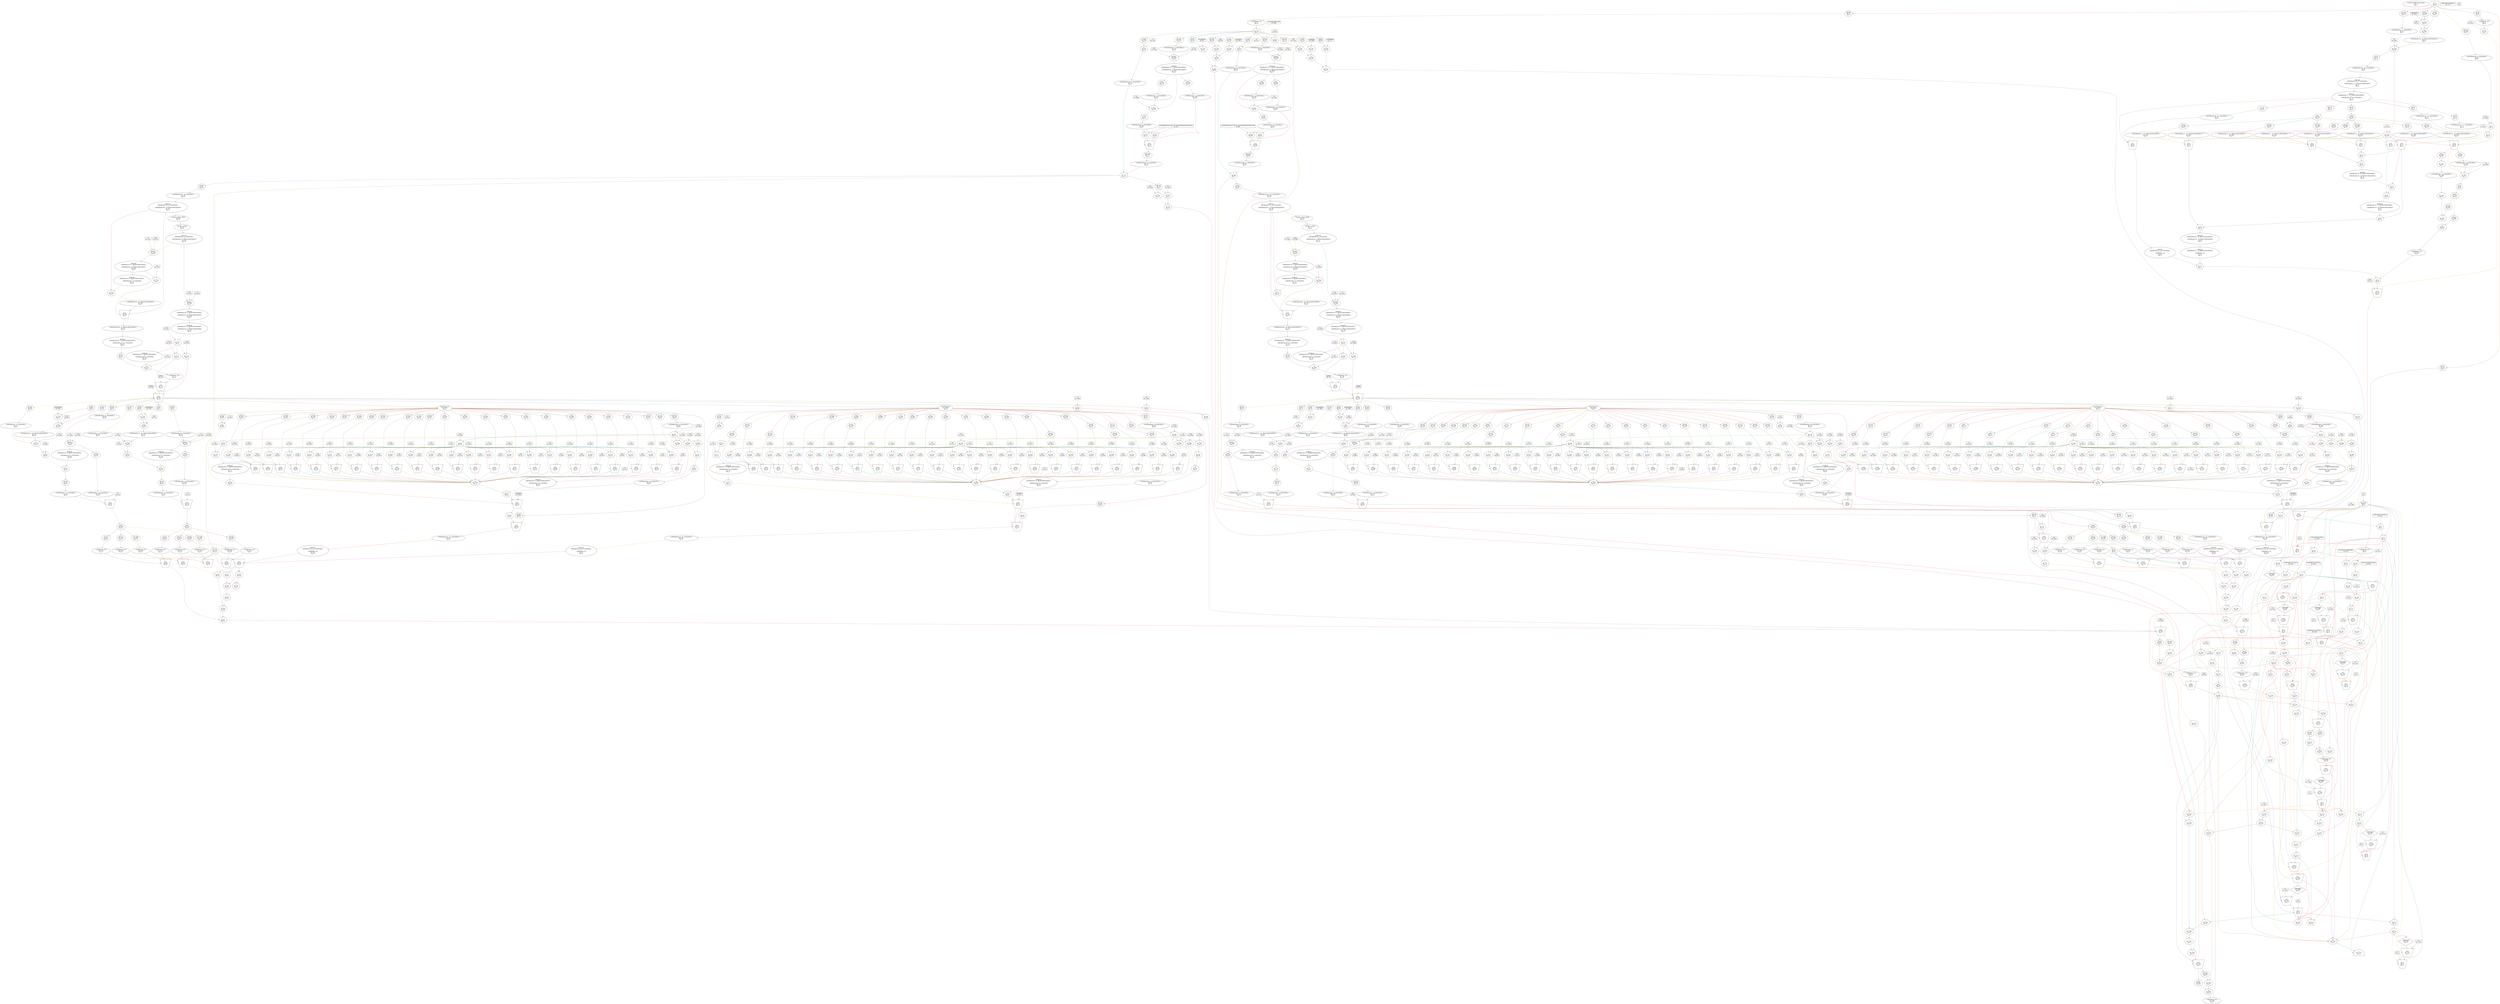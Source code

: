 digraph loopKernel_tapnfold_1{
	NodeEvalStreamOffset1 [label="EvalStreamOffset(loopLength)\nID: 1\nPos: 0"];
	NodeConstantRawBits3 [shape=box, label="1.0\nID: 3"];
	NodePulse4 [label="pulse(90)\nID: 4\nPos: 0"];
	NodeConstantRawBits25 [shape=box, label="0.0\nID: 25"];
	NodeMux26 [shape=invtrapezium, height=0.5, label="MUX\nID: 26\nPos: 0"];
	NodeConstantRawBits2023 [shape=box, label="-2.89217678073328E-5\nID: 2023"];
	NodeInput29 [shape=invhouse, label="y\nID: 29\nPos: 0"];
	NodeSlice30 [label="[31:0]\nID: 30\nPos: 0"];
	NodeReinterpret31 [label="<{HWFloat:8, 24}>\nID: 31\nPos: 0"];
	NodeConstantRawBits2022 [shape=box, label="0.0\nID: 2022"];
	NodeGte100 [label=">=\nID: 100\nPos: 0"];
	NodeConstantRawBits101 [shape=box, label="NaN\nID: 101"];
	NodeConstantRawBits2093 [shape=box, label="0.0\nID: 2093"];
	NodeConstantRawBits2092 [shape=box, label="0.0\nID: 2092"];
	NodeConstantRawBits40 [shape=box, label="0x0\nID: 40"];
	NodeSlice1380 [label="[30:0]\nID: 1380\nPos: 0"];
	NodeConstantRawBits2021 [shape=box, label="0x00000000\nID: 2021"];
	NodeNeqInlined1381 [label="!=\nID: 1381\nPos: 0"];
	NodeSlice1382 [label="[22:0]\nID: 1382\nPos: 0"];
	NodeCat1383 [label="@\nID: 1383\nPos: 0"];
	NodeReinterpret43 [label="<{HWOffsetFix:25, -23, TWOSCOMPLEMENT}>\nID: 43\nPos: 0"];
	NodeSlice1379 [label="[31:31]\nID: 1379\nPos: 0"];
	NodeReinterpret45 [label="<{HWOffsetFix:1, 0, UNSIGNED}>\nID: 45\nPos: 0"];
	NodeCondAddSub2045 [label="+/-\nID: 2045\nPos: 0"];
	NodeConstantRawBits2020 [shape=box, label="1.5\nID: 2020"];
	NodeGtInlined1384 [label=">\nID: 1384\nPos: 0"];
	NodeSlice1385 [label="[30:23]\nID: 1385\nPos: 0"];
	NodeReinterpret49 [label="<{HWOffsetFix:8, 0, UNSIGNED}>\nID: 49\nPos: 0"];
	NodeConstantRawBits2019 [shape=box, label="127.0\nID: 2019"];
	NodeSub51 [label="-\nID: 51\nPos: 0"];
	NodeConstantRawBits2018 [shape=box, label="1.0\nID: 2018"];
	NodeAdd59 [label="+\nID: 59\nPos: 0"];
	NodeMux60 [shape=invtrapezium, height=0.5, label="MUX\nID: 60\nPos: 0"];
	NodeSlice1389 [label="[8:8]\nID: 1389\nPos: 0"];
	NodeReinterpret1390 [label="<{HWOffsetFix:1, 0, UNSIGNED}>\nID: 1390\nPos: 0"];
	NodeCondAddSub2047 [label="+/-\nID: 2047\nPos: 0"];
	NodeSlice65 [label="[7:0]\nID: 65\nPos: 0"];
	NodeROM1310 [label="ROM\nID: 1310\nPos: 0"];
	NodeSlice2049 [label="[31:31]\nID: 2049\nPos: 0"];
	NodeSlice1386 [label="[8:8]\nID: 1386\nPos: 0"];
	NodeNot1387 [label="~\nID: 1387\nPos: 0"];
	NodeReinterpret1388 [label="<{HWOffsetFix:1, 0, UNSIGNED}>\nID: 1388\nPos: 0"];
	NodeNot2050 [label="~\nID: 2050\nPos: 0"];
	NodeXor2051 [label="^\nID: 2051\nPos: 0"];
	NodeSlice2048 [label="[30:0]\nID: 2048\nPos: 0"];
	NodeCat2052 [label="@\nID: 2052\nPos: 0"];
	NodeReinterpret2053 [label="<{HWFloat:8, 24}>\nID: 2053\nPos: 0"];
	NodeSlice54 [label="[22:0]\nID: 54\nPos: 0"];
	NodeReinterpret56 [label="<{HWOffsetFix:23, -23, UNSIGNED}>\nID: 56\nPos: 0"];
	NodeCast57 [label="NodeCast
{HWOffsetFix:23, -23, UNSIGNED} 
->
 {HWOffsetFix:27, -23, TWOSCOMPLEMENT}\nID: 57\nPos: 0"];
	NodeCast70 [label="NodeCast
{HWOffsetFix:27, -23, TWOSCOMPLEMENT} 
->
 {HWOffsetFix:25, -24, UNSIGNED}\nID: 70\nPos: 0"];
	NodeSlice73 [label="[23:17]\nID: 73\nPos: 0"];
	NodeROM1292 [label="ROM\nID: 1292\nPos: 0"];
	NodeSlice1299 [label="[107:81]\nID: 1299\nPos: 0"];
	NodeReinterpret1300 [label="<{HWOffsetFix:27, -23, TWOSCOMPLEMENT}>\nID: 1300\nPos: 0"];
	NodeSlice76 [label="[23:17]\nID: 76\nPos: 0"];
	NodeROM1301 [label="ROM\nID: 1301\nPos: 0"];
	NodeSlice1308 [label="[107:81]\nID: 1308\nPos: 0"];
	NodeReinterpret1309 [label="<{HWOffsetFix:27, -23, TWOSCOMPLEMENT}>\nID: 1309\nPos: 0"];
	NodeMux81 [shape=invtrapezium, height=0.5, label="MUX\nID: 81\nPos: 0"];
	NodeSlice71 [label="[16:0]\nID: 71\nPos: 0"];
	NodeReinterpret72 [label="<{HWOffsetFix:17, -17, UNSIGNED}>\nID: 72\nPos: 0"];
	NodeSlice74 [label="[16:0]\nID: 74\nPos: 0"];
	NodeReinterpret75 [label="<{HWOffsetFix:17, -17, UNSIGNED}>\nID: 75\nPos: 0"];
	NodeMux77 [shape=invtrapezium, height=0.5, label="MUX\nID: 77\nPos: 0"];
	NodeMul82 [label="*\nID: 82\nPos: 0"];
	NodeSlice1297 [label="[80:54]\nID: 1297\nPos: 0"];
	NodeReinterpret1298 [label="<{HWOffsetFix:27, -23, TWOSCOMPLEMENT}>\nID: 1298\nPos: 0"];
	NodeSlice1306 [label="[80:54]\nID: 1306\nPos: 0"];
	NodeReinterpret1307 [label="<{HWOffsetFix:27, -23, TWOSCOMPLEMENT}>\nID: 1307\nPos: 0"];
	NodeMux80 [shape=invtrapezium, height=0.5, label="MUX\nID: 80\nPos: 0"];
	NodeAdd83 [label="+\nID: 83\nPos: 0"];
	NodeCast84 [label="NodeCast
{HWOffsetFix:45, -40, TWOSCOMPLEMENT} 
->
 {HWOffsetFix:25, -20, TWOSCOMPLEMENT}\nID: 84\nPos: 0"];
	NodeMul85 [label="*\nID: 85\nPos: 0"];
	NodeSlice1295 [label="[53:27]\nID: 1295\nPos: 0"];
	NodeReinterpret1296 [label="<{HWOffsetFix:27, -23, TWOSCOMPLEMENT}>\nID: 1296\nPos: 0"];
	NodeSlice1304 [label="[53:27]\nID: 1304\nPos: 0"];
	NodeReinterpret1305 [label="<{HWOffsetFix:27, -23, TWOSCOMPLEMENT}>\nID: 1305\nPos: 0"];
	NodeMux79 [shape=invtrapezium, height=0.5, label="MUX\nID: 79\nPos: 0"];
	NodeAdd86 [label="+\nID: 86\nPos: 0"];
	NodeCast87 [label="NodeCast
{HWOffsetFix:43, -37, TWOSCOMPLEMENT} 
->
 {HWOffsetFix:25, -19, TWOSCOMPLEMENT}\nID: 87\nPos: 0"];
	NodeMul88 [label="*\nID: 88\nPos: 0"];
	NodeSlice1293 [label="[26:0]\nID: 1293\nPos: 0"];
	NodeReinterpret1294 [label="<{HWOffsetFix:27, -23, TWOSCOMPLEMENT}>\nID: 1294\nPos: 0"];
	NodeSlice1302 [label="[26:0]\nID: 1302\nPos: 0"];
	NodeReinterpret1303 [label="<{HWOffsetFix:27, -23, TWOSCOMPLEMENT}>\nID: 1303\nPos: 0"];
	NodeMux78 [shape=invtrapezium, height=0.5, label="MUX\nID: 78\nPos: 0"];
	NodeAdd89 [label="+\nID: 89\nPos: 0"];
	NodeCast90 [label="NodeCast
{HWOffsetFix:42, -36, TWOSCOMPLEMENT} 
->
 {HWOffsetFix:25, -19, TWOSCOMPLEMENT}\nID: 90\nPos: 0"];
	NodeCast91 [label="NodeCast
{HWOffsetFix:25, -19, TWOSCOMPLEMENT} 
->
 {HWFloat:8, 24}\nID: 91\nPos: 0"];
	NodeShift1391 [label=">> 1\nID: 1391\nPos: 0"];
	NodeReinterpret94 [label="<{HWOffsetFix:25, -24, UNSIGNED}>\nID: 94\nPos: 0"];
	NodeMux95 [shape=invtrapezium, height=0.5, label="MUX\nID: 95\nPos: 0"];
	NodeCast96 [label="NodeCast
{HWOffsetFix:25, -24, UNSIGNED} 
->
 {HWFloat:8, 24}\nID: 96\nPos: 0"];
	NodeMul97 [label="*\nID: 97\nPos: 0"];
	NodeAdd98 [label="+\nID: 98\nPos: 0"];
	NodeMux102 [shape=invtrapezium, height=0.5, label="MUX\nID: 102\nPos: 0"];
	NodeMul104 [label="*\nID: 104\nPos: 0"];
	NodeAdd105 [label="+\nID: 105\nPos: 0"];
	NodeStreamOffset2094 [shape=diamond, label="-loopLength\nID: 2094\nPos: 0"];
	NodeConstantRawBits1268 [shape=box, label="0.0\nID: 1268"];
	NodeMux1269 [shape=invtrapezium, height=0.5, label="MUX\nID: 1269\nPos: 0"];
	NodeConstantRawBits2017 [shape=box, label="9.688792051747441E-4\nID: 2017"];
	NodeGt9 [label=">\nID: 9\nPos: 0"];
	NodeOr10 [label="|\nID: 10\nPos: 0"];
	NodeConstantRawBits11 [shape=box, label="0.0\nID: 11"];
	NodeMux12 [shape=invtrapezium, height=0.5, label="MUX\nID: 12\nPos: 0"];
	NodeConstantRawBits2016 [shape=box, label="9.688792051747441E-4\nID: 2016"];
	NodeGt107 [label=">\nID: 107\nPos: 0"];
	NodeNot1240 [label="~\nID: 1240\nPos: 0"];
	NodeNot1201 [label="~\nID: 1201\nPos: 0"];
	NodeMul1191 [label="*\nID: 1191\nPos: 0"];
	NodeNot1242 [label="~\nID: 1242\nPos: 0"];
	NodeNot1211 [label="~\nID: 1211\nPos: 0"];
	NodeAnd1212 [label="&\nID: 1212\nPos: 0"];
	NodeConstantRawBits2015 [shape=box, label="1.0\nID: 2015"];
	NodeConstantRawBits129 [shape=box, label="-1.0\nID: 129"];
	NodeConstantRawBits130 [shape=box, label="1.0\nID: 130"];
	NodeConstantRawBits2014 [shape=box, label="1.0\nID: 2014"];
	NodeConstantRawBits2013 [shape=box, label="0.0026470378506928682\nID: 2013"];
	NodeSlice32 [label="[63:32]\nID: 32\nPos: 0"];
	NodeReinterpret33 [label="<{HWFloat:8, 24}>\nID: 33\nPos: 0"];
	NodeMul121 [label="*\nID: 121\nPos: 0"];
	NodeConstantRawBits2012 [shape=box, label="1.0\nID: 2012"];
	NodeSub123 [label="-\nID: 123\nPos: 0"];
	NodeConstantRawBits2011 [shape=box, label="0.0013235189253464341\nID: 2011"];
	NodeAdd125 [label="+\nID: 125\nPos: 0"];
	NodeDiv126 [label="/\nID: 126\nPos: 0"];
	NodeSub128 [label="-\nID: 128\nPos: 0"];
	NodeGt131 [label=">\nID: 131\nPos: 0"];
	NodeMux132 [shape=invtrapezium, height=0.5, label="MUX\nID: 132\nPos: 0"];
	NodeGt133 [label=">\nID: 133\nPos: 0"];
	NodeMux134 [shape=invtrapezium, height=0.5, label="MUX\nID: 134\nPos: 0"];
	NodeSub136 [label="-\nID: 136\nPos: 0"];
	NodeConstantRawBits2010 [shape=box, label="2.0\nID: 2010"];
	NodeSub138 [label="-\nID: 138\nPos: 0"];
	NodeMul139 [label="*\nID: 139\nPos: 0"];
	NodeSqrt140 [label="sqrt\nID: 140\nPos: 0"];
	NodeConstantRawBits2009 [shape=box, label="6.2831854820251465\nID: 2009"];
	NodeSlice34 [label="[95:64]\nID: 34\nPos: 0"];
	NodeReinterpret35 [label="<{HWFloat:8, 24}>\nID: 35\nPos: 0"];
	NodeMul143 [label="*\nID: 143\nPos: 0"];
	NodeSlice668 [label="[30:0]\nID: 668\nPos: 0"];
	NodeConstantRawBits1177 [shape=box, label="0x7f800000\nID: 1177"];
	NodeEqInlined1393 [label="==\nID: 1393\nPos: 0"];
	NodeSlice1734 [label="[30:23]\nID: 1734\nPos: 0"];
	NodeConstantRawBits1182 [shape=box, label="0xff\nID: 1182"];
	NodeEqInlined1395 [label="==\nID: 1395\nPos: 0"];
	NodeSlice1735 [label="[22:0]\nID: 1735\nPos: 0"];
	NodeConstantRawBits2008 [shape=box, label="0x000000\nID: 2008"];
	NodeNeqInlined1397 [label="!=\nID: 1397\nPos: 0"];
	NodeAnd1186 [label="&\nID: 1186\nPos: 0"];
	NodeOr1187 [label="|\nID: 1187\nPos: 0"];
	NodeConstantRawBits672 [shape=box, label="1.0\nID: 672"];
	NodeSlice1736 [label="[22:0]\nID: 1736\nPos: 0"];
	NodeCat673 [label="@\nID: 673\nPos: 0"];
	NodeReinterpret676 [label="<{HWOffsetFix:24, 0, UNSIGNED}>\nID: 676\nPos: 0"];
	NodeSlice1737 [label="[30:23]\nID: 1737\nPos: 0"];
	NodeReinterpret678 [label="<{HWOffsetFix:8, 0, UNSIGNED}>\nID: 678\nPos: 0"];
	NodeConstantRawBits2006 [shape=box, label="127.0\nID: 2006"];
	NodeConstantRawBits2005 [shape=box, label="24.0\nID: 2005"];
	NodeTriArith2028 [label="TriArith --\nID: 2028\nPos: 0"];
	NodeCast2029 [label="NodeCast
{HWOffsetFix:10, 0, TWOSCOMPLEMENT} 
->
 {HWOffsetFix:9, 0, TWOSCOMPLEMENT}\nID: 2029\nPos: 0"];
	NodeSlice1400 [label="[8:8]\nID: 1400\nPos: 0"];
	NodeReinterpret1401 [label="<{HWOffsetFix:1, 0, UNSIGNED}>\nID: 1401\nPos: 0"];
	NodeConstantRawBits683 [shape=box, label="0x0a2f9836e4e441529fc2757d1f534ddc0db6295993c4390\nID: 683"];
	NodeConstantRawBits2091 [shape=box, label="0.0\nID: 2091"];
	NodeSlice1402 [label="[8:8]\nID: 1402\nPos: 0"];
	NodeReinterpret1403 [label="<{HWOffsetFix:1, 0, UNSIGNED}>\nID: 1403\nPos: 0"];
	NodeCondAddSub2055 [label="+/-\nID: 2055\nPos: 0"];
	NodeSlice690 [label="[7:0]\nID: 690\nPos: 0"];
	NodeReinterpret691 [label="<{HWOffsetFix:8, 0, UNSIGNED}>\nID: 691\nPos: 0"];
	NodeShift693 [label="<<\nID: 693\nPos: 0"];
	NodeShift692 [label=">>\nID: 692\nPos: 0"];
	NodeMux694 [shape=invtrapezium, height=0.5, label="MUX\nID: 694\nPos: 0"];
	NodeSlice695 [label="[184:104]\nID: 695\nPos: 0"];
	NodeReinterpret697 [label="<{HWOffsetFix:81, 0, UNSIGNED}>\nID: 697\nPos: 0"];
	NodeMul698 [label="*\nID: 698\nPos: 0"];
	NodeSlice705 [label="[78:0]\nID: 705\nPos: 0"];
	NodeReinterpret706 [label="<{HWOffsetFix:79, -79, UNSIGNED}>\nID: 706\nPos: 0"];
	NodeCast709 [label="NodeCast
{HWOffsetFix:79, -79, UNSIGNED} 
->
 {HWOffsetFix:80, -79, TWOSCOMPLEMENT}\nID: 709\nPos: 0"];
	NodeLeading1Detect710 [label="Leading 1 Detect (MSB)\nID: 710\nPos: 0"];
	NodeOneHotDecode711 [label="One-Hot -> binary\nID: 711\nPos: 0"];
	NodeCast712 [label="NodeCast
{HWOffsetFix:7, 0, UNSIGNED} 
->
 {HWOffsetFix:8, 0, TWOSCOMPLEMENT}\nID: 712\nPos: 0"];
	NodeConstantRawBits2001 [shape=box, label="79.0\nID: 2001"];
	NodeConstantRawBits2000 [shape=box, label="1.0\nID: 2000"];
	NodeTriArith2030 [label="TriArith --\nID: 2030\nPos: 0"];
	NodeCast2031 [label="NodeCast
{HWOffsetFix:10, 0, TWOSCOMPLEMENT} 
->
 {HWOffsetFix:8, 0, TWOSCOMPLEMENT}\nID: 2031\nPos: 0"];
	NodeCast729 [label="NodeCast
{HWOffsetFix:8, 0, TWOSCOMPLEMENT} 
->
 {HWOffsetFix:9, 0, TWOSCOMPLEMENT}\nID: 729\nPos: 0"];
	NodeConstantRawBits1999 [shape=box, label="127.0\nID: 1999"];
	NodeAdd731 [label="+\nID: 731\nPos: 0"];
	NodeConstantRawBits1998 [shape=box, label="-126.0\nID: 1998"];
	NodeLtInlined1406 [label="<\nID: 1406\nPos: 0"];
	NodeConstantRawBits1997 [shape=box, label="127.0\nID: 1997"];
	NodeGtInlined1407 [label=">\nID: 1407\nPos: 0"];
	NodeConstantRawBits1357 [shape=box, label="0.0\nID: 1357"];
	NodeCast734 [label="NodeCast
{HWOffsetFix:9, 0, TWOSCOMPLEMENT} 
->
 {HWOffsetFix:8, 0, UNSIGNED}\nID: 734\nPos: 0"];
	NodeConstantRawBits1996 [shape=box, label="80.0\nID: 1996"];
	NodeConstantRawBits1995 [shape=box, label="1.0\nID: 1995"];
	NodeTriArith2032 [label="TriArith --\nID: 2032\nPos: 0"];
	NodeCast2033 [label="NodeCast
{HWOffsetFix:10, 0, TWOSCOMPLEMENT} 
->
 {HWOffsetFix:8, 0, TWOSCOMPLEMENT}\nID: 2033\nPos: 0"];
	NodeConstantRawBits1994 [shape=box, label="0.0\nID: 1994"];
	NodeGtInlined1408 [label=">\nID: 1408\nPos: 0"];
	NodeCast723 [label="NodeCast
{HWOffsetFix:8, 0, TWOSCOMPLEMENT} 
->
 {HWOffsetFix:7, 0, UNSIGNED}\nID: 723\nPos: 0"];
	NodeShift724 [label="<<\nID: 724\nPos: 0"];
	NodeReinterpret725 [label="<{HWOffsetFix:80, -79, TWOSCOMPLEMENT}>\nID: 725\nPos: 0"];
	NodeMux726 [shape=invtrapezium, height=0.5, label="MUX\nID: 726\nPos: 0"];
	NodeReinterpret728 [label="<{HWOffsetFix:80, -78, TWOSCOMPLEMENT}>\nID: 728\nPos: 0"];
	NodeCast732 [label="NodeCast
{HWOffsetFix:80, -78, TWOSCOMPLEMENT} 
->
 {HWOffsetFix:24, -23, UNSIGNED}\nID: 732\nPos: 0"];
	NodeSlice733 [label="[22:0]\nID: 733\nPos: 0"];
	NodeCat1409 [label="@\nID: 1409\nPos: 0"];
	NodeReinterpret738 [label="<{HWFloat:8, 24}>\nID: 738\nPos: 0"];
	NodeConstantRawBits741 [shape=box, label="Infinity\nID: 741"];
	NodeMux742 [shape=invtrapezium, height=0.5, label="MUX\nID: 742\nPos: 0"];
	NodeConstantRawBits745 [shape=box, label="-Infinity\nID: 745"];
	NodeMux746 [shape=invtrapezium, height=0.5, label="MUX\nID: 746\nPos: 0"];
	NodeConstantRawBits1993 [shape=box, label="0.0\nID: 1993"];
	NodeLt1169 [label="<\nID: 1169\nPos: 0"];
	NodeConstantRawBits1992 [shape=box, label="1.0\nID: 1992"];
	NodeGte1171 [label=">=\nID: 1171\nPos: 0"];
	NodeOr1172 [label="|\nID: 1172\nPos: 0"];
	NodeConstantRawBits2007 [shape=box, label="0.0\nID: 2007"];
	NodeLt666 [label="<\nID: 666\nPos: 0"];
	NodeSlice701 [label="[80:79]\nID: 701\nPos: 0"];
	NodeConstantRawBits2004 [shape=box, label="0x2\nID: 2004"];
	NodeXor703 [label="^\nID: 703\nPos: 0"];
	NodeMux704 [shape=invtrapezium, height=0.5, label="MUX\nID: 704\nPos: 0"];
	NodeSlice747 [label="[0:0]\nID: 747\nPos: 0"];
	NodeConstantRawBits1991 [shape=box, label="7.0\nID: 1991"];
	NodeSlice767 [label="[30:23]\nID: 767\nPos: 0"];
	NodeReinterpret768 [label="<{HWOffsetFix:8, 0, UNSIGNED}>\nID: 768\nPos: 0"];
	NodeConstantRawBits1990 [shape=box, label="127.0\nID: 1990"];
	NodeTriArith2034 [label="TriArith +-\nID: 2034\nPos: 0"];
	NodeSlice1410 [label="[8:8]\nID: 1410\nPos: 0"];
	NodeReinterpret1411 [label="<{HWOffsetFix:1, 0, UNSIGNED}>\nID: 1411\nPos: 0"];
	NodeConstantRawBits765 [shape=box, label="0.0\nID: 765"];
	NodeConstantRawBits2090 [shape=box, label="0.0\nID: 2090"];
	NodeConstantRawBits757 [shape=box, label="0x0\nID: 757"];
	NodeSlice754 [label="[30:0]\nID: 754\nPos: 0"];
	NodeConstantRawBits1989 [shape=box, label="0x00000000\nID: 1989"];
	NodeNeqInlined1412 [label="!=\nID: 1412\nPos: 0"];
	NodeSlice753 [label="[22:0]\nID: 753\nPos: 0"];
	NodeCat1413 [label="@\nID: 1413\nPos: 0"];
	NodeReinterpret760 [label="<{HWOffsetFix:25, -23, TWOSCOMPLEMENT}>\nID: 760\nPos: 0"];
	NodeSlice761 [label="[31:31]\nID: 761\nPos: 0"];
	NodeReinterpret762 [label="<{HWOffsetFix:1, 0, UNSIGNED}>\nID: 762\nPos: 0"];
	NodeCondAddSub2057 [label="+/-\nID: 2057\nPos: 0"];
	NodeCat766 [label="@\nID: 766\nPos: 0"];
	NodeCast775 [label="NodeCast
{HWOffsetFix:9, 0, TWOSCOMPLEMENT} 
->
 {HWOffsetFix:5, 0, UNSIGNED}\nID: 775\nPos: 0"];
	NodeShift776 [label="<<\nID: 776\nPos: 0"];
	NodeSlice777 [label="[29:23]\nID: 777\nPos: 0"];
	NodeReinterpret778 [label="<{HWOffsetFix:7, 0, UNSIGNED}>\nID: 778\nPos: 0"];
	NodeConstantRawBits779 [shape=box, label="0.0\nID: 779"];
	NodeMux780 [shape=invtrapezium, height=0.5, label="MUX\nID: 780\nPos: 0"];
	NodeROM1329 [label="ROM\nID: 1329\nPos: 0"];
	NodeSlice1336 [label="[127:96]\nID: 1336\nPos: 0"];
	NodeReinterpret1337 [label="<{HWFloat:8, 24}>\nID: 1337\nPos: 0"];
	NodeConstantRawBits1988 [shape=box, label="7.0\nID: 1988"];
	NodeSlice968 [label="[30:23]\nID: 968\nPos: 0"];
	NodeReinterpret969 [label="<{HWOffsetFix:8, 0, UNSIGNED}>\nID: 969\nPos: 0"];
	NodeConstantRawBits1987 [shape=box, label="127.0\nID: 1987"];
	NodeTriArith2035 [label="TriArith +-\nID: 2035\nPos: 0"];
	NodeSlice1414 [label="[8:8]\nID: 1414\nPos: 0"];
	NodeReinterpret1415 [label="<{HWOffsetFix:1, 0, UNSIGNED}>\nID: 1415\nPos: 0"];
	NodeConstantRawBits966 [shape=box, label="0.0\nID: 966"];
	NodeConstantRawBits2089 [shape=box, label="0.0\nID: 2089"];
	NodeConstantRawBits958 [shape=box, label="0x0\nID: 958"];
	NodeSlice955 [label="[30:0]\nID: 955\nPos: 0"];
	NodeConstantRawBits1986 [shape=box, label="0x00000000\nID: 1986"];
	NodeNeqInlined1416 [label="!=\nID: 1416\nPos: 0"];
	NodeSlice954 [label="[22:0]\nID: 954\nPos: 0"];
	NodeCat1417 [label="@\nID: 1417\nPos: 0"];
	NodeReinterpret961 [label="<{HWOffsetFix:25, -23, TWOSCOMPLEMENT}>\nID: 961\nPos: 0"];
	NodeSlice962 [label="[31:31]\nID: 962\nPos: 0"];
	NodeReinterpret963 [label="<{HWOffsetFix:1, 0, UNSIGNED}>\nID: 963\nPos: 0"];
	NodeCondAddSub2059 [label="+/-\nID: 2059\nPos: 0"];
	NodeCat967 [label="@\nID: 967\nPos: 0"];
	NodeCast976 [label="NodeCast
{HWOffsetFix:9, 0, TWOSCOMPLEMENT} 
->
 {HWOffsetFix:5, 0, UNSIGNED}\nID: 976\nPos: 0"];
	NodeShift977 [label="<<\nID: 977\nPos: 0"];
	NodeSlice978 [label="[29:23]\nID: 978\nPos: 0"];
	NodeReinterpret979 [label="<{HWOffsetFix:7, 0, UNSIGNED}>\nID: 979\nPos: 0"];
	NodeConstantRawBits980 [shape=box, label="0.0\nID: 980"];
	NodeMux981 [shape=invtrapezium, height=0.5, label="MUX\nID: 981\nPos: 0"];
	NodeROM1338 [label="ROM\nID: 1338\nPos: 0"];
	NodeSlice1345 [label="[127:96]\nID: 1345\nPos: 0"];
	NodeReinterpret1346 [label="<{HWFloat:8, 24}>\nID: 1346\nPos: 0"];
	NodeMux1159 [shape=invtrapezium, height=0.5, label="MUX\nID: 1159\nPos: 0"];
	NodePO2FPMult2024 [label="PO2FPMult_N7\nID: 2024\nPos: 0"];
	NodeSlice790 [label="[31:31]\nID: 790\nPos: 0"];
	NodeSlice783 [label="[30:23]\nID: 783\nPos: 0"];
	NodeReinterpret784 [label="<{HWOffsetFix:8, 0, UNSIGNED}>\nID: 784\nPos: 0"];
	NodeConstantRawBits1984 [shape=box, label="127.0\nID: 1984"];
	NodeSub786 [label="-\nID: 786\nPos: 0"];
	NodeConstantRawBits1983 [shape=box, label="23.0\nID: 1983"];
	NodeGteInlined1418 [label=">=\nID: 1418\nPos: 0"];
	NodeConstantRawBits1982 [shape=box, label="-24.0\nID: 1982"];
	NodeLteInlined1419 [label="<=\nID: 1419\nPos: 0"];
	NodeOr795 [label="|\nID: 795\nPos: 0"];
	NodeConstantRawBits1981 [shape=box, label="-1.0\nID: 1981"];
	NodeLteInlined1420 [label="<=\nID: 1420\nPos: 0"];
	NodeCat947 [label="@\nID: 947\nPos: 0"];
	NodeReinterpret948 [label="<{HWOffsetFix:2, 0, UNSIGNED}>\nID: 948\nPos: 0"];
	NodeConstantRawBits1980 [shape=box, label="22.0\nID: 1980"];
	NodeConstantRawBits1979 [shape=box, label="23.0\nID: 1979"];
	NodeSub806 [label="-\nID: 806\nPos: 0"];
	NodeLtInlined1421 [label="<\nID: 1421\nPos: 0"];
	NodeConstantRawBits942 [shape=box, label="0x0\nID: 942"];
	NodeSlice1738 [label="[22:22]\nID: 1738\nPos: 0"];
	NodeMux943 [shape=invtrapezium, height=0.5, label="MUX\nID: 943\nPos: 0"];
	NodeConstantRawBits1978 [shape=box, label="21.0\nID: 1978"];
	NodeLtInlined1423 [label="<\nID: 1423\nPos: 0"];
	NodeConstantRawBits936 [shape=box, label="0x0\nID: 936"];
	NodeSlice1739 [label="[21:21]\nID: 1739\nPos: 0"];
	NodeMux937 [shape=invtrapezium, height=0.5, label="MUX\nID: 937\nPos: 0"];
	NodeConstantRawBits1977 [shape=box, label="20.0\nID: 1977"];
	NodeLtInlined1425 [label="<\nID: 1425\nPos: 0"];
	NodeConstantRawBits930 [shape=box, label="0x0\nID: 930"];
	NodeSlice1740 [label="[20:20]\nID: 1740\nPos: 0"];
	NodeMux931 [shape=invtrapezium, height=0.5, label="MUX\nID: 931\nPos: 0"];
	NodeConstantRawBits1976 [shape=box, label="19.0\nID: 1976"];
	NodeLtInlined1427 [label="<\nID: 1427\nPos: 0"];
	NodeConstantRawBits924 [shape=box, label="0x0\nID: 924"];
	NodeSlice1741 [label="[19:19]\nID: 1741\nPos: 0"];
	NodeMux925 [shape=invtrapezium, height=0.5, label="MUX\nID: 925\nPos: 0"];
	NodeConstantRawBits1975 [shape=box, label="18.0\nID: 1975"];
	NodeLtInlined1429 [label="<\nID: 1429\nPos: 0"];
	NodeConstantRawBits918 [shape=box, label="0x0\nID: 918"];
	NodeSlice1742 [label="[18:18]\nID: 1742\nPos: 0"];
	NodeMux919 [shape=invtrapezium, height=0.5, label="MUX\nID: 919\nPos: 0"];
	NodeConstantRawBits1974 [shape=box, label="17.0\nID: 1974"];
	NodeLtInlined1431 [label="<\nID: 1431\nPos: 0"];
	NodeConstantRawBits912 [shape=box, label="0x0\nID: 912"];
	NodeSlice1743 [label="[17:17]\nID: 1743\nPos: 0"];
	NodeMux913 [shape=invtrapezium, height=0.5, label="MUX\nID: 913\nPos: 0"];
	NodeConstantRawBits1973 [shape=box, label="16.0\nID: 1973"];
	NodeLtInlined1433 [label="<\nID: 1433\nPos: 0"];
	NodeConstantRawBits906 [shape=box, label="0x0\nID: 906"];
	NodeSlice1744 [label="[16:16]\nID: 1744\nPos: 0"];
	NodeMux907 [shape=invtrapezium, height=0.5, label="MUX\nID: 907\nPos: 0"];
	NodeConstantRawBits1972 [shape=box, label="15.0\nID: 1972"];
	NodeLtInlined1435 [label="<\nID: 1435\nPos: 0"];
	NodeConstantRawBits900 [shape=box, label="0x0\nID: 900"];
	NodeSlice1745 [label="[15:15]\nID: 1745\nPos: 0"];
	NodeMux901 [shape=invtrapezium, height=0.5, label="MUX\nID: 901\nPos: 0"];
	NodeConstantRawBits1971 [shape=box, label="14.0\nID: 1971"];
	NodeLtInlined1437 [label="<\nID: 1437\nPos: 0"];
	NodeConstantRawBits894 [shape=box, label="0x0\nID: 894"];
	NodeSlice1746 [label="[14:14]\nID: 1746\nPos: 0"];
	NodeMux895 [shape=invtrapezium, height=0.5, label="MUX\nID: 895\nPos: 0"];
	NodeConstantRawBits1970 [shape=box, label="13.0\nID: 1970"];
	NodeLtInlined1439 [label="<\nID: 1439\nPos: 0"];
	NodeConstantRawBits888 [shape=box, label="0x0\nID: 888"];
	NodeSlice1747 [label="[13:13]\nID: 1747\nPos: 0"];
	NodeMux889 [shape=invtrapezium, height=0.5, label="MUX\nID: 889\nPos: 0"];
	NodeConstantRawBits1969 [shape=box, label="12.0\nID: 1969"];
	NodeLtInlined1441 [label="<\nID: 1441\nPos: 0"];
	NodeConstantRawBits882 [shape=box, label="0x0\nID: 882"];
	NodeSlice1748 [label="[12:12]\nID: 1748\nPos: 0"];
	NodeMux883 [shape=invtrapezium, height=0.5, label="MUX\nID: 883\nPos: 0"];
	NodeConstantRawBits1968 [shape=box, label="11.0\nID: 1968"];
	NodeLtInlined1443 [label="<\nID: 1443\nPos: 0"];
	NodeConstantRawBits876 [shape=box, label="0x0\nID: 876"];
	NodeSlice1749 [label="[11:11]\nID: 1749\nPos: 0"];
	NodeMux877 [shape=invtrapezium, height=0.5, label="MUX\nID: 877\nPos: 0"];
	NodeConstantRawBits1967 [shape=box, label="10.0\nID: 1967"];
	NodeLtInlined1445 [label="<\nID: 1445\nPos: 0"];
	NodeConstantRawBits870 [shape=box, label="0x0\nID: 870"];
	NodeSlice1750 [label="[10:10]\nID: 1750\nPos: 0"];
	NodeMux871 [shape=invtrapezium, height=0.5, label="MUX\nID: 871\nPos: 0"];
	NodeConstantRawBits1966 [shape=box, label="9.0\nID: 1966"];
	NodeLtInlined1447 [label="<\nID: 1447\nPos: 0"];
	NodeConstantRawBits864 [shape=box, label="0x0\nID: 864"];
	NodeSlice1751 [label="[9:9]\nID: 1751\nPos: 0"];
	NodeMux865 [shape=invtrapezium, height=0.5, label="MUX\nID: 865\nPos: 0"];
	NodeConstantRawBits1965 [shape=box, label="8.0\nID: 1965"];
	NodeLtInlined1449 [label="<\nID: 1449\nPos: 0"];
	NodeConstantRawBits858 [shape=box, label="0x0\nID: 858"];
	NodeSlice1752 [label="[8:8]\nID: 1752\nPos: 0"];
	NodeMux859 [shape=invtrapezium, height=0.5, label="MUX\nID: 859\nPos: 0"];
	NodeConstantRawBits1964 [shape=box, label="7.0\nID: 1964"];
	NodeLtInlined1451 [label="<\nID: 1451\nPos: 0"];
	NodeConstantRawBits852 [shape=box, label="0x0\nID: 852"];
	NodeSlice1753 [label="[7:7]\nID: 1753\nPos: 0"];
	NodeMux853 [shape=invtrapezium, height=0.5, label="MUX\nID: 853\nPos: 0"];
	NodeConstantRawBits1963 [shape=box, label="6.0\nID: 1963"];
	NodeLtInlined1453 [label="<\nID: 1453\nPos: 0"];
	NodeConstantRawBits846 [shape=box, label="0x0\nID: 846"];
	NodeSlice1754 [label="[6:6]\nID: 1754\nPos: 0"];
	NodeMux847 [shape=invtrapezium, height=0.5, label="MUX\nID: 847\nPos: 0"];
	NodeConstantRawBits1962 [shape=box, label="5.0\nID: 1962"];
	NodeLtInlined1455 [label="<\nID: 1455\nPos: 0"];
	NodeConstantRawBits840 [shape=box, label="0x0\nID: 840"];
	NodeSlice1755 [label="[5:5]\nID: 1755\nPos: 0"];
	NodeMux841 [shape=invtrapezium, height=0.5, label="MUX\nID: 841\nPos: 0"];
	NodeConstantRawBits1961 [shape=box, label="4.0\nID: 1961"];
	NodeLtInlined1457 [label="<\nID: 1457\nPos: 0"];
	NodeConstantRawBits834 [shape=box, label="0x0\nID: 834"];
	NodeSlice1756 [label="[4:4]\nID: 1756\nPos: 0"];
	NodeMux835 [shape=invtrapezium, height=0.5, label="MUX\nID: 835\nPos: 0"];
	NodeConstantRawBits1960 [shape=box, label="3.0\nID: 1960"];
	NodeLtInlined1459 [label="<\nID: 1459\nPos: 0"];
	NodeConstantRawBits828 [shape=box, label="0x0\nID: 828"];
	NodeSlice1757 [label="[3:3]\nID: 1757\nPos: 0"];
	NodeMux829 [shape=invtrapezium, height=0.5, label="MUX\nID: 829\nPos: 0"];
	NodeConstantRawBits1959 [shape=box, label="2.0\nID: 1959"];
	NodeLtInlined1461 [label="<\nID: 1461\nPos: 0"];
	NodeConstantRawBits822 [shape=box, label="0x0\nID: 822"];
	NodeSlice1758 [label="[2:2]\nID: 1758\nPos: 0"];
	NodeMux823 [shape=invtrapezium, height=0.5, label="MUX\nID: 823\nPos: 0"];
	NodeConstantRawBits1958 [shape=box, label="1.0\nID: 1958"];
	NodeLtInlined1463 [label="<\nID: 1463\nPos: 0"];
	NodeConstantRawBits816 [shape=box, label="0x0\nID: 816"];
	NodeSlice1759 [label="[1:1]\nID: 1759\nPos: 0"];
	NodeMux817 [shape=invtrapezium, height=0.5, label="MUX\nID: 817\nPos: 0"];
	NodeConstantRawBits1957 [shape=box, label="0.0\nID: 1957"];
	NodeLtInlined1465 [label="<\nID: 1465\nPos: 0"];
	NodeConstantRawBits810 [shape=box, label="0x0\nID: 810"];
	NodeSlice1760 [label="[0:0]\nID: 1760\nPos: 0"];
	NodeMux811 [shape=invtrapezium, height=0.5, label="MUX\nID: 811\nPos: 0"];
	NodeConstantRawBits804 [shape=box, label="0.0\nID: 804"];
	NodeCat1488 [label="@\nID: 1488\nPos: 0"];
	NodeCast945 [label="NodeCast
{HWOffsetFix:9, 0, TWOSCOMPLEMENT} 
->
 {HWOffsetFix:5, 0, UNSIGNED}\nID: 945\nPos: 0"];
	NodeShift946 [label="<<\nID: 946\nPos: 0"];
	NodeConstantRawBits787 [shape=box, label="1.0\nID: 787"];
	NodeSlice788 [label="[22:0]\nID: 788\nPos: 0"];
	NodeCat789 [label="@\nID: 789\nPos: 0"];
	NodeNeg799 [label="(-)\nID: 799\nPos: 0"];
	NodeConstantRawBits1956 [shape=box, label="1.0\nID: 1956"];
	NodeSub801 [label="-\nID: 801\nPos: 0"];
	NodeCast802 [label="NodeCast
{HWOffsetFix:9, 0, TWOSCOMPLEMENT} 
->
 {HWOffsetFix:5, 0, UNSIGNED}\nID: 802\nPos: 0"];
	NodeShift803 [label=">>\nID: 803\nPos: 0"];
	NodeConstantRawBits1955 [shape=box, label="0x000000\nID: 1955"];
	NodeMux949 [shape=invtrapezium, height=0.5, label="MUX\nID: 949\nPos: 0"];
	NodeNot950 [label="~\nID: 950\nPos: 0"];
	NodeMux951 [shape=invtrapezium, height=0.5, label="MUX\nID: 951\nPos: 0"];
	NodeReinterpret952 [label="<{HWOffsetFix:24, -24, UNSIGNED}>\nID: 952\nPos: 0"];
	NodeCast953 [label="NodeCast
{HWOffsetFix:24, -24, UNSIGNED} 
->
 {HWFloat:8, 24}\nID: 953\nPos: 0"];
	NodePO2FPMult2025 [label="PO2FPMult_N7\nID: 2025\nPos: 0"];
	NodeSlice991 [label="[31:31]\nID: 991\nPos: 0"];
	NodeSlice984 [label="[30:23]\nID: 984\nPos: 0"];
	NodeReinterpret985 [label="<{HWOffsetFix:8, 0, UNSIGNED}>\nID: 985\nPos: 0"];
	NodeConstantRawBits1953 [shape=box, label="127.0\nID: 1953"];
	NodeSub987 [label="-\nID: 987\nPos: 0"];
	NodeConstantRawBits1952 [shape=box, label="23.0\nID: 1952"];
	NodeGteInlined1489 [label=">=\nID: 1489\nPos: 0"];
	NodeConstantRawBits1951 [shape=box, label="-24.0\nID: 1951"];
	NodeLteInlined1490 [label="<=\nID: 1490\nPos: 0"];
	NodeOr996 [label="|\nID: 996\nPos: 0"];
	NodeConstantRawBits1950 [shape=box, label="-1.0\nID: 1950"];
	NodeLteInlined1491 [label="<=\nID: 1491\nPos: 0"];
	NodeCat1148 [label="@\nID: 1148\nPos: 0"];
	NodeReinterpret1149 [label="<{HWOffsetFix:2, 0, UNSIGNED}>\nID: 1149\nPos: 0"];
	NodeConstantRawBits1949 [shape=box, label="22.0\nID: 1949"];
	NodeConstantRawBits1948 [shape=box, label="23.0\nID: 1948"];
	NodeSub1007 [label="-\nID: 1007\nPos: 0"];
	NodeLtInlined1492 [label="<\nID: 1492\nPos: 0"];
	NodeConstantRawBits1143 [shape=box, label="0x0\nID: 1143"];
	NodeSlice1761 [label="[22:22]\nID: 1761\nPos: 0"];
	NodeMux1144 [shape=invtrapezium, height=0.5, label="MUX\nID: 1144\nPos: 0"];
	NodeConstantRawBits1947 [shape=box, label="21.0\nID: 1947"];
	NodeLtInlined1494 [label="<\nID: 1494\nPos: 0"];
	NodeConstantRawBits1137 [shape=box, label="0x0\nID: 1137"];
	NodeSlice1762 [label="[21:21]\nID: 1762\nPos: 0"];
	NodeMux1138 [shape=invtrapezium, height=0.5, label="MUX\nID: 1138\nPos: 0"];
	NodeConstantRawBits1946 [shape=box, label="20.0\nID: 1946"];
	NodeLtInlined1496 [label="<\nID: 1496\nPos: 0"];
	NodeConstantRawBits1131 [shape=box, label="0x0\nID: 1131"];
	NodeSlice1763 [label="[20:20]\nID: 1763\nPos: 0"];
	NodeMux1132 [shape=invtrapezium, height=0.5, label="MUX\nID: 1132\nPos: 0"];
	NodeConstantRawBits1945 [shape=box, label="19.0\nID: 1945"];
	NodeLtInlined1498 [label="<\nID: 1498\nPos: 0"];
	NodeConstantRawBits1125 [shape=box, label="0x0\nID: 1125"];
	NodeSlice1764 [label="[19:19]\nID: 1764\nPos: 0"];
	NodeMux1126 [shape=invtrapezium, height=0.5, label="MUX\nID: 1126\nPos: 0"];
	NodeConstantRawBits1944 [shape=box, label="18.0\nID: 1944"];
	NodeLtInlined1500 [label="<\nID: 1500\nPos: 0"];
	NodeConstantRawBits1119 [shape=box, label="0x0\nID: 1119"];
	NodeSlice1765 [label="[18:18]\nID: 1765\nPos: 0"];
	NodeMux1120 [shape=invtrapezium, height=0.5, label="MUX\nID: 1120\nPos: 0"];
	NodeConstantRawBits1943 [shape=box, label="17.0\nID: 1943"];
	NodeLtInlined1502 [label="<\nID: 1502\nPos: 0"];
	NodeConstantRawBits1113 [shape=box, label="0x0\nID: 1113"];
	NodeSlice1766 [label="[17:17]\nID: 1766\nPos: 0"];
	NodeMux1114 [shape=invtrapezium, height=0.5, label="MUX\nID: 1114\nPos: 0"];
	NodeConstantRawBits1942 [shape=box, label="16.0\nID: 1942"];
	NodeLtInlined1504 [label="<\nID: 1504\nPos: 0"];
	NodeConstantRawBits1107 [shape=box, label="0x0\nID: 1107"];
	NodeSlice1767 [label="[16:16]\nID: 1767\nPos: 0"];
	NodeMux1108 [shape=invtrapezium, height=0.5, label="MUX\nID: 1108\nPos: 0"];
	NodeConstantRawBits1941 [shape=box, label="15.0\nID: 1941"];
	NodeLtInlined1506 [label="<\nID: 1506\nPos: 0"];
	NodeConstantRawBits1101 [shape=box, label="0x0\nID: 1101"];
	NodeSlice1768 [label="[15:15]\nID: 1768\nPos: 0"];
	NodeMux1102 [shape=invtrapezium, height=0.5, label="MUX\nID: 1102\nPos: 0"];
	NodeConstantRawBits1940 [shape=box, label="14.0\nID: 1940"];
	NodeLtInlined1508 [label="<\nID: 1508\nPos: 0"];
	NodeConstantRawBits1095 [shape=box, label="0x0\nID: 1095"];
	NodeSlice1769 [label="[14:14]\nID: 1769\nPos: 0"];
	NodeMux1096 [shape=invtrapezium, height=0.5, label="MUX\nID: 1096\nPos: 0"];
	NodeConstantRawBits1939 [shape=box, label="13.0\nID: 1939"];
	NodeLtInlined1510 [label="<\nID: 1510\nPos: 0"];
	NodeConstantRawBits1089 [shape=box, label="0x0\nID: 1089"];
	NodeSlice1770 [label="[13:13]\nID: 1770\nPos: 0"];
	NodeMux1090 [shape=invtrapezium, height=0.5, label="MUX\nID: 1090\nPos: 0"];
	NodeConstantRawBits1938 [shape=box, label="12.0\nID: 1938"];
	NodeLtInlined1512 [label="<\nID: 1512\nPos: 0"];
	NodeConstantRawBits1083 [shape=box, label="0x0\nID: 1083"];
	NodeSlice1771 [label="[12:12]\nID: 1771\nPos: 0"];
	NodeMux1084 [shape=invtrapezium, height=0.5, label="MUX\nID: 1084\nPos: 0"];
	NodeConstantRawBits1937 [shape=box, label="11.0\nID: 1937"];
	NodeLtInlined1514 [label="<\nID: 1514\nPos: 0"];
	NodeConstantRawBits1077 [shape=box, label="0x0\nID: 1077"];
	NodeSlice1772 [label="[11:11]\nID: 1772\nPos: 0"];
	NodeMux1078 [shape=invtrapezium, height=0.5, label="MUX\nID: 1078\nPos: 0"];
	NodeConstantRawBits1936 [shape=box, label="10.0\nID: 1936"];
	NodeLtInlined1516 [label="<\nID: 1516\nPos: 0"];
	NodeConstantRawBits1071 [shape=box, label="0x0\nID: 1071"];
	NodeSlice1773 [label="[10:10]\nID: 1773\nPos: 0"];
	NodeMux1072 [shape=invtrapezium, height=0.5, label="MUX\nID: 1072\nPos: 0"];
	NodeConstantRawBits1935 [shape=box, label="9.0\nID: 1935"];
	NodeLtInlined1518 [label="<\nID: 1518\nPos: 0"];
	NodeConstantRawBits1065 [shape=box, label="0x0\nID: 1065"];
	NodeSlice1774 [label="[9:9]\nID: 1774\nPos: 0"];
	NodeMux1066 [shape=invtrapezium, height=0.5, label="MUX\nID: 1066\nPos: 0"];
	NodeConstantRawBits1934 [shape=box, label="8.0\nID: 1934"];
	NodeLtInlined1520 [label="<\nID: 1520\nPos: 0"];
	NodeConstantRawBits1059 [shape=box, label="0x0\nID: 1059"];
	NodeSlice1775 [label="[8:8]\nID: 1775\nPos: 0"];
	NodeMux1060 [shape=invtrapezium, height=0.5, label="MUX\nID: 1060\nPos: 0"];
	NodeConstantRawBits1933 [shape=box, label="7.0\nID: 1933"];
	NodeLtInlined1522 [label="<\nID: 1522\nPos: 0"];
	NodeConstantRawBits1053 [shape=box, label="0x0\nID: 1053"];
	NodeSlice1776 [label="[7:7]\nID: 1776\nPos: 0"];
	NodeMux1054 [shape=invtrapezium, height=0.5, label="MUX\nID: 1054\nPos: 0"];
	NodeConstantRawBits1932 [shape=box, label="6.0\nID: 1932"];
	NodeLtInlined1524 [label="<\nID: 1524\nPos: 0"];
	NodeConstantRawBits1047 [shape=box, label="0x0\nID: 1047"];
	NodeSlice1777 [label="[6:6]\nID: 1777\nPos: 0"];
	NodeMux1048 [shape=invtrapezium, height=0.5, label="MUX\nID: 1048\nPos: 0"];
	NodeConstantRawBits1931 [shape=box, label="5.0\nID: 1931"];
	NodeLtInlined1526 [label="<\nID: 1526\nPos: 0"];
	NodeConstantRawBits1041 [shape=box, label="0x0\nID: 1041"];
	NodeSlice1778 [label="[5:5]\nID: 1778\nPos: 0"];
	NodeMux1042 [shape=invtrapezium, height=0.5, label="MUX\nID: 1042\nPos: 0"];
	NodeConstantRawBits1930 [shape=box, label="4.0\nID: 1930"];
	NodeLtInlined1528 [label="<\nID: 1528\nPos: 0"];
	NodeConstantRawBits1035 [shape=box, label="0x0\nID: 1035"];
	NodeSlice1779 [label="[4:4]\nID: 1779\nPos: 0"];
	NodeMux1036 [shape=invtrapezium, height=0.5, label="MUX\nID: 1036\nPos: 0"];
	NodeConstantRawBits1929 [shape=box, label="3.0\nID: 1929"];
	NodeLtInlined1530 [label="<\nID: 1530\nPos: 0"];
	NodeConstantRawBits1029 [shape=box, label="0x0\nID: 1029"];
	NodeSlice1780 [label="[3:3]\nID: 1780\nPos: 0"];
	NodeMux1030 [shape=invtrapezium, height=0.5, label="MUX\nID: 1030\nPos: 0"];
	NodeConstantRawBits1928 [shape=box, label="2.0\nID: 1928"];
	NodeLtInlined1532 [label="<\nID: 1532\nPos: 0"];
	NodeConstantRawBits1023 [shape=box, label="0x0\nID: 1023"];
	NodeSlice1781 [label="[2:2]\nID: 1781\nPos: 0"];
	NodeMux1024 [shape=invtrapezium, height=0.5, label="MUX\nID: 1024\nPos: 0"];
	NodeConstantRawBits1927 [shape=box, label="1.0\nID: 1927"];
	NodeLtInlined1534 [label="<\nID: 1534\nPos: 0"];
	NodeConstantRawBits1017 [shape=box, label="0x0\nID: 1017"];
	NodeSlice1782 [label="[1:1]\nID: 1782\nPos: 0"];
	NodeMux1018 [shape=invtrapezium, height=0.5, label="MUX\nID: 1018\nPos: 0"];
	NodeConstantRawBits1926 [shape=box, label="0.0\nID: 1926"];
	NodeLtInlined1536 [label="<\nID: 1536\nPos: 0"];
	NodeConstantRawBits1011 [shape=box, label="0x0\nID: 1011"];
	NodeSlice1783 [label="[0:0]\nID: 1783\nPos: 0"];
	NodeMux1012 [shape=invtrapezium, height=0.5, label="MUX\nID: 1012\nPos: 0"];
	NodeConstantRawBits1005 [shape=box, label="0.0\nID: 1005"];
	NodeCat1559 [label="@\nID: 1559\nPos: 0"];
	NodeCast1146 [label="NodeCast
{HWOffsetFix:9, 0, TWOSCOMPLEMENT} 
->
 {HWOffsetFix:5, 0, UNSIGNED}\nID: 1146\nPos: 0"];
	NodeShift1147 [label="<<\nID: 1147\nPos: 0"];
	NodeConstantRawBits988 [shape=box, label="1.0\nID: 988"];
	NodeSlice989 [label="[22:0]\nID: 989\nPos: 0"];
	NodeCat990 [label="@\nID: 990\nPos: 0"];
	NodeNeg1000 [label="(-)\nID: 1000\nPos: 0"];
	NodeConstantRawBits1925 [shape=box, label="1.0\nID: 1925"];
	NodeSub1002 [label="-\nID: 1002\nPos: 0"];
	NodeCast1003 [label="NodeCast
{HWOffsetFix:9, 0, TWOSCOMPLEMENT} 
->
 {HWOffsetFix:5, 0, UNSIGNED}\nID: 1003\nPos: 0"];
	NodeShift1004 [label=">>\nID: 1004\nPos: 0"];
	NodeConstantRawBits1924 [shape=box, label="0x000000\nID: 1924"];
	NodeMux1150 [shape=invtrapezium, height=0.5, label="MUX\nID: 1150\nPos: 0"];
	NodeNot1151 [label="~\nID: 1151\nPos: 0"];
	NodeMux1152 [shape=invtrapezium, height=0.5, label="MUX\nID: 1152\nPos: 0"];
	NodeReinterpret1153 [label="<{HWOffsetFix:24, -24, UNSIGNED}>\nID: 1153\nPos: 0"];
	NodeCast1154 [label="NodeCast
{HWOffsetFix:24, -24, UNSIGNED} 
->
 {HWFloat:8, 24}\nID: 1154\nPos: 0"];
	NodeMux1155 [shape=invtrapezium, height=0.5, label="MUX\nID: 1155\nPos: 0"];
	NodeMul1161 [label="*\nID: 1161\nPos: 0"];
	NodeMul1160 [label="*\nID: 1160\nPos: 0"];
	NodeMul1162 [label="*\nID: 1162\nPos: 0"];
	NodeSlice1334 [label="[95:64]\nID: 1334\nPos: 0"];
	NodeReinterpret1335 [label="<{HWFloat:8, 24}>\nID: 1335\nPos: 0"];
	NodeSlice1343 [label="[95:64]\nID: 1343\nPos: 0"];
	NodeReinterpret1344 [label="<{HWFloat:8, 24}>\nID: 1344\nPos: 0"];
	NodeMux1158 [shape=invtrapezium, height=0.5, label="MUX\nID: 1158\nPos: 0"];
	NodeMul1163 [label="*\nID: 1163\nPos: 0"];
	NodeAdd1164 [label="+\nID: 1164\nPos: 0"];
	NodeSlice1332 [label="[63:32]\nID: 1332\nPos: 0"];
	NodeReinterpret1333 [label="<{HWFloat:8, 24}>\nID: 1333\nPos: 0"];
	NodeSlice1341 [label="[63:32]\nID: 1341\nPos: 0"];
	NodeReinterpret1342 [label="<{HWFloat:8, 24}>\nID: 1342\nPos: 0"];
	NodeMux1157 [shape=invtrapezium, height=0.5, label="MUX\nID: 1157\nPos: 0"];
	NodeMul1165 [label="*\nID: 1165\nPos: 0"];
	NodeAdd1166 [label="+\nID: 1166\nPos: 0"];
	NodeSlice1330 [label="[31:0]\nID: 1330\nPos: 0"];
	NodeReinterpret1331 [label="<{HWFloat:8, 24}>\nID: 1331\nPos: 0"];
	NodeSlice1339 [label="[31:0]\nID: 1339\nPos: 0"];
	NodeReinterpret1340 [label="<{HWFloat:8, 24}>\nID: 1340\nPos: 0"];
	NodeMux1156 [shape=invtrapezium, height=0.5, label="MUX\nID: 1156\nPos: 0"];
	NodeAdd1167 [label="+\nID: 1167\nPos: 0"];
	NodeConstantRawBits1923 [shape=box, label="NaN\nID: 1923"];
	NodeMux1174 [shape=invtrapezium, height=0.5, label="MUX\nID: 1174\nPos: 0"];
	NodeSlice2061 [label="[31:31]\nID: 2061\nPos: 0"];
	NodeConstantRawBits2003 [shape=box, label="0x2\nID: 2003"];
	NodeEqInlined1404 [label="==\nID: 1404\nPos: 0"];
	NodeConstantRawBits2002 [shape=box, label="0x3\nID: 2002"];
	NodeEqInlined1405 [label="==\nID: 1405\nPos: 0"];
	NodeOr752 [label="|\nID: 752\nPos: 0"];
	NodeXor2062 [label="^\nID: 2062\nPos: 0"];
	NodeSlice2060 [label="[30:0]\nID: 2060\nPos: 0"];
	NodeCat2063 [label="@\nID: 2063\nPos: 0"];
	NodeReinterpret2064 [label="<{HWFloat:8, 24}>\nID: 2064\nPos: 0"];
	NodeConstantRawBits1188 [shape=box, label="NaN\nID: 1188"];
	NodeMux1189 [shape=invtrapezium, height=0.5, label="MUX\nID: 1189\nPos: 0"];
	NodeMul1190 [label="*\nID: 1190\nPos: 0"];
	NodeNot1244 [label="~\nID: 1244\nPos: 0"];
	NodeNot1221 [label="~\nID: 1221\nPos: 0"];
	NodeAnd1222 [label="&\nID: 1222\nPos: 0"];
	NodeNot1196 [label="~\nID: 1196\nPos: 0"];
	NodeAnd1197 [label="&\nID: 1197\nPos: 0"];
	NodeSqrt1198 [label="sqrt\nID: 1198\nPos: 0"];
	NodeMux1200 [shape=invtrapezium, height=0.5, label="MUX\nID: 1200\nPos: 0"];
	NodeNeg1223 [label="(-)\nID: 1223\nPos: 0"];
	NodeSlice145 [label="[30:0]\nID: 145\nPos: 0"];
	NodeConstantRawBits651 [shape=box, label="0x7f800000\nID: 651"];
	NodeEqInlined1561 [label="==\nID: 1561\nPos: 0"];
	NodeSlice1784 [label="[30:23]\nID: 1784\nPos: 0"];
	NodeConstantRawBits656 [shape=box, label="0xff\nID: 656"];
	NodeEqInlined1563 [label="==\nID: 1563\nPos: 0"];
	NodeSlice1785 [label="[22:0]\nID: 1785\nPos: 0"];
	NodeConstantRawBits1922 [shape=box, label="0x000000\nID: 1922"];
	NodeNeqInlined1565 [label="!=\nID: 1565\nPos: 0"];
	NodeAnd660 [label="&\nID: 660\nPos: 0"];
	NodeOr661 [label="|\nID: 661\nPos: 0"];
	NodeConstantRawBits149 [shape=box, label="1.0\nID: 149"];
	NodeSlice1786 [label="[22:0]\nID: 1786\nPos: 0"];
	NodeCat150 [label="@\nID: 150\nPos: 0"];
	NodeReinterpret153 [label="<{HWOffsetFix:24, 0, UNSIGNED}>\nID: 153\nPos: 0"];
	NodeSlice1787 [label="[30:23]\nID: 1787\nPos: 0"];
	NodeReinterpret155 [label="<{HWOffsetFix:8, 0, UNSIGNED}>\nID: 155\nPos: 0"];
	NodeConstantRawBits1921 [shape=box, label="127.0\nID: 1921"];
	NodeConstantRawBits1920 [shape=box, label="24.0\nID: 1920"];
	NodeTriArith2036 [label="TriArith --\nID: 2036\nPos: 0"];
	NodeCast2037 [label="NodeCast
{HWOffsetFix:10, 0, TWOSCOMPLEMENT} 
->
 {HWOffsetFix:9, 0, TWOSCOMPLEMENT}\nID: 2037\nPos: 0"];
	NodeSlice1568 [label="[8:8]\nID: 1568\nPos: 0"];
	NodeReinterpret1569 [label="<{HWOffsetFix:1, 0, UNSIGNED}>\nID: 1569\nPos: 0"];
	NodeConstantRawBits160 [shape=box, label="0x0a2f9836e4e441529fc2757d1f534ddc0db6295993c4390\nID: 160"];
	NodeConstantRawBits2088 [shape=box, label="0.0\nID: 2088"];
	NodeSlice1570 [label="[8:8]\nID: 1570\nPos: 0"];
	NodeReinterpret1571 [label="<{HWOffsetFix:1, 0, UNSIGNED}>\nID: 1571\nPos: 0"];
	NodeCondAddSub2066 [label="+/-\nID: 2066\nPos: 0"];
	NodeSlice167 [label="[7:0]\nID: 167\nPos: 0"];
	NodeReinterpret168 [label="<{HWOffsetFix:8, 0, UNSIGNED}>\nID: 168\nPos: 0"];
	NodeShift170 [label="<<\nID: 170\nPos: 0"];
	NodeShift169 [label=">>\nID: 169\nPos: 0"];
	NodeMux171 [shape=invtrapezium, height=0.5, label="MUX\nID: 171\nPos: 0"];
	NodeSlice172 [label="[184:104]\nID: 172\nPos: 0"];
	NodeReinterpret174 [label="<{HWOffsetFix:81, 0, UNSIGNED}>\nID: 174\nPos: 0"];
	NodeMul175 [label="*\nID: 175\nPos: 0"];
	NodeSlice179 [label="[78:0]\nID: 179\nPos: 0"];
	NodeReinterpret180 [label="<{HWOffsetFix:79, -79, UNSIGNED}>\nID: 180\nPos: 0"];
	NodeCast183 [label="NodeCast
{HWOffsetFix:79, -79, UNSIGNED} 
->
 {HWOffsetFix:80, -79, TWOSCOMPLEMENT}\nID: 183\nPos: 0"];
	NodeLeading1Detect184 [label="Leading 1 Detect (MSB)\nID: 184\nPos: 0"];
	NodeOneHotDecode185 [label="One-Hot -> binary\nID: 185\nPos: 0"];
	NodeCast186 [label="NodeCast
{HWOffsetFix:7, 0, UNSIGNED} 
->
 {HWOffsetFix:8, 0, TWOSCOMPLEMENT}\nID: 186\nPos: 0"];
	NodeConstantRawBits1917 [shape=box, label="79.0\nID: 1917"];
	NodeConstantRawBits1916 [shape=box, label="1.0\nID: 1916"];
	NodeTriArith2038 [label="TriArith --\nID: 2038\nPos: 0"];
	NodeCast2039 [label="NodeCast
{HWOffsetFix:10, 0, TWOSCOMPLEMENT} 
->
 {HWOffsetFix:8, 0, TWOSCOMPLEMENT}\nID: 2039\nPos: 0"];
	NodeCast203 [label="NodeCast
{HWOffsetFix:8, 0, TWOSCOMPLEMENT} 
->
 {HWOffsetFix:9, 0, TWOSCOMPLEMENT}\nID: 203\nPos: 0"];
	NodeConstantRawBits1915 [shape=box, label="127.0\nID: 1915"];
	NodeAdd205 [label="+\nID: 205\nPos: 0"];
	NodeConstantRawBits1914 [shape=box, label="-126.0\nID: 1914"];
	NodeLtInlined1574 [label="<\nID: 1574\nPos: 0"];
	NodeConstantRawBits1913 [shape=box, label="127.0\nID: 1913"];
	NodeGtInlined1575 [label=">\nID: 1575\nPos: 0"];
	NodeConstantRawBits1358 [shape=box, label="0.0\nID: 1358"];
	NodeCast208 [label="NodeCast
{HWOffsetFix:9, 0, TWOSCOMPLEMENT} 
->
 {HWOffsetFix:8, 0, UNSIGNED}\nID: 208\nPos: 0"];
	NodeConstantRawBits1912 [shape=box, label="80.0\nID: 1912"];
	NodeConstantRawBits1911 [shape=box, label="1.0\nID: 1911"];
	NodeTriArith2040 [label="TriArith --\nID: 2040\nPos: 0"];
	NodeCast2041 [label="NodeCast
{HWOffsetFix:10, 0, TWOSCOMPLEMENT} 
->
 {HWOffsetFix:8, 0, TWOSCOMPLEMENT}\nID: 2041\nPos: 0"];
	NodeConstantRawBits1910 [shape=box, label="0.0\nID: 1910"];
	NodeGtInlined1576 [label=">\nID: 1576\nPos: 0"];
	NodeCast197 [label="NodeCast
{HWOffsetFix:8, 0, TWOSCOMPLEMENT} 
->
 {HWOffsetFix:7, 0, UNSIGNED}\nID: 197\nPos: 0"];
	NodeShift198 [label="<<\nID: 198\nPos: 0"];
	NodeReinterpret199 [label="<{HWOffsetFix:80, -79, TWOSCOMPLEMENT}>\nID: 199\nPos: 0"];
	NodeMux200 [shape=invtrapezium, height=0.5, label="MUX\nID: 200\nPos: 0"];
	NodeReinterpret202 [label="<{HWOffsetFix:80, -78, TWOSCOMPLEMENT}>\nID: 202\nPos: 0"];
	NodeCast206 [label="NodeCast
{HWOffsetFix:80, -78, TWOSCOMPLEMENT} 
->
 {HWOffsetFix:24, -23, UNSIGNED}\nID: 206\nPos: 0"];
	NodeSlice207 [label="[22:0]\nID: 207\nPos: 0"];
	NodeCat1577 [label="@\nID: 1577\nPos: 0"];
	NodeReinterpret212 [label="<{HWFloat:8, 24}>\nID: 212\nPos: 0"];
	NodeConstantRawBits215 [shape=box, label="Infinity\nID: 215"];
	NodeMux216 [shape=invtrapezium, height=0.5, label="MUX\nID: 216\nPos: 0"];
	NodeConstantRawBits219 [shape=box, label="-Infinity\nID: 219"];
	NodeMux220 [shape=invtrapezium, height=0.5, label="MUX\nID: 220\nPos: 0"];
	NodeConstantRawBits1909 [shape=box, label="0.0\nID: 1909"];
	NodeLt643 [label="<\nID: 643\nPos: 0"];
	NodeConstantRawBits1908 [shape=box, label="1.0\nID: 1908"];
	NodeGte645 [label=">=\nID: 645\nPos: 0"];
	NodeOr646 [label="|\nID: 646\nPos: 0"];
	NodeSlice1578 [label="[79:79]\nID: 1578\nPos: 0"];
	NodeConstantRawBits1907 [shape=box, label="7.0\nID: 1907"];
	NodeSlice241 [label="[30:23]\nID: 241\nPos: 0"];
	NodeReinterpret242 [label="<{HWOffsetFix:8, 0, UNSIGNED}>\nID: 242\nPos: 0"];
	NodeConstantRawBits1906 [shape=box, label="127.0\nID: 1906"];
	NodeTriArith2042 [label="TriArith +-\nID: 2042\nPos: 0"];
	NodeSlice1579 [label="[8:8]\nID: 1579\nPos: 0"];
	NodeReinterpret1580 [label="<{HWOffsetFix:1, 0, UNSIGNED}>\nID: 1580\nPos: 0"];
	NodeConstantRawBits239 [shape=box, label="0.0\nID: 239"];
	NodeConstantRawBits2087 [shape=box, label="0.0\nID: 2087"];
	NodeConstantRawBits231 [shape=box, label="0x0\nID: 231"];
	NodeSlice228 [label="[30:0]\nID: 228\nPos: 0"];
	NodeConstantRawBits1905 [shape=box, label="0x00000000\nID: 1905"];
	NodeNeqInlined1581 [label="!=\nID: 1581\nPos: 0"];
	NodeSlice227 [label="[22:0]\nID: 227\nPos: 0"];
	NodeCat1582 [label="@\nID: 1582\nPos: 0"];
	NodeReinterpret234 [label="<{HWOffsetFix:25, -23, TWOSCOMPLEMENT}>\nID: 234\nPos: 0"];
	NodeSlice235 [label="[31:31]\nID: 235\nPos: 0"];
	NodeReinterpret236 [label="<{HWOffsetFix:1, 0, UNSIGNED}>\nID: 236\nPos: 0"];
	NodeCondAddSub2068 [label="+/-\nID: 2068\nPos: 0"];
	NodeCat240 [label="@\nID: 240\nPos: 0"];
	NodeCast249 [label="NodeCast
{HWOffsetFix:9, 0, TWOSCOMPLEMENT} 
->
 {HWOffsetFix:5, 0, UNSIGNED}\nID: 249\nPos: 0"];
	NodeShift250 [label="<<\nID: 250\nPos: 0"];
	NodeSlice251 [label="[29:23]\nID: 251\nPos: 0"];
	NodeReinterpret252 [label="<{HWOffsetFix:7, 0, UNSIGNED}>\nID: 252\nPos: 0"];
	NodeConstantRawBits253 [shape=box, label="0.0\nID: 253"];
	NodeMux254 [shape=invtrapezium, height=0.5, label="MUX\nID: 254\nPos: 0"];
	NodeROM1311 [label="ROM\nID: 1311\nPos: 0"];
	NodeSlice1318 [label="[127:96]\nID: 1318\nPos: 0"];
	NodeReinterpret1319 [label="<{HWFloat:8, 24}>\nID: 1319\nPos: 0"];
	NodeConstantRawBits1904 [shape=box, label="7.0\nID: 1904"];
	NodeSlice442 [label="[30:23]\nID: 442\nPos: 0"];
	NodeReinterpret443 [label="<{HWOffsetFix:8, 0, UNSIGNED}>\nID: 443\nPos: 0"];
	NodeConstantRawBits1903 [shape=box, label="127.0\nID: 1903"];
	NodeTriArith2043 [label="TriArith +-\nID: 2043\nPos: 0"];
	NodeSlice1583 [label="[8:8]\nID: 1583\nPos: 0"];
	NodeReinterpret1584 [label="<{HWOffsetFix:1, 0, UNSIGNED}>\nID: 1584\nPos: 0"];
	NodeConstantRawBits440 [shape=box, label="0.0\nID: 440"];
	NodeConstantRawBits2086 [shape=box, label="0.0\nID: 2086"];
	NodeConstantRawBits432 [shape=box, label="0x0\nID: 432"];
	NodeSlice429 [label="[30:0]\nID: 429\nPos: 0"];
	NodeConstantRawBits1902 [shape=box, label="0x00000000\nID: 1902"];
	NodeNeqInlined1585 [label="!=\nID: 1585\nPos: 0"];
	NodeSlice428 [label="[22:0]\nID: 428\nPos: 0"];
	NodeCat1586 [label="@\nID: 1586\nPos: 0"];
	NodeReinterpret435 [label="<{HWOffsetFix:25, -23, TWOSCOMPLEMENT}>\nID: 435\nPos: 0"];
	NodeSlice436 [label="[31:31]\nID: 436\nPos: 0"];
	NodeReinterpret437 [label="<{HWOffsetFix:1, 0, UNSIGNED}>\nID: 437\nPos: 0"];
	NodeCondAddSub2070 [label="+/-\nID: 2070\nPos: 0"];
	NodeCat441 [label="@\nID: 441\nPos: 0"];
	NodeCast450 [label="NodeCast
{HWOffsetFix:9, 0, TWOSCOMPLEMENT} 
->
 {HWOffsetFix:5, 0, UNSIGNED}\nID: 450\nPos: 0"];
	NodeShift451 [label="<<\nID: 451\nPos: 0"];
	NodeSlice452 [label="[29:23]\nID: 452\nPos: 0"];
	NodeReinterpret453 [label="<{HWOffsetFix:7, 0, UNSIGNED}>\nID: 453\nPos: 0"];
	NodeConstantRawBits454 [shape=box, label="0.0\nID: 454"];
	NodeMux455 [shape=invtrapezium, height=0.5, label="MUX\nID: 455\nPos: 0"];
	NodeROM1320 [label="ROM\nID: 1320\nPos: 0"];
	NodeSlice1327 [label="[127:96]\nID: 1327\nPos: 0"];
	NodeReinterpret1328 [label="<{HWFloat:8, 24}>\nID: 1328\nPos: 0"];
	NodeMux633 [shape=invtrapezium, height=0.5, label="MUX\nID: 633\nPos: 0"];
	NodePO2FPMult2026 [label="PO2FPMult_N7\nID: 2026\nPos: 0"];
	NodeSlice264 [label="[31:31]\nID: 264\nPos: 0"];
	NodeSlice257 [label="[30:23]\nID: 257\nPos: 0"];
	NodeReinterpret258 [label="<{HWOffsetFix:8, 0, UNSIGNED}>\nID: 258\nPos: 0"];
	NodeConstantRawBits1900 [shape=box, label="127.0\nID: 1900"];
	NodeSub260 [label="-\nID: 260\nPos: 0"];
	NodeConstantRawBits1899 [shape=box, label="23.0\nID: 1899"];
	NodeGteInlined1587 [label=">=\nID: 1587\nPos: 0"];
	NodeConstantRawBits1898 [shape=box, label="-24.0\nID: 1898"];
	NodeLteInlined1588 [label="<=\nID: 1588\nPos: 0"];
	NodeOr269 [label="|\nID: 269\nPos: 0"];
	NodeConstantRawBits1897 [shape=box, label="-1.0\nID: 1897"];
	NodeLteInlined1589 [label="<=\nID: 1589\nPos: 0"];
	NodeCat421 [label="@\nID: 421\nPos: 0"];
	NodeReinterpret422 [label="<{HWOffsetFix:2, 0, UNSIGNED}>\nID: 422\nPos: 0"];
	NodeConstantRawBits1896 [shape=box, label="22.0\nID: 1896"];
	NodeConstantRawBits1895 [shape=box, label="23.0\nID: 1895"];
	NodeSub280 [label="-\nID: 280\nPos: 0"];
	NodeLtInlined1590 [label="<\nID: 1590\nPos: 0"];
	NodeConstantRawBits416 [shape=box, label="0x0\nID: 416"];
	NodeSlice1788 [label="[22:22]\nID: 1788\nPos: 0"];
	NodeMux417 [shape=invtrapezium, height=0.5, label="MUX\nID: 417\nPos: 0"];
	NodeConstantRawBits1894 [shape=box, label="21.0\nID: 1894"];
	NodeLtInlined1592 [label="<\nID: 1592\nPos: 0"];
	NodeConstantRawBits410 [shape=box, label="0x0\nID: 410"];
	NodeSlice1789 [label="[21:21]\nID: 1789\nPos: 0"];
	NodeMux411 [shape=invtrapezium, height=0.5, label="MUX\nID: 411\nPos: 0"];
	NodeConstantRawBits1893 [shape=box, label="20.0\nID: 1893"];
	NodeLtInlined1594 [label="<\nID: 1594\nPos: 0"];
	NodeConstantRawBits404 [shape=box, label="0x0\nID: 404"];
	NodeSlice1790 [label="[20:20]\nID: 1790\nPos: 0"];
	NodeMux405 [shape=invtrapezium, height=0.5, label="MUX\nID: 405\nPos: 0"];
	NodeConstantRawBits1892 [shape=box, label="19.0\nID: 1892"];
	NodeLtInlined1596 [label="<\nID: 1596\nPos: 0"];
	NodeConstantRawBits398 [shape=box, label="0x0\nID: 398"];
	NodeSlice1791 [label="[19:19]\nID: 1791\nPos: 0"];
	NodeMux399 [shape=invtrapezium, height=0.5, label="MUX\nID: 399\nPos: 0"];
	NodeConstantRawBits1891 [shape=box, label="18.0\nID: 1891"];
	NodeLtInlined1598 [label="<\nID: 1598\nPos: 0"];
	NodeConstantRawBits392 [shape=box, label="0x0\nID: 392"];
	NodeSlice1792 [label="[18:18]\nID: 1792\nPos: 0"];
	NodeMux393 [shape=invtrapezium, height=0.5, label="MUX\nID: 393\nPos: 0"];
	NodeConstantRawBits1890 [shape=box, label="17.0\nID: 1890"];
	NodeLtInlined1600 [label="<\nID: 1600\nPos: 0"];
	NodeConstantRawBits386 [shape=box, label="0x0\nID: 386"];
	NodeSlice1793 [label="[17:17]\nID: 1793\nPos: 0"];
	NodeMux387 [shape=invtrapezium, height=0.5, label="MUX\nID: 387\nPos: 0"];
	NodeConstantRawBits1889 [shape=box, label="16.0\nID: 1889"];
	NodeLtInlined1602 [label="<\nID: 1602\nPos: 0"];
	NodeConstantRawBits380 [shape=box, label="0x0\nID: 380"];
	NodeSlice1794 [label="[16:16]\nID: 1794\nPos: 0"];
	NodeMux381 [shape=invtrapezium, height=0.5, label="MUX\nID: 381\nPos: 0"];
	NodeConstantRawBits1888 [shape=box, label="15.0\nID: 1888"];
	NodeLtInlined1604 [label="<\nID: 1604\nPos: 0"];
	NodeConstantRawBits374 [shape=box, label="0x0\nID: 374"];
	NodeSlice1795 [label="[15:15]\nID: 1795\nPos: 0"];
	NodeMux375 [shape=invtrapezium, height=0.5, label="MUX\nID: 375\nPos: 0"];
	NodeConstantRawBits1887 [shape=box, label="14.0\nID: 1887"];
	NodeLtInlined1606 [label="<\nID: 1606\nPos: 0"];
	NodeConstantRawBits368 [shape=box, label="0x0\nID: 368"];
	NodeSlice1796 [label="[14:14]\nID: 1796\nPos: 0"];
	NodeMux369 [shape=invtrapezium, height=0.5, label="MUX\nID: 369\nPos: 0"];
	NodeConstantRawBits1886 [shape=box, label="13.0\nID: 1886"];
	NodeLtInlined1608 [label="<\nID: 1608\nPos: 0"];
	NodeConstantRawBits362 [shape=box, label="0x0\nID: 362"];
	NodeSlice1797 [label="[13:13]\nID: 1797\nPos: 0"];
	NodeMux363 [shape=invtrapezium, height=0.5, label="MUX\nID: 363\nPos: 0"];
	NodeConstantRawBits1885 [shape=box, label="12.0\nID: 1885"];
	NodeLtInlined1610 [label="<\nID: 1610\nPos: 0"];
	NodeConstantRawBits356 [shape=box, label="0x0\nID: 356"];
	NodeSlice1798 [label="[12:12]\nID: 1798\nPos: 0"];
	NodeMux357 [shape=invtrapezium, height=0.5, label="MUX\nID: 357\nPos: 0"];
	NodeConstantRawBits1884 [shape=box, label="11.0\nID: 1884"];
	NodeLtInlined1612 [label="<\nID: 1612\nPos: 0"];
	NodeConstantRawBits350 [shape=box, label="0x0\nID: 350"];
	NodeSlice1799 [label="[11:11]\nID: 1799\nPos: 0"];
	NodeMux351 [shape=invtrapezium, height=0.5, label="MUX\nID: 351\nPos: 0"];
	NodeConstantRawBits1883 [shape=box, label="10.0\nID: 1883"];
	NodeLtInlined1614 [label="<\nID: 1614\nPos: 0"];
	NodeConstantRawBits344 [shape=box, label="0x0\nID: 344"];
	NodeSlice1800 [label="[10:10]\nID: 1800\nPos: 0"];
	NodeMux345 [shape=invtrapezium, height=0.5, label="MUX\nID: 345\nPos: 0"];
	NodeConstantRawBits1882 [shape=box, label="9.0\nID: 1882"];
	NodeLtInlined1616 [label="<\nID: 1616\nPos: 0"];
	NodeConstantRawBits338 [shape=box, label="0x0\nID: 338"];
	NodeSlice1801 [label="[9:9]\nID: 1801\nPos: 0"];
	NodeMux339 [shape=invtrapezium, height=0.5, label="MUX\nID: 339\nPos: 0"];
	NodeConstantRawBits1881 [shape=box, label="8.0\nID: 1881"];
	NodeLtInlined1618 [label="<\nID: 1618\nPos: 0"];
	NodeConstantRawBits332 [shape=box, label="0x0\nID: 332"];
	NodeSlice1802 [label="[8:8]\nID: 1802\nPos: 0"];
	NodeMux333 [shape=invtrapezium, height=0.5, label="MUX\nID: 333\nPos: 0"];
	NodeConstantRawBits1880 [shape=box, label="7.0\nID: 1880"];
	NodeLtInlined1620 [label="<\nID: 1620\nPos: 0"];
	NodeConstantRawBits326 [shape=box, label="0x0\nID: 326"];
	NodeSlice1803 [label="[7:7]\nID: 1803\nPos: 0"];
	NodeMux327 [shape=invtrapezium, height=0.5, label="MUX\nID: 327\nPos: 0"];
	NodeConstantRawBits1879 [shape=box, label="6.0\nID: 1879"];
	NodeLtInlined1622 [label="<\nID: 1622\nPos: 0"];
	NodeConstantRawBits320 [shape=box, label="0x0\nID: 320"];
	NodeSlice1804 [label="[6:6]\nID: 1804\nPos: 0"];
	NodeMux321 [shape=invtrapezium, height=0.5, label="MUX\nID: 321\nPos: 0"];
	NodeConstantRawBits1878 [shape=box, label="5.0\nID: 1878"];
	NodeLtInlined1624 [label="<\nID: 1624\nPos: 0"];
	NodeConstantRawBits314 [shape=box, label="0x0\nID: 314"];
	NodeSlice1805 [label="[5:5]\nID: 1805\nPos: 0"];
	NodeMux315 [shape=invtrapezium, height=0.5, label="MUX\nID: 315\nPos: 0"];
	NodeConstantRawBits1877 [shape=box, label="4.0\nID: 1877"];
	NodeLtInlined1626 [label="<\nID: 1626\nPos: 0"];
	NodeConstantRawBits308 [shape=box, label="0x0\nID: 308"];
	NodeSlice1806 [label="[4:4]\nID: 1806\nPos: 0"];
	NodeMux309 [shape=invtrapezium, height=0.5, label="MUX\nID: 309\nPos: 0"];
	NodeConstantRawBits1876 [shape=box, label="3.0\nID: 1876"];
	NodeLtInlined1628 [label="<\nID: 1628\nPos: 0"];
	NodeConstantRawBits302 [shape=box, label="0x0\nID: 302"];
	NodeSlice1807 [label="[3:3]\nID: 1807\nPos: 0"];
	NodeMux303 [shape=invtrapezium, height=0.5, label="MUX\nID: 303\nPos: 0"];
	NodeConstantRawBits1875 [shape=box, label="2.0\nID: 1875"];
	NodeLtInlined1630 [label="<\nID: 1630\nPos: 0"];
	NodeConstantRawBits296 [shape=box, label="0x0\nID: 296"];
	NodeSlice1808 [label="[2:2]\nID: 1808\nPos: 0"];
	NodeMux297 [shape=invtrapezium, height=0.5, label="MUX\nID: 297\nPos: 0"];
	NodeConstantRawBits1874 [shape=box, label="1.0\nID: 1874"];
	NodeLtInlined1632 [label="<\nID: 1632\nPos: 0"];
	NodeConstantRawBits290 [shape=box, label="0x0\nID: 290"];
	NodeSlice1809 [label="[1:1]\nID: 1809\nPos: 0"];
	NodeMux291 [shape=invtrapezium, height=0.5, label="MUX\nID: 291\nPos: 0"];
	NodeConstantRawBits1873 [shape=box, label="0.0\nID: 1873"];
	NodeLtInlined1634 [label="<\nID: 1634\nPos: 0"];
	NodeConstantRawBits284 [shape=box, label="0x0\nID: 284"];
	NodeSlice1810 [label="[0:0]\nID: 1810\nPos: 0"];
	NodeMux285 [shape=invtrapezium, height=0.5, label="MUX\nID: 285\nPos: 0"];
	NodeConstantRawBits278 [shape=box, label="0.0\nID: 278"];
	NodeCat1657 [label="@\nID: 1657\nPos: 0"];
	NodeCast419 [label="NodeCast
{HWOffsetFix:9, 0, TWOSCOMPLEMENT} 
->
 {HWOffsetFix:5, 0, UNSIGNED}\nID: 419\nPos: 0"];
	NodeShift420 [label="<<\nID: 420\nPos: 0"];
	NodeConstantRawBits261 [shape=box, label="1.0\nID: 261"];
	NodeSlice262 [label="[22:0]\nID: 262\nPos: 0"];
	NodeCat263 [label="@\nID: 263\nPos: 0"];
	NodeNeg273 [label="(-)\nID: 273\nPos: 0"];
	NodeConstantRawBits1872 [shape=box, label="1.0\nID: 1872"];
	NodeSub275 [label="-\nID: 275\nPos: 0"];
	NodeCast276 [label="NodeCast
{HWOffsetFix:9, 0, TWOSCOMPLEMENT} 
->
 {HWOffsetFix:5, 0, UNSIGNED}\nID: 276\nPos: 0"];
	NodeShift277 [label=">>\nID: 277\nPos: 0"];
	NodeConstantRawBits1871 [shape=box, label="0x000000\nID: 1871"];
	NodeMux423 [shape=invtrapezium, height=0.5, label="MUX\nID: 423\nPos: 0"];
	NodeNot424 [label="~\nID: 424\nPos: 0"];
	NodeMux425 [shape=invtrapezium, height=0.5, label="MUX\nID: 425\nPos: 0"];
	NodeReinterpret426 [label="<{HWOffsetFix:24, -24, UNSIGNED}>\nID: 426\nPos: 0"];
	NodeCast427 [label="NodeCast
{HWOffsetFix:24, -24, UNSIGNED} 
->
 {HWFloat:8, 24}\nID: 427\nPos: 0"];
	NodePO2FPMult2027 [label="PO2FPMult_N7\nID: 2027\nPos: 0"];
	NodeSlice465 [label="[31:31]\nID: 465\nPos: 0"];
	NodeSlice458 [label="[30:23]\nID: 458\nPos: 0"];
	NodeReinterpret459 [label="<{HWOffsetFix:8, 0, UNSIGNED}>\nID: 459\nPos: 0"];
	NodeConstantRawBits1869 [shape=box, label="127.0\nID: 1869"];
	NodeSub461 [label="-\nID: 461\nPos: 0"];
	NodeConstantRawBits1868 [shape=box, label="23.0\nID: 1868"];
	NodeGteInlined1658 [label=">=\nID: 1658\nPos: 0"];
	NodeConstantRawBits1867 [shape=box, label="-24.0\nID: 1867"];
	NodeLteInlined1659 [label="<=\nID: 1659\nPos: 0"];
	NodeOr470 [label="|\nID: 470\nPos: 0"];
	NodeConstantRawBits1866 [shape=box, label="-1.0\nID: 1866"];
	NodeLteInlined1660 [label="<=\nID: 1660\nPos: 0"];
	NodeCat622 [label="@\nID: 622\nPos: 0"];
	NodeReinterpret623 [label="<{HWOffsetFix:2, 0, UNSIGNED}>\nID: 623\nPos: 0"];
	NodeConstantRawBits1865 [shape=box, label="22.0\nID: 1865"];
	NodeConstantRawBits1864 [shape=box, label="23.0\nID: 1864"];
	NodeSub481 [label="-\nID: 481\nPos: 0"];
	NodeLtInlined1661 [label="<\nID: 1661\nPos: 0"];
	NodeConstantRawBits617 [shape=box, label="0x0\nID: 617"];
	NodeSlice1811 [label="[22:22]\nID: 1811\nPos: 0"];
	NodeMux618 [shape=invtrapezium, height=0.5, label="MUX\nID: 618\nPos: 0"];
	NodeConstantRawBits1863 [shape=box, label="21.0\nID: 1863"];
	NodeLtInlined1663 [label="<\nID: 1663\nPos: 0"];
	NodeConstantRawBits611 [shape=box, label="0x0\nID: 611"];
	NodeSlice1812 [label="[21:21]\nID: 1812\nPos: 0"];
	NodeMux612 [shape=invtrapezium, height=0.5, label="MUX\nID: 612\nPos: 0"];
	NodeConstantRawBits1862 [shape=box, label="20.0\nID: 1862"];
	NodeLtInlined1665 [label="<\nID: 1665\nPos: 0"];
	NodeConstantRawBits605 [shape=box, label="0x0\nID: 605"];
	NodeSlice1813 [label="[20:20]\nID: 1813\nPos: 0"];
	NodeMux606 [shape=invtrapezium, height=0.5, label="MUX\nID: 606\nPos: 0"];
	NodeConstantRawBits1861 [shape=box, label="19.0\nID: 1861"];
	NodeLtInlined1667 [label="<\nID: 1667\nPos: 0"];
	NodeConstantRawBits599 [shape=box, label="0x0\nID: 599"];
	NodeSlice1814 [label="[19:19]\nID: 1814\nPos: 0"];
	NodeMux600 [shape=invtrapezium, height=0.5, label="MUX\nID: 600\nPos: 0"];
	NodeConstantRawBits1860 [shape=box, label="18.0\nID: 1860"];
	NodeLtInlined1669 [label="<\nID: 1669\nPos: 0"];
	NodeConstantRawBits593 [shape=box, label="0x0\nID: 593"];
	NodeSlice1815 [label="[18:18]\nID: 1815\nPos: 0"];
	NodeMux594 [shape=invtrapezium, height=0.5, label="MUX\nID: 594\nPos: 0"];
	NodeConstantRawBits1859 [shape=box, label="17.0\nID: 1859"];
	NodeLtInlined1671 [label="<\nID: 1671\nPos: 0"];
	NodeConstantRawBits587 [shape=box, label="0x0\nID: 587"];
	NodeSlice1816 [label="[17:17]\nID: 1816\nPos: 0"];
	NodeMux588 [shape=invtrapezium, height=0.5, label="MUX\nID: 588\nPos: 0"];
	NodeConstantRawBits1858 [shape=box, label="16.0\nID: 1858"];
	NodeLtInlined1673 [label="<\nID: 1673\nPos: 0"];
	NodeConstantRawBits581 [shape=box, label="0x0\nID: 581"];
	NodeSlice1817 [label="[16:16]\nID: 1817\nPos: 0"];
	NodeMux582 [shape=invtrapezium, height=0.5, label="MUX\nID: 582\nPos: 0"];
	NodeConstantRawBits1857 [shape=box, label="15.0\nID: 1857"];
	NodeLtInlined1675 [label="<\nID: 1675\nPos: 0"];
	NodeConstantRawBits575 [shape=box, label="0x0\nID: 575"];
	NodeSlice1818 [label="[15:15]\nID: 1818\nPos: 0"];
	NodeMux576 [shape=invtrapezium, height=0.5, label="MUX\nID: 576\nPos: 0"];
	NodeConstantRawBits1856 [shape=box, label="14.0\nID: 1856"];
	NodeLtInlined1677 [label="<\nID: 1677\nPos: 0"];
	NodeConstantRawBits569 [shape=box, label="0x0\nID: 569"];
	NodeSlice1819 [label="[14:14]\nID: 1819\nPos: 0"];
	NodeMux570 [shape=invtrapezium, height=0.5, label="MUX\nID: 570\nPos: 0"];
	NodeConstantRawBits1855 [shape=box, label="13.0\nID: 1855"];
	NodeLtInlined1679 [label="<\nID: 1679\nPos: 0"];
	NodeConstantRawBits563 [shape=box, label="0x0\nID: 563"];
	NodeSlice1820 [label="[13:13]\nID: 1820\nPos: 0"];
	NodeMux564 [shape=invtrapezium, height=0.5, label="MUX\nID: 564\nPos: 0"];
	NodeConstantRawBits1854 [shape=box, label="12.0\nID: 1854"];
	NodeLtInlined1681 [label="<\nID: 1681\nPos: 0"];
	NodeConstantRawBits557 [shape=box, label="0x0\nID: 557"];
	NodeSlice1821 [label="[12:12]\nID: 1821\nPos: 0"];
	NodeMux558 [shape=invtrapezium, height=0.5, label="MUX\nID: 558\nPos: 0"];
	NodeConstantRawBits1853 [shape=box, label="11.0\nID: 1853"];
	NodeLtInlined1683 [label="<\nID: 1683\nPos: 0"];
	NodeConstantRawBits551 [shape=box, label="0x0\nID: 551"];
	NodeSlice1822 [label="[11:11]\nID: 1822\nPos: 0"];
	NodeMux552 [shape=invtrapezium, height=0.5, label="MUX\nID: 552\nPos: 0"];
	NodeConstantRawBits1852 [shape=box, label="10.0\nID: 1852"];
	NodeLtInlined1685 [label="<\nID: 1685\nPos: 0"];
	NodeConstantRawBits545 [shape=box, label="0x0\nID: 545"];
	NodeSlice1823 [label="[10:10]\nID: 1823\nPos: 0"];
	NodeMux546 [shape=invtrapezium, height=0.5, label="MUX\nID: 546\nPos: 0"];
	NodeConstantRawBits1851 [shape=box, label="9.0\nID: 1851"];
	NodeLtInlined1687 [label="<\nID: 1687\nPos: 0"];
	NodeConstantRawBits539 [shape=box, label="0x0\nID: 539"];
	NodeSlice1824 [label="[9:9]\nID: 1824\nPos: 0"];
	NodeMux540 [shape=invtrapezium, height=0.5, label="MUX\nID: 540\nPos: 0"];
	NodeConstantRawBits1850 [shape=box, label="8.0\nID: 1850"];
	NodeLtInlined1689 [label="<\nID: 1689\nPos: 0"];
	NodeConstantRawBits533 [shape=box, label="0x0\nID: 533"];
	NodeSlice1825 [label="[8:8]\nID: 1825\nPos: 0"];
	NodeMux534 [shape=invtrapezium, height=0.5, label="MUX\nID: 534\nPos: 0"];
	NodeConstantRawBits1849 [shape=box, label="7.0\nID: 1849"];
	NodeLtInlined1691 [label="<\nID: 1691\nPos: 0"];
	NodeConstantRawBits527 [shape=box, label="0x0\nID: 527"];
	NodeSlice1826 [label="[7:7]\nID: 1826\nPos: 0"];
	NodeMux528 [shape=invtrapezium, height=0.5, label="MUX\nID: 528\nPos: 0"];
	NodeConstantRawBits1848 [shape=box, label="6.0\nID: 1848"];
	NodeLtInlined1693 [label="<\nID: 1693\nPos: 0"];
	NodeConstantRawBits521 [shape=box, label="0x0\nID: 521"];
	NodeSlice1827 [label="[6:6]\nID: 1827\nPos: 0"];
	NodeMux522 [shape=invtrapezium, height=0.5, label="MUX\nID: 522\nPos: 0"];
	NodeConstantRawBits1847 [shape=box, label="5.0\nID: 1847"];
	NodeLtInlined1695 [label="<\nID: 1695\nPos: 0"];
	NodeConstantRawBits515 [shape=box, label="0x0\nID: 515"];
	NodeSlice1828 [label="[5:5]\nID: 1828\nPos: 0"];
	NodeMux516 [shape=invtrapezium, height=0.5, label="MUX\nID: 516\nPos: 0"];
	NodeConstantRawBits1846 [shape=box, label="4.0\nID: 1846"];
	NodeLtInlined1697 [label="<\nID: 1697\nPos: 0"];
	NodeConstantRawBits509 [shape=box, label="0x0\nID: 509"];
	NodeSlice1829 [label="[4:4]\nID: 1829\nPos: 0"];
	NodeMux510 [shape=invtrapezium, height=0.5, label="MUX\nID: 510\nPos: 0"];
	NodeConstantRawBits1845 [shape=box, label="3.0\nID: 1845"];
	NodeLtInlined1699 [label="<\nID: 1699\nPos: 0"];
	NodeConstantRawBits503 [shape=box, label="0x0\nID: 503"];
	NodeSlice1830 [label="[3:3]\nID: 1830\nPos: 0"];
	NodeMux504 [shape=invtrapezium, height=0.5, label="MUX\nID: 504\nPos: 0"];
	NodeConstantRawBits1844 [shape=box, label="2.0\nID: 1844"];
	NodeLtInlined1701 [label="<\nID: 1701\nPos: 0"];
	NodeConstantRawBits497 [shape=box, label="0x0\nID: 497"];
	NodeSlice1831 [label="[2:2]\nID: 1831\nPos: 0"];
	NodeMux498 [shape=invtrapezium, height=0.5, label="MUX\nID: 498\nPos: 0"];
	NodeConstantRawBits1843 [shape=box, label="1.0\nID: 1843"];
	NodeLtInlined1703 [label="<\nID: 1703\nPos: 0"];
	NodeConstantRawBits491 [shape=box, label="0x0\nID: 491"];
	NodeSlice1832 [label="[1:1]\nID: 1832\nPos: 0"];
	NodeMux492 [shape=invtrapezium, height=0.5, label="MUX\nID: 492\nPos: 0"];
	NodeConstantRawBits1842 [shape=box, label="0.0\nID: 1842"];
	NodeLtInlined1705 [label="<\nID: 1705\nPos: 0"];
	NodeConstantRawBits485 [shape=box, label="0x0\nID: 485"];
	NodeSlice1833 [label="[0:0]\nID: 1833\nPos: 0"];
	NodeMux486 [shape=invtrapezium, height=0.5, label="MUX\nID: 486\nPos: 0"];
	NodeConstantRawBits479 [shape=box, label="0.0\nID: 479"];
	NodeCat1728 [label="@\nID: 1728\nPos: 0"];
	NodeCast620 [label="NodeCast
{HWOffsetFix:9, 0, TWOSCOMPLEMENT} 
->
 {HWOffsetFix:5, 0, UNSIGNED}\nID: 620\nPos: 0"];
	NodeShift621 [label="<<\nID: 621\nPos: 0"];
	NodeConstantRawBits462 [shape=box, label="1.0\nID: 462"];
	NodeSlice463 [label="[22:0]\nID: 463\nPos: 0"];
	NodeCat464 [label="@\nID: 464\nPos: 0"];
	NodeNeg474 [label="(-)\nID: 474\nPos: 0"];
	NodeConstantRawBits1841 [shape=box, label="1.0\nID: 1841"];
	NodeSub476 [label="-\nID: 476\nPos: 0"];
	NodeCast477 [label="NodeCast
{HWOffsetFix:9, 0, TWOSCOMPLEMENT} 
->
 {HWOffsetFix:5, 0, UNSIGNED}\nID: 477\nPos: 0"];
	NodeShift478 [label=">>\nID: 478\nPos: 0"];
	NodeConstantRawBits1840 [shape=box, label="0x000000\nID: 1840"];
	NodeMux624 [shape=invtrapezium, height=0.5, label="MUX\nID: 624\nPos: 0"];
	NodeNot625 [label="~\nID: 625\nPos: 0"];
	NodeMux626 [shape=invtrapezium, height=0.5, label="MUX\nID: 626\nPos: 0"];
	NodeReinterpret627 [label="<{HWOffsetFix:24, -24, UNSIGNED}>\nID: 627\nPos: 0"];
	NodeCast628 [label="NodeCast
{HWOffsetFix:24, -24, UNSIGNED} 
->
 {HWFloat:8, 24}\nID: 628\nPos: 0"];
	NodeMux629 [shape=invtrapezium, height=0.5, label="MUX\nID: 629\nPos: 0"];
	NodeMul635 [label="*\nID: 635\nPos: 0"];
	NodeMul634 [label="*\nID: 634\nPos: 0"];
	NodeMul636 [label="*\nID: 636\nPos: 0"];
	NodeSlice1316 [label="[95:64]\nID: 1316\nPos: 0"];
	NodeReinterpret1317 [label="<{HWFloat:8, 24}>\nID: 1317\nPos: 0"];
	NodeSlice1325 [label="[95:64]\nID: 1325\nPos: 0"];
	NodeReinterpret1326 [label="<{HWFloat:8, 24}>\nID: 1326\nPos: 0"];
	NodeMux632 [shape=invtrapezium, height=0.5, label="MUX\nID: 632\nPos: 0"];
	NodeMul637 [label="*\nID: 637\nPos: 0"];
	NodeAdd638 [label="+\nID: 638\nPos: 0"];
	NodeSlice1314 [label="[63:32]\nID: 1314\nPos: 0"];
	NodeReinterpret1315 [label="<{HWFloat:8, 24}>\nID: 1315\nPos: 0"];
	NodeSlice1323 [label="[63:32]\nID: 1323\nPos: 0"];
	NodeReinterpret1324 [label="<{HWFloat:8, 24}>\nID: 1324\nPos: 0"];
	NodeMux631 [shape=invtrapezium, height=0.5, label="MUX\nID: 631\nPos: 0"];
	NodeMul639 [label="*\nID: 639\nPos: 0"];
	NodeAdd640 [label="+\nID: 640\nPos: 0"];
	NodeSlice1312 [label="[31:0]\nID: 1312\nPos: 0"];
	NodeReinterpret1313 [label="<{HWFloat:8, 24}>\nID: 1313\nPos: 0"];
	NodeSlice1321 [label="[31:0]\nID: 1321\nPos: 0"];
	NodeReinterpret1322 [label="<{HWFloat:8, 24}>\nID: 1322\nPos: 0"];
	NodeMux630 [shape=invtrapezium, height=0.5, label="MUX\nID: 630\nPos: 0"];
	NodeAdd641 [label="+\nID: 641\nPos: 0"];
	NodeConstantRawBits1839 [shape=box, label="NaN\nID: 1839"];
	NodeMux648 [shape=invtrapezium, height=0.5, label="MUX\nID: 648\nPos: 0"];
	NodeSlice2072 [label="[31:31]\nID: 2072\nPos: 0"];
	NodeSlice178 [label="[80:79]\nID: 178\nPos: 0"];
	NodeConstantRawBits1919 [shape=box, label="0x1\nID: 1919"];
	NodeEqInlined1572 [label="==\nID: 1572\nPos: 0"];
	NodeConstantRawBits1918 [shape=box, label="0x2\nID: 1918"];
	NodeEqInlined1573 [label="==\nID: 1573\nPos: 0"];
	NodeOr226 [label="|\nID: 226\nPos: 0"];
	NodeXor2073 [label="^\nID: 2073\nPos: 0"];
	NodeSlice2071 [label="[30:0]\nID: 2071\nPos: 0"];
	NodeCat2074 [label="@\nID: 2074\nPos: 0"];
	NodeReinterpret2075 [label="<{HWFloat:8, 24}>\nID: 2075\nPos: 0"];
	NodeConstantRawBits662 [shape=box, label="NaN\nID: 662"];
	NodeMux663 [shape=invtrapezium, height=0.5, label="MUX\nID: 663\nPos: 0"];
	NodeMul664 [label="*\nID: 664\nPos: 0"];
	NodeMul1224 [label="*\nID: 1224\nPos: 0"];
	NodeMul1225 [label="*\nID: 1225\nPos: 0"];
	NodeAdd1226 [label="+\nID: 1226\nPos: 0"];
	NodeMux1227 [shape=invtrapezium, height=0.5, label="MUX\nID: 1227\nPos: 0"];
	NodeSlice2077 [label="[31:31]\nID: 2077\nPos: 0"];
	NodeNot1236 [label="~\nID: 1236\nPos: 0"];
	NodeConstantRawBits1837 [shape=box, label="0.0\nID: 1837"];
	NodeLt1229 [label="<\nID: 1229\nPos: 0"];
	NodeNot1230 [label="~\nID: 1230\nPos: 0"];
	NodeAnd1231 [label="&\nID: 1231\nPos: 0"];
	NodeAnd1237 [label="&\nID: 1237\nPos: 0"];
	NodeXor2078 [label="^\nID: 2078\nPos: 0"];
	NodeSlice2076 [label="[30:0]\nID: 2076\nPos: 0"];
	NodeCat2079 [label="@\nID: 2079\nPos: 0"];
	NodeReinterpret2080 [label="<{HWFloat:8, 24}>\nID: 2080\nPos: 0"];
	NodeMux1245 [shape=invtrapezium, height=0.5, label="MUX\nID: 1245\nPos: 0"];
	NodeStreamOffset2095 [shape=diamond, label="-loopLength\nID: 2095\nPos: 0"];
	NodeConstantRawBits1264 [shape=box, label="1.0\nID: 1264"];
	NodeMux1265 [shape=invtrapezium, height=0.5, label="MUX\nID: 1265\nPos: 0"];
	NodeConstantRawBits21 [shape=box, label="1.0\nID: 21"];
	NodeMux22 [shape=invtrapezium, height=0.5, label="MUX\nID: 22\nPos: 0"];
	NodeMul1213 [label="*\nID: 1213\nPos: 0"];
	NodeMul1214 [label="*\nID: 1214\nPos: 0"];
	NodeMul1215 [label="*\nID: 1215\nPos: 0"];
	NodeSub1216 [label="-\nID: 1216\nPos: 0"];
	NodeDiv1217 [label="/\nID: 1217\nPos: 0"];
	NodeMul1218 [label="*\nID: 1218\nPos: 0"];
	NodeAdd1219 [label="+\nID: 1219\nPos: 0"];
	NodeMux1220 [shape=invtrapezium, height=0.5, label="MUX\nID: 1220\nPos: 0"];
	NodeMux1243 [shape=invtrapezium, height=0.5, label="MUX\nID: 1243\nPos: 0"];
	NodeStreamOffset2096 [shape=diamond, label="-loopLength\nID: 2096\nPos: 0"];
	NodeConstantRawBits1262 [shape=box, label="0.0\nID: 1262"];
	NodeMux1263 [shape=invtrapezium, height=0.5, label="MUX\nID: 1263\nPos: 0"];
	NodeConstantRawBits19 [shape=box, label="0.0\nID: 19"];
	NodeMux20 [shape=invtrapezium, height=0.5, label="MUX\nID: 20\nPos: 0"];
	NodeMul1192 [label="*\nID: 1192\nPos: 0"];
	NodeAdd1193 [label="+\nID: 1193\nPos: 0"];
	NodeConstantRawBits1838 [shape=box, label="0.0\nID: 1838"];
	NodeGt1195 [label=">\nID: 1195\nPos: 0"];
	NodeAnd1202 [label="&\nID: 1202\nPos: 0"];
	NodeMul1203 [label="*\nID: 1203\nPos: 0"];
	NodeMul1204 [label="*\nID: 1204\nPos: 0"];
	NodeMul1205 [label="*\nID: 1205\nPos: 0"];
	NodeSub1206 [label="-\nID: 1206\nPos: 0"];
	NodeDiv1207 [label="/\nID: 1207\nPos: 0"];
	NodeMul1208 [label="*\nID: 1208\nPos: 0"];
	NodeAdd1209 [label="+\nID: 1209\nPos: 0"];
	NodeMux1210 [shape=invtrapezium, height=0.5, label="MUX\nID: 1210\nPos: 0"];
	NodeSlice2082 [label="[31:31]\nID: 2082\nPos: 0"];
	NodeNot1232 [label="~\nID: 1232\nPos: 0"];
	NodeAnd1233 [label="&\nID: 1233\nPos: 0"];
	NodeXor2083 [label="^\nID: 2083\nPos: 0"];
	NodeSlice2081 [label="[30:0]\nID: 2081\nPos: 0"];
	NodeCat2084 [label="@\nID: 2084\nPos: 0"];
	NodeReinterpret2085 [label="<{HWFloat:8, 24}>\nID: 2085\nPos: 0"];
	NodeMux1241 [shape=invtrapezium, height=0.5, label="MUX\nID: 1241\nPos: 0"];
	NodeStreamOffset2097 [shape=diamond, label="-loopLength\nID: 2097\nPos: 0"];
	NodeConstantRawBits1260 [shape=box, label="0.0\nID: 1260"];
	NodeMux1261 [shape=invtrapezium, height=0.5, label="MUX\nID: 1261\nPos: 0"];
	NodeConstantRawBits17 [shape=box, label="0.0\nID: 17"];
	NodeMux18 [shape=invtrapezium, height=0.5, label="MUX\nID: 18\nPos: 0"];
	NodeConstantRawBits1836 [shape=box, label="9.688792051747441E-4\nID: 1836"];
	NodeAdd117 [label="+\nID: 117\nPos: 0"];
	NodeStreamOffset2098 [shape=diamond, label="-loopLength\nID: 2098\nPos: 0"];
	NodeConstantRawBits1266 [shape=box, label="0.0\nID: 1266"];
	NodeMux1267 [shape=invtrapezium, height=0.5, label="MUX\nID: 1267\nPos: 0"];
	NodeConstantRawBits23 [shape=box, label="0.0\nID: 23"];
	NodeMux24 [shape=invtrapezium, height=0.5, label="MUX\nID: 24\nPos: 0"];
	NodeSub109 [label="-\nID: 109\nPos: 0"];
	NodeMux110 [shape=invtrapezium, height=0.5, label="MUX\nID: 110\nPos: 0"];
	NodeMul111 [label="*\nID: 111\nPos: 0"];
	NodeAdd112 [label="+\nID: 112\nPos: 0"];
	NodeStreamOffset2099 [shape=diamond, label="-loopLength\nID: 2099\nPos: 0"];
	NodeConstantRawBits1254 [shape=box, label="0.0\nID: 1254"];
	NodeMux1255 [shape=invtrapezium, height=0.5, label="MUX\nID: 1255\nPos: 0"];
	NodeConstantRawBits15 [shape=box, label="0.0\nID: 15"];
	NodeMux16 [shape=invtrapezium, height=0.5, label="MUX\nID: 16\nPos: 0"];
	NodeMul115 [label="*\nID: 115\nPos: 0"];
	NodeAdd116 [label="+\nID: 116\nPos: 0"];
	NodeStreamOffset2100 [shape=diamond, label="-loopLength\nID: 2100\nPos: 0"];
	NodeConstantRawBits1258 [shape=box, label="0.0\nID: 1258"];
	NodeMux1259 [shape=invtrapezium, height=0.5, label="MUX\nID: 1259\nPos: 0"];
	NodeStreamOffset2101 [shape=diamond, label="-loopLength\nID: 2101\nPos: 0"];
	NodeConstantRawBits1256 [shape=box, label="0.0\nID: 1256"];
	NodeMux1257 [shape=invtrapezium, height=0.5, label="MUX\nID: 1257\nPos: 0"];
	NodeConstantRawBits13 [shape=box, label="0.0\nID: 13"];
	NodeMux14 [shape=invtrapezium, height=0.5, label="MUX\nID: 14\nPos: 0"];
	NodeMul113 [label="*\nID: 113\nPos: 0"];
	NodeAdd114 [label="+\nID: 114\nPos: 0"];
	NodeConstantRawBits1273 [shape=box, label="9.688792023218961E-4\nID: 1273"];
	NodeConstantRawBits1835 [shape=box, label="9.688792051747441E-4\nID: 1835"];
	NodeGt1271 [label=">\nID: 1271\nPos: 0"];
	NodeCat1733 [label="@\nID: 1733\nPos: 0"];
	NodeOutput1278 [shape=house, label="z\nID: 1278\nPos: 0"];
	NodeConstantRawBits0 [shape=box, label="0.0\nID: 0"];
	NodeConstantRawBits3 -> NodePulse4[color="/dark28/1" photon_data="EDGE,SrcNode:3,SrcNodePort:value"];
	NodeOr10 -> NodeMux26[headport="w" headport="n" tailport="s" color=red photon_data="EDGE,SrcNode:10,SrcNodePort:result"];
	NodeMux1269 -> NodeMux26[headport="n" tailport="s" color=red photon_data="EDGE,SrcNode:1269,SrcNodePort:result"];
	NodeConstantRawBits25 -> NodeMux26[color="/dark28/2" photon_data="EDGE,SrcNode:25,SrcNodePort:value"];
	NodeInput29 -> NodeSlice30[color="/dark28/3" photon_data="EDGE,SrcNode:29,SrcNodePort:data"];
	NodeSlice30 -> NodeReinterpret31[color="/dark28/4" photon_data="EDGE,SrcNode:30,SrcNodePort:result"];
	NodeReinterpret31 -> NodeGte100[color="/dark28/5" photon_data="EDGE,SrcNode:31,SrcNodePort:output"];
	NodeConstantRawBits2022 -> NodeGte100[color="/dark28/6" photon_data="EDGE,SrcNode:2022,SrcNodePort:value"];
	NodeInput29 -> NodeSlice1380[color="/dark28/7" photon_data="EDGE,SrcNode:29,SrcNodePort:data"];
	NodeSlice1380 -> NodeNeqInlined1381[color="/dark28/8" photon_data="EDGE,SrcNode:1380,SrcNodePort:result"];
	NodeConstantRawBits2021 -> NodeNeqInlined1381[color="/dark28/1" photon_data="EDGE,SrcNode:2021,SrcNodePort:value"];
	NodeInput29 -> NodeSlice1382[color="/dark28/2" photon_data="EDGE,SrcNode:29,SrcNodePort:data"];
	NodeConstantRawBits40 -> NodeCat1383[color="/dark28/3" photon_data="EDGE,SrcNode:40,SrcNodePort:value"];
	NodeNeqInlined1381 -> NodeCat1383[color="/dark28/4" photon_data="EDGE,SrcNode:1381,SrcNodePort:result"];
	NodeSlice1382 -> NodeCat1383[color="/dark28/5" photon_data="EDGE,SrcNode:1382,SrcNodePort:result"];
	NodeCat1383 -> NodeReinterpret43[color="/dark28/6" photon_data="EDGE,SrcNode:1383,SrcNodePort:result"];
	NodeInput29 -> NodeSlice1379[color="/dark28/7" photon_data="EDGE,SrcNode:29,SrcNodePort:data"];
	NodeSlice1379 -> NodeReinterpret45[color="/dark28/8" photon_data="EDGE,SrcNode:1379,SrcNodePort:result"];
	NodeConstantRawBits2092 -> NodeCondAddSub2045[color="/dark28/1" photon_data="EDGE,SrcNode:2092,SrcNodePort:value"];
	NodeReinterpret43 -> NodeCondAddSub2045[color="/dark28/2" photon_data="EDGE,SrcNode:43,SrcNodePort:output"];
	NodeReinterpret45 -> NodeCondAddSub2045[color="/dark28/3" photon_data="EDGE,SrcNode:45,SrcNodePort:output"];
	NodeCondAddSub2045 -> NodeGtInlined1384[color="/dark28/4" photon_data="EDGE,SrcNode:2045,SrcNodePort:result"];
	NodeConstantRawBits2020 -> NodeGtInlined1384[color="/dark28/5" photon_data="EDGE,SrcNode:2020,SrcNodePort:value"];
	NodeInput29 -> NodeSlice1385[color="/dark28/6" photon_data="EDGE,SrcNode:29,SrcNodePort:data"];
	NodeSlice1385 -> NodeReinterpret49[color="/dark28/7" photon_data="EDGE,SrcNode:1385,SrcNodePort:result"];
	NodeReinterpret49 -> NodeSub51[color="/dark28/8" photon_data="EDGE,SrcNode:49,SrcNodePort:output"];
	NodeConstantRawBits2019 -> NodeSub51[color="/dark28/1" photon_data="EDGE,SrcNode:2019,SrcNodePort:value"];
	NodeSub51 -> NodeAdd59[color="/dark28/2" photon_data="EDGE,SrcNode:51,SrcNodePort:result"];
	NodeConstantRawBits2018 -> NodeAdd59[color="/dark28/3" photon_data="EDGE,SrcNode:2018,SrcNodePort:value"];
	NodeGtInlined1384 -> NodeMux60[headport="w" color="/dark28/4" photon_data="EDGE,SrcNode:1384,SrcNodePort:result"];
	NodeSub51 -> NodeMux60[color="/dark28/5" photon_data="EDGE,SrcNode:51,SrcNodePort:result"];
	NodeAdd59 -> NodeMux60[color="/dark28/6" photon_data="EDGE,SrcNode:59,SrcNodePort:result"];
	NodeMux60 -> NodeSlice1389[color="/dark28/7" photon_data="EDGE,SrcNode:60,SrcNodePort:result"];
	NodeSlice1389 -> NodeReinterpret1390[color="/dark28/8" photon_data="EDGE,SrcNode:1389,SrcNodePort:result"];
	NodeConstantRawBits2093 -> NodeCondAddSub2047[color="/dark28/1" photon_data="EDGE,SrcNode:2093,SrcNodePort:value"];
	NodeMux60 -> NodeCondAddSub2047[color="/dark28/2" photon_data="EDGE,SrcNode:60,SrcNodePort:result"];
	NodeReinterpret1390 -> NodeCondAddSub2047[color="/dark28/3" photon_data="EDGE,SrcNode:1390,SrcNodePort:output"];
	NodeCondAddSub2047 -> NodeSlice65[color="/dark28/4" photon_data="EDGE,SrcNode:2047,SrcNodePort:result"];
	NodeSlice65 -> NodeROM1310[color="/dark28/5" photon_data="EDGE,SrcNode:65,SrcNodePort:result"];
	NodeROM1310 -> NodeSlice2049[color="/dark28/6" photon_data="EDGE,SrcNode:1310,SrcNodePort:dout"];
	NodeMux60 -> NodeSlice1386[color="/dark28/7" photon_data="EDGE,SrcNode:60,SrcNodePort:result"];
	NodeSlice1386 -> NodeNot1387[color="/dark28/8" photon_data="EDGE,SrcNode:1386,SrcNodePort:result"];
	NodeNot1387 -> NodeReinterpret1388[color="/dark28/1" photon_data="EDGE,SrcNode:1387,SrcNodePort:result"];
	NodeReinterpret1388 -> NodeNot2050[color="/dark28/2" photon_data="EDGE,SrcNode:1388,SrcNodePort:output"];
	NodeSlice2049 -> NodeXor2051[color="/dark28/3" photon_data="EDGE,SrcNode:2049,SrcNodePort:result"];
	NodeNot2050 -> NodeXor2051[color="/dark28/4" photon_data="EDGE,SrcNode:2050,SrcNodePort:result"];
	NodeROM1310 -> NodeSlice2048[color="/dark28/5" photon_data="EDGE,SrcNode:1310,SrcNodePort:dout"];
	NodeXor2051 -> NodeCat2052[color="/dark28/6" photon_data="EDGE,SrcNode:2051,SrcNodePort:result"];
	NodeSlice2048 -> NodeCat2052[color="/dark28/7" photon_data="EDGE,SrcNode:2048,SrcNodePort:result"];
	NodeCat2052 -> NodeReinterpret2053[color="/dark28/8" photon_data="EDGE,SrcNode:2052,SrcNodePort:result"];
	NodeCondAddSub2045 -> NodeSlice54[color="/dark28/1" photon_data="EDGE,SrcNode:2045,SrcNodePort:result"];
	NodeSlice54 -> NodeReinterpret56[color="/dark28/2" photon_data="EDGE,SrcNode:54,SrcNodePort:result"];
	NodeReinterpret56 -> NodeCast57[color="/dark28/3" photon_data="EDGE,SrcNode:56,SrcNodePort:output"];
	NodeCast57 -> NodeCast70[color="/dark28/4" photon_data="EDGE,SrcNode:57,SrcNodePort:o"];
	NodeCast70 -> NodeSlice73[color="/dark28/5" photon_data="EDGE,SrcNode:70,SrcNodePort:o"];
	NodeSlice73 -> NodeROM1292[color="/dark28/6" photon_data="EDGE,SrcNode:73,SrcNodePort:result"];
	NodeROM1292 -> NodeSlice1299[color="/dark28/7" photon_data="EDGE,SrcNode:1292,SrcNodePort:dout"];
	NodeSlice1299 -> NodeReinterpret1300[color="/dark28/8" photon_data="EDGE,SrcNode:1299,SrcNodePort:result"];
	NodeCast70 -> NodeSlice76[color="/dark28/1" photon_data="EDGE,SrcNode:70,SrcNodePort:o"];
	NodeSlice76 -> NodeROM1301[color="/dark28/2" photon_data="EDGE,SrcNode:76,SrcNodePort:result"];
	NodeROM1301 -> NodeSlice1308[color="/dark28/3" photon_data="EDGE,SrcNode:1301,SrcNodePort:dout"];
	NodeSlice1308 -> NodeReinterpret1309[color="/dark28/4" photon_data="EDGE,SrcNode:1308,SrcNodePort:result"];
	NodeGtInlined1384 -> NodeMux81[headport="w" color="/dark28/5" photon_data="EDGE,SrcNode:1384,SrcNodePort:result"];
	NodeReinterpret1300 -> NodeMux81[color="/dark28/6" photon_data="EDGE,SrcNode:1300,SrcNodePort:output"];
	NodeReinterpret1309 -> NodeMux81[color="/dark28/7" photon_data="EDGE,SrcNode:1309,SrcNodePort:output"];
	NodeCast70 -> NodeSlice71[color="/dark28/8" photon_data="EDGE,SrcNode:70,SrcNodePort:o"];
	NodeSlice71 -> NodeReinterpret72[color="/dark28/1" photon_data="EDGE,SrcNode:71,SrcNodePort:result"];
	NodeCast70 -> NodeSlice74[color="/dark28/2" photon_data="EDGE,SrcNode:70,SrcNodePort:o"];
	NodeSlice74 -> NodeReinterpret75[color="/dark28/3" photon_data="EDGE,SrcNode:74,SrcNodePort:result"];
	NodeGtInlined1384 -> NodeMux77[headport="w" color="/dark28/4" photon_data="EDGE,SrcNode:1384,SrcNodePort:result"];
	NodeReinterpret72 -> NodeMux77[color="/dark28/5" photon_data="EDGE,SrcNode:72,SrcNodePort:output"];
	NodeReinterpret75 -> NodeMux77[color="/dark28/6" photon_data="EDGE,SrcNode:75,SrcNodePort:output"];
	NodeMux81 -> NodeMul82[color="/dark28/7" photon_data="EDGE,SrcNode:81,SrcNodePort:result"];
	NodeMux77 -> NodeMul82[color="/dark28/8" photon_data="EDGE,SrcNode:77,SrcNodePort:result"];
	NodeROM1292 -> NodeSlice1297[color="/dark28/1" photon_data="EDGE,SrcNode:1292,SrcNodePort:dout"];
	NodeSlice1297 -> NodeReinterpret1298[color="/dark28/2" photon_data="EDGE,SrcNode:1297,SrcNodePort:result"];
	NodeROM1301 -> NodeSlice1306[color="/dark28/3" photon_data="EDGE,SrcNode:1301,SrcNodePort:dout"];
	NodeSlice1306 -> NodeReinterpret1307[color="/dark28/4" photon_data="EDGE,SrcNode:1306,SrcNodePort:result"];
	NodeGtInlined1384 -> NodeMux80[headport="w" color="/dark28/5" photon_data="EDGE,SrcNode:1384,SrcNodePort:result"];
	NodeReinterpret1298 -> NodeMux80[color="/dark28/6" photon_data="EDGE,SrcNode:1298,SrcNodePort:output"];
	NodeReinterpret1307 -> NodeMux80[color="/dark28/7" photon_data="EDGE,SrcNode:1307,SrcNodePort:output"];
	NodeMul82 -> NodeAdd83[color="/dark28/8" photon_data="EDGE,SrcNode:82,SrcNodePort:result"];
	NodeMux80 -> NodeAdd83[color="/dark28/1" photon_data="EDGE,SrcNode:80,SrcNodePort:result"];
	NodeAdd83 -> NodeCast84[color="/dark28/2" photon_data="EDGE,SrcNode:83,SrcNodePort:result"];
	NodeCast84 -> NodeMul85[color="/dark28/3" photon_data="EDGE,SrcNode:84,SrcNodePort:o"];
	NodeMux77 -> NodeMul85[color="/dark28/4" photon_data="EDGE,SrcNode:77,SrcNodePort:result"];
	NodeROM1292 -> NodeSlice1295[color="/dark28/5" photon_data="EDGE,SrcNode:1292,SrcNodePort:dout"];
	NodeSlice1295 -> NodeReinterpret1296[color="/dark28/6" photon_data="EDGE,SrcNode:1295,SrcNodePort:result"];
	NodeROM1301 -> NodeSlice1304[color="/dark28/7" photon_data="EDGE,SrcNode:1301,SrcNodePort:dout"];
	NodeSlice1304 -> NodeReinterpret1305[color="/dark28/8" photon_data="EDGE,SrcNode:1304,SrcNodePort:result"];
	NodeGtInlined1384 -> NodeMux79[headport="w" color="/dark28/1" photon_data="EDGE,SrcNode:1384,SrcNodePort:result"];
	NodeReinterpret1296 -> NodeMux79[color="/dark28/2" photon_data="EDGE,SrcNode:1296,SrcNodePort:output"];
	NodeReinterpret1305 -> NodeMux79[color="/dark28/3" photon_data="EDGE,SrcNode:1305,SrcNodePort:output"];
	NodeMul85 -> NodeAdd86[color="/dark28/4" photon_data="EDGE,SrcNode:85,SrcNodePort:result"];
	NodeMux79 -> NodeAdd86[color="/dark28/5" photon_data="EDGE,SrcNode:79,SrcNodePort:result"];
	NodeAdd86 -> NodeCast87[color="/dark28/6" photon_data="EDGE,SrcNode:86,SrcNodePort:result"];
	NodeCast87 -> NodeMul88[color="/dark28/7" photon_data="EDGE,SrcNode:87,SrcNodePort:o"];
	NodeMux77 -> NodeMul88[color="/dark28/8" photon_data="EDGE,SrcNode:77,SrcNodePort:result"];
	NodeROM1292 -> NodeSlice1293[color="/dark28/1" photon_data="EDGE,SrcNode:1292,SrcNodePort:dout"];
	NodeSlice1293 -> NodeReinterpret1294[color="/dark28/2" photon_data="EDGE,SrcNode:1293,SrcNodePort:result"];
	NodeROM1301 -> NodeSlice1302[color="/dark28/3" photon_data="EDGE,SrcNode:1301,SrcNodePort:dout"];
	NodeSlice1302 -> NodeReinterpret1303[color="/dark28/4" photon_data="EDGE,SrcNode:1302,SrcNodePort:result"];
	NodeGtInlined1384 -> NodeMux78[headport="w" color="/dark28/5" photon_data="EDGE,SrcNode:1384,SrcNodePort:result"];
	NodeReinterpret1294 -> NodeMux78[color="/dark28/6" photon_data="EDGE,SrcNode:1294,SrcNodePort:output"];
	NodeReinterpret1303 -> NodeMux78[color="/dark28/7" photon_data="EDGE,SrcNode:1303,SrcNodePort:output"];
	NodeMul88 -> NodeAdd89[color="/dark28/8" photon_data="EDGE,SrcNode:88,SrcNodePort:result"];
	NodeMux78 -> NodeAdd89[color="/dark28/1" photon_data="EDGE,SrcNode:78,SrcNodePort:result"];
	NodeAdd89 -> NodeCast90[color="/dark28/2" photon_data="EDGE,SrcNode:89,SrcNodePort:result"];
	NodeCast90 -> NodeCast91[color="/dark28/3" photon_data="EDGE,SrcNode:90,SrcNodePort:o"];
	NodeCast70 -> NodeShift1391[color="/dark28/4" photon_data="EDGE,SrcNode:70,SrcNodePort:o"];
	NodeShift1391 -> NodeReinterpret94[color="/dark28/5" photon_data="EDGE,SrcNode:1391,SrcNodePort:dataout"];
	NodeGtInlined1384 -> NodeMux95[headport="w" color="/dark28/6" photon_data="EDGE,SrcNode:1384,SrcNodePort:result"];
	NodeCast70 -> NodeMux95[color="/dark28/7" photon_data="EDGE,SrcNode:70,SrcNodePort:o"];
	NodeReinterpret94 -> NodeMux95[color="/dark28/8" photon_data="EDGE,SrcNode:94,SrcNodePort:output"];
	NodeMux95 -> NodeCast96[color="/dark28/1" photon_data="EDGE,SrcNode:95,SrcNodePort:result"];
	NodeCast91 -> NodeMul97[color="/dark28/2" photon_data="EDGE,SrcNode:91,SrcNodePort:o"];
	NodeCast96 -> NodeMul97[color="/dark28/3" photon_data="EDGE,SrcNode:96,SrcNodePort:o"];
	NodeReinterpret2053 -> NodeAdd98[color="/dark28/4" photon_data="EDGE,SrcNode:2053,SrcNodePort:output"];
	NodeMul97 -> NodeAdd98[color="/dark28/5" photon_data="EDGE,SrcNode:97,SrcNodePort:result"];
	NodeGte100 -> NodeMux102[headport="w" color="/dark28/6" photon_data="EDGE,SrcNode:100,SrcNodePort:result"];
	NodeConstantRawBits101 -> NodeMux102[color="/dark28/7" photon_data="EDGE,SrcNode:101,SrcNodePort:value"];
	NodeAdd98 -> NodeMux102[color="/dark28/8" photon_data="EDGE,SrcNode:98,SrcNodePort:result"];
	NodeConstantRawBits2023 -> NodeMul104[color="/dark28/1" photon_data="EDGE,SrcNode:2023,SrcNodePort:value"];
	NodeMux102 -> NodeMul104[color="/dark28/2" photon_data="EDGE,SrcNode:102,SrcNodePort:result"];
	NodeMux26 -> NodeAdd105[color="/dark28/3" photon_data="EDGE,SrcNode:26,SrcNodePort:result"];
	NodeMul104 -> NodeAdd105[color="/dark28/4" photon_data="EDGE,SrcNode:104,SrcNodePort:result"];
	NodeAdd105 -> NodeStreamOffset2094[color="/dark28/5" photon_data="EDGE,SrcNode:105,SrcNodePort:result"];
	NodePulse4 -> NodeMux1269[headport="w" color="/dark28/6" photon_data="EDGE,SrcNode:4,SrcNodePort:output"];
	NodeStreamOffset2094 -> NodeMux1269[color="/dark28/7" photon_data="EDGE,SrcNode:2094,SrcNodePort:output"];
	NodeConstantRawBits1268 -> NodeMux1269[color="/dark28/8" photon_data="EDGE,SrcNode:1268,SrcNodePort:value"];
	NodeMux1269 -> NodeGt9[color="/dark28/1" photon_data="EDGE,SrcNode:1269,SrcNodePort:result"];
	NodeConstantRawBits2017 -> NodeGt9[color="/dark28/2" photon_data="EDGE,SrcNode:2017,SrcNodePort:value"];
	NodeGt9 -> NodeOr10[color="/dark28/3" photon_data="EDGE,SrcNode:9,SrcNodePort:result"];
	NodePulse4 -> NodeOr10[color="/dark28/4" photon_data="EDGE,SrcNode:4,SrcNodePort:output"];
	NodeOr10 -> NodeMux12[headport="w" color="/dark28/5" photon_data="EDGE,SrcNode:10,SrcNodePort:result"];
	NodeMux1255 -> NodeMux12[headport="n" tailport="s" color=red photon_data="EDGE,SrcNode:1255,SrcNodePort:result"];
	NodeConstantRawBits11 -> NodeMux12[color="/dark28/6" photon_data="EDGE,SrcNode:11,SrcNodePort:value"];
	NodeAdd105 -> NodeGt107[color="/dark28/7" photon_data="EDGE,SrcNode:105,SrcNodePort:result"];
	NodeConstantRawBits2016 -> NodeGt107[color="/dark28/8" photon_data="EDGE,SrcNode:2016,SrcNodePort:value"];
	NodeGt107 -> NodeOutput1278[headport="w" color="/dark28/1" ];
	NodeGt107 -> NodeNot1240[color="/dark28/2" photon_data="EDGE,SrcNode:107,SrcNodePort:result"];
	NodeGt107 -> NodeNot1201[color="/dark28/3" photon_data="EDGE,SrcNode:107,SrcNodePort:result"];
	NodeMux18 -> NodeMul1191[headport="n" tailport="s" color=red photon_data="EDGE,SrcNode:18,SrcNodePort:result"];
	NodeMux18 -> NodeMul1191[headport="n" tailport="s" color=red photon_data="EDGE,SrcNode:18,SrcNodePort:result"];
	NodeGt107 -> NodeNot1242[color="/dark28/4" photon_data="EDGE,SrcNode:107,SrcNodePort:result"];
	NodeGt107 -> NodeNot1211[color="/dark28/5" photon_data="EDGE,SrcNode:107,SrcNodePort:result"];
	NodeNot1211 -> NodeAnd1212[color="/dark28/6" photon_data="EDGE,SrcNode:1211,SrcNodePort:result"];
	NodeGt1195 -> NodeAnd1212[headport="n" tailport="s" color=red photon_data="EDGE,SrcNode:1195,SrcNodePort:result"];
	NodeInput29 -> NodeSlice32[color="/dark28/7" photon_data="EDGE,SrcNode:29,SrcNodePort:data"];
	NodeSlice32 -> NodeReinterpret33[color="/dark28/8" photon_data="EDGE,SrcNode:32,SrcNodePort:result"];
	NodeConstantRawBits2013 -> NodeMul121[color="/dark28/1" photon_data="EDGE,SrcNode:2013,SrcNodePort:value"];
	NodeReinterpret33 -> NodeMul121[color="/dark28/2" photon_data="EDGE,SrcNode:33,SrcNodePort:output"];
	NodeConstantRawBits2012 -> NodeSub123[color="/dark28/3" photon_data="EDGE,SrcNode:2012,SrcNodePort:value"];
	NodeReinterpret33 -> NodeSub123[color="/dark28/4" photon_data="EDGE,SrcNode:33,SrcNodePort:output"];
	NodeSub123 -> NodeAdd125[color="/dark28/5" photon_data="EDGE,SrcNode:123,SrcNodePort:result"];
	NodeConstantRawBits2011 -> NodeAdd125[color="/dark28/6" photon_data="EDGE,SrcNode:2011,SrcNodePort:value"];
	NodeMul121 -> NodeDiv126[color="/dark28/7" photon_data="EDGE,SrcNode:121,SrcNodePort:result"];
	NodeAdd125 -> NodeDiv126[color="/dark28/8" photon_data="EDGE,SrcNode:125,SrcNodePort:result"];
	NodeConstantRawBits2014 -> NodeSub128[color="/dark28/1" photon_data="EDGE,SrcNode:2014,SrcNodePort:value"];
	NodeDiv126 -> NodeSub128[color="/dark28/2" photon_data="EDGE,SrcNode:126,SrcNodePort:result"];
	NodeConstantRawBits130 -> NodeGt131[color="/dark28/3" photon_data="EDGE,SrcNode:130,SrcNodePort:value"];
	NodeSub128 -> NodeGt131[color="/dark28/4" photon_data="EDGE,SrcNode:128,SrcNodePort:result"];
	NodeGt131 -> NodeMux132[headport="w" color="/dark28/5" photon_data="EDGE,SrcNode:131,SrcNodePort:result"];
	NodeConstantRawBits130 -> NodeMux132[color="/dark28/6" photon_data="EDGE,SrcNode:130,SrcNodePort:value"];
	NodeSub128 -> NodeMux132[color="/dark28/7" photon_data="EDGE,SrcNode:128,SrcNodePort:result"];
	NodeConstantRawBits129 -> NodeGt133[color="/dark28/8" photon_data="EDGE,SrcNode:129,SrcNodePort:value"];
	NodeMux132 -> NodeGt133[color="/dark28/1" photon_data="EDGE,SrcNode:132,SrcNodePort:result"];
	NodeGt133 -> NodeMux134[headport="w" color="/dark28/2" photon_data="EDGE,SrcNode:133,SrcNodePort:result"];
	NodeMux132 -> NodeMux134[color="/dark28/3" photon_data="EDGE,SrcNode:132,SrcNodePort:result"];
	NodeConstantRawBits129 -> NodeMux134[color="/dark28/4" photon_data="EDGE,SrcNode:129,SrcNodePort:value"];
	NodeConstantRawBits2015 -> NodeSub136[color="/dark28/5" photon_data="EDGE,SrcNode:2015,SrcNodePort:value"];
	NodeMux134 -> NodeSub136[color="/dark28/6" photon_data="EDGE,SrcNode:134,SrcNodePort:result"];
	NodeConstantRawBits2010 -> NodeSub138[color="/dark28/7" photon_data="EDGE,SrcNode:2010,SrcNodePort:value"];
	NodeSub136 -> NodeSub138[color="/dark28/8" photon_data="EDGE,SrcNode:136,SrcNodePort:result"];
	NodeSub136 -> NodeMul139[color="/dark28/1" photon_data="EDGE,SrcNode:136,SrcNodePort:result"];
	NodeSub138 -> NodeMul139[color="/dark28/2" photon_data="EDGE,SrcNode:138,SrcNodePort:result"];
	NodeMul139 -> NodeSqrt140[color="/dark28/3" photon_data="EDGE,SrcNode:139,SrcNodePort:result"];
	NodeInput29 -> NodeSlice34[color="/dark28/4" photon_data="EDGE,SrcNode:29,SrcNodePort:data"];
	NodeSlice34 -> NodeReinterpret35[color="/dark28/5" photon_data="EDGE,SrcNode:34,SrcNodePort:result"];
	NodeConstantRawBits2009 -> NodeMul143[color="/dark28/6" photon_data="EDGE,SrcNode:2009,SrcNodePort:value"];
	NodeReinterpret35 -> NodeMul143[color="/dark28/7" photon_data="EDGE,SrcNode:35,SrcNodePort:output"];
	NodeMul143 -> NodeSlice668[color="/dark28/8" photon_data="EDGE,SrcNode:143,SrcNodePort:result"];
	NodeSlice668 -> NodeEqInlined1393[color="/dark28/1" photon_data="EDGE,SrcNode:668,SrcNodePort:result"];
	NodeConstantRawBits1177 -> NodeEqInlined1393[color="/dark28/2" photon_data="EDGE,SrcNode:1177,SrcNodePort:value"];
	NodeMul143 -> NodeSlice1734[color="/dark28/3" photon_data="EDGE,SrcNode:143,SrcNodePort:result"];
	NodeSlice1734 -> NodeEqInlined1395[color="/dark28/4" photon_data="EDGE,SrcNode:1734,SrcNodePort:result"];
	NodeConstantRawBits1182 -> NodeEqInlined1395[color="/dark28/5" photon_data="EDGE,SrcNode:1182,SrcNodePort:value"];
	NodeMul143 -> NodeSlice1735[color="/dark28/6" photon_data="EDGE,SrcNode:143,SrcNodePort:result"];
	NodeSlice1735 -> NodeNeqInlined1397[color="/dark28/7" photon_data="EDGE,SrcNode:1735,SrcNodePort:result"];
	NodeConstantRawBits2008 -> NodeNeqInlined1397[color="/dark28/8" photon_data="EDGE,SrcNode:2008,SrcNodePort:value"];
	NodeEqInlined1395 -> NodeAnd1186[color="/dark28/1" photon_data="EDGE,SrcNode:1395,SrcNodePort:result"];
	NodeNeqInlined1397 -> NodeAnd1186[color="/dark28/2" photon_data="EDGE,SrcNode:1397,SrcNodePort:result"];
	NodeEqInlined1393 -> NodeOr1187[color="/dark28/3" photon_data="EDGE,SrcNode:1393,SrcNodePort:result"];
	NodeAnd1186 -> NodeOr1187[color="/dark28/4" photon_data="EDGE,SrcNode:1186,SrcNodePort:result"];
	NodeMul143 -> NodeSlice1736[color="/dark28/5" photon_data="EDGE,SrcNode:143,SrcNodePort:result"];
	NodeConstantRawBits672 -> NodeCat673[color="/dark28/6" photon_data="EDGE,SrcNode:672,SrcNodePort:value"];
	NodeSlice1736 -> NodeCat673[color="/dark28/7" photon_data="EDGE,SrcNode:1736,SrcNodePort:result"];
	NodeCat673 -> NodeReinterpret676[color="/dark28/8" photon_data="EDGE,SrcNode:673,SrcNodePort:result"];
	NodeMul143 -> NodeSlice1737[color="/dark28/1" photon_data="EDGE,SrcNode:143,SrcNodePort:result"];
	NodeSlice1737 -> NodeReinterpret678[color="/dark28/2" photon_data="EDGE,SrcNode:1737,SrcNodePort:result"];
	NodeReinterpret678 -> NodeTriArith2028[color="/dark28/3" photon_data="EDGE,SrcNode:678,SrcNodePort:output"];
	NodeConstantRawBits2006 -> NodeTriArith2028[color="/dark28/4" photon_data="EDGE,SrcNode:2006,SrcNodePort:value"];
	NodeConstantRawBits2005 -> NodeTriArith2028[color="/dark28/5" photon_data="EDGE,SrcNode:2005,SrcNodePort:value"];
	NodeTriArith2028 -> NodeCast2029[color="/dark28/6" photon_data="EDGE,SrcNode:2028,SrcNodePort:result"];
	NodeCast2029 -> NodeSlice1400[color="/dark28/7" photon_data="EDGE,SrcNode:2029,SrcNodePort:o"];
	NodeSlice1400 -> NodeReinterpret1401[color="/dark28/8" photon_data="EDGE,SrcNode:1400,SrcNodePort:result"];
	NodeCast2029 -> NodeSlice1402[color="/dark28/1" photon_data="EDGE,SrcNode:2029,SrcNodePort:o"];
	NodeSlice1402 -> NodeReinterpret1403[color="/dark28/2" photon_data="EDGE,SrcNode:1402,SrcNodePort:result"];
	NodeConstantRawBits2091 -> NodeCondAddSub2055[color="/dark28/3" photon_data="EDGE,SrcNode:2091,SrcNodePort:value"];
	NodeCast2029 -> NodeCondAddSub2055[color="/dark28/4" photon_data="EDGE,SrcNode:2029,SrcNodePort:o"];
	NodeReinterpret1403 -> NodeCondAddSub2055[color="/dark28/5" photon_data="EDGE,SrcNode:1403,SrcNodePort:output"];
	NodeCondAddSub2055 -> NodeSlice690[color="/dark28/6" photon_data="EDGE,SrcNode:2055,SrcNodePort:result"];
	NodeSlice690 -> NodeReinterpret691[color="/dark28/7" photon_data="EDGE,SrcNode:690,SrcNodePort:result"];
	NodeConstantRawBits683 -> NodeShift693[color="/dark28/8" photon_data="EDGE,SrcNode:683,SrcNodePort:value"];
	NodeReinterpret691 -> NodeShift693[color="/dark28/1" photon_data="EDGE,SrcNode:691,SrcNodePort:output"];
	NodeConstantRawBits683 -> NodeShift692[color="/dark28/2" photon_data="EDGE,SrcNode:683,SrcNodePort:value"];
	NodeReinterpret691 -> NodeShift692[color="/dark28/3" photon_data="EDGE,SrcNode:691,SrcNodePort:output"];
	NodeReinterpret1401 -> NodeMux694[headport="w" color="/dark28/4" photon_data="EDGE,SrcNode:1401,SrcNodePort:output"];
	NodeShift693 -> NodeMux694[color="/dark28/5" photon_data="EDGE,SrcNode:693,SrcNodePort:dataout"];
	NodeShift692 -> NodeMux694[color="/dark28/6" photon_data="EDGE,SrcNode:692,SrcNodePort:dataout"];
	NodeMux694 -> NodeSlice695[color="/dark28/7" photon_data="EDGE,SrcNode:694,SrcNodePort:result"];
	NodeSlice695 -> NodeReinterpret697[color="/dark28/8" photon_data="EDGE,SrcNode:695,SrcNodePort:result"];
	NodeReinterpret676 -> NodeMul698[color="/dark28/1" photon_data="EDGE,SrcNode:676,SrcNodePort:output"];
	NodeReinterpret697 -> NodeMul698[color="/dark28/2" photon_data="EDGE,SrcNode:697,SrcNodePort:output"];
	NodeMul698 -> NodeSlice705[color="/dark28/3" photon_data="EDGE,SrcNode:698,SrcNodePort:result"];
	NodeSlice705 -> NodeReinterpret706[color="/dark28/4" photon_data="EDGE,SrcNode:705,SrcNodePort:result"];
	NodeReinterpret706 -> NodeCast709[color="/dark28/5" photon_data="EDGE,SrcNode:706,SrcNodePort:output"];
	NodeCast709 -> NodeLeading1Detect710[color="/dark28/6" photon_data="EDGE,SrcNode:709,SrcNodePort:o"];
	NodeLeading1Detect710 -> NodeOneHotDecode711[color="/dark28/7" photon_data="EDGE,SrcNode:710,SrcNodePort:output"];
	NodeOneHotDecode711 -> NodeCast712[color="/dark28/8" photon_data="EDGE,SrcNode:711,SrcNodePort:output"];
	NodeCast712 -> NodeTriArith2030[color="/dark28/1" photon_data="EDGE,SrcNode:712,SrcNodePort:o"];
	NodeConstantRawBits2001 -> NodeTriArith2030[color="/dark28/2" photon_data="EDGE,SrcNode:2001,SrcNodePort:value"];
	NodeConstantRawBits2000 -> NodeTriArith2030[color="/dark28/3" photon_data="EDGE,SrcNode:2000,SrcNodePort:value"];
	NodeTriArith2030 -> NodeCast2031[color="/dark28/4" photon_data="EDGE,SrcNode:2030,SrcNodePort:result"];
	NodeCast2031 -> NodeCast729[color="/dark28/5" photon_data="EDGE,SrcNode:2031,SrcNodePort:o"];
	NodeCast729 -> NodeAdd731[color="/dark28/6" photon_data="EDGE,SrcNode:729,SrcNodePort:o"];
	NodeConstantRawBits1999 -> NodeAdd731[color="/dark28/7" photon_data="EDGE,SrcNode:1999,SrcNodePort:value"];
	NodeAdd731 -> NodeLtInlined1406[color="/dark28/8" photon_data="EDGE,SrcNode:731,SrcNodePort:result"];
	NodeConstantRawBits1998 -> NodeLtInlined1406[color="/dark28/1" photon_data="EDGE,SrcNode:1998,SrcNodePort:value"];
	NodeAdd731 -> NodeGtInlined1407[color="/dark28/2" photon_data="EDGE,SrcNode:731,SrcNodePort:result"];
	NodeConstantRawBits1997 -> NodeGtInlined1407[color="/dark28/3" photon_data="EDGE,SrcNode:1997,SrcNodePort:value"];
	NodeAdd731 -> NodeCast734[color="/dark28/4" photon_data="EDGE,SrcNode:731,SrcNodePort:result"];
	NodeConstantRawBits1996 -> NodeTriArith2032[color="/dark28/5" photon_data="EDGE,SrcNode:1996,SrcNodePort:value"];
	NodeCast712 -> NodeTriArith2032[color="/dark28/6" photon_data="EDGE,SrcNode:712,SrcNodePort:o"];
	NodeConstantRawBits1995 -> NodeTriArith2032[color="/dark28/7" photon_data="EDGE,SrcNode:1995,SrcNodePort:value"];
	NodeTriArith2032 -> NodeCast2033[color="/dark28/8" photon_data="EDGE,SrcNode:2032,SrcNodePort:result"];
	NodeCast2033 -> NodeGtInlined1408[color="/dark28/1" photon_data="EDGE,SrcNode:2033,SrcNodePort:o"];
	NodeConstantRawBits1994 -> NodeGtInlined1408[color="/dark28/2" photon_data="EDGE,SrcNode:1994,SrcNodePort:value"];
	NodeCast2033 -> NodeCast723[color="/dark28/3" photon_data="EDGE,SrcNode:2033,SrcNodePort:o"];
	NodeCast709 -> NodeShift724[color="/dark28/4" photon_data="EDGE,SrcNode:709,SrcNodePort:o"];
	NodeCast723 -> NodeShift724[color="/dark28/5" photon_data="EDGE,SrcNode:723,SrcNodePort:o"];
	NodeShift724 -> NodeReinterpret725[color="/dark28/6" photon_data="EDGE,SrcNode:724,SrcNodePort:dataout"];
	NodeGtInlined1408 -> NodeMux726[headport="w" color="/dark28/7" photon_data="EDGE,SrcNode:1408,SrcNodePort:result"];
	NodeCast709 -> NodeMux726[color="/dark28/8" photon_data="EDGE,SrcNode:709,SrcNodePort:o"];
	NodeReinterpret725 -> NodeMux726[color="/dark28/1" photon_data="EDGE,SrcNode:725,SrcNodePort:output"];
	NodeMux726 -> NodeReinterpret728[color="/dark28/2" photon_data="EDGE,SrcNode:726,SrcNodePort:result"];
	NodeReinterpret728 -> NodeCast732[color="/dark28/3" photon_data="EDGE,SrcNode:728,SrcNodePort:output"];
	NodeCast732 -> NodeSlice733[color="/dark28/4" photon_data="EDGE,SrcNode:732,SrcNodePort:o"];
	NodeConstantRawBits1357 -> NodeCat1409[color="/dark28/5" photon_data="EDGE,SrcNode:1357,SrcNodePort:value"];
	NodeCast734 -> NodeCat1409[color="/dark28/6" photon_data="EDGE,SrcNode:734,SrcNodePort:o"];
	NodeSlice733 -> NodeCat1409[color="/dark28/7" photon_data="EDGE,SrcNode:733,SrcNodePort:result"];
	NodeCat1409 -> NodeReinterpret738[color="/dark28/8" photon_data="EDGE,SrcNode:1409,SrcNodePort:result"];
	NodeGtInlined1407 -> NodeMux742[headport="w" color="/dark28/1" photon_data="EDGE,SrcNode:1407,SrcNodePort:result"];
	NodeReinterpret738 -> NodeMux742[color="/dark28/2" photon_data="EDGE,SrcNode:738,SrcNodePort:output"];
	NodeConstantRawBits741 -> NodeMux742[color="/dark28/3" photon_data="EDGE,SrcNode:741,SrcNodePort:value"];
	NodeLtInlined1406 -> NodeMux746[headport="w" color="/dark28/4" photon_data="EDGE,SrcNode:1406,SrcNodePort:result"];
	NodeMux742 -> NodeMux746[color="/dark28/5" photon_data="EDGE,SrcNode:742,SrcNodePort:result"];
	NodeConstantRawBits745 -> NodeMux746[color="/dark28/6" photon_data="EDGE,SrcNode:745,SrcNodePort:value"];
	NodeMux746 -> NodeLt1169[color="/dark28/7" photon_data="EDGE,SrcNode:746,SrcNodePort:result"];
	NodeConstantRawBits1993 -> NodeLt1169[color="/dark28/8" photon_data="EDGE,SrcNode:1993,SrcNodePort:value"];
	NodeMux746 -> NodeGte1171[color="/dark28/1" photon_data="EDGE,SrcNode:746,SrcNodePort:result"];
	NodeConstantRawBits1992 -> NodeGte1171[color="/dark28/2" photon_data="EDGE,SrcNode:1992,SrcNodePort:value"];
	NodeLt1169 -> NodeOr1172[color="/dark28/3" photon_data="EDGE,SrcNode:1169,SrcNodePort:result"];
	NodeGte1171 -> NodeOr1172[color="/dark28/4" photon_data="EDGE,SrcNode:1171,SrcNodePort:result"];
	NodeMul143 -> NodeLt666[color="/dark28/5" photon_data="EDGE,SrcNode:143,SrcNodePort:result"];
	NodeConstantRawBits2007 -> NodeLt666[color="/dark28/6" photon_data="EDGE,SrcNode:2007,SrcNodePort:value"];
	NodeMul698 -> NodeSlice701[color="/dark28/7" photon_data="EDGE,SrcNode:698,SrcNodePort:result"];
	NodeSlice701 -> NodeXor703[color="/dark28/8" photon_data="EDGE,SrcNode:701,SrcNodePort:result"];
	NodeConstantRawBits2004 -> NodeXor703[color="/dark28/1" photon_data="EDGE,SrcNode:2004,SrcNodePort:value"];
	NodeLt666 -> NodeMux704[headport="w" color="/dark28/2" photon_data="EDGE,SrcNode:666,SrcNodePort:result"];
	NodeSlice701 -> NodeMux704[color="/dark28/3" photon_data="EDGE,SrcNode:701,SrcNodePort:result"];
	NodeXor703 -> NodeMux704[color="/dark28/4" photon_data="EDGE,SrcNode:703,SrcNodePort:result"];
	NodeMux704 -> NodeSlice747[color="/dark28/5" photon_data="EDGE,SrcNode:704,SrcNodePort:result"];
	NodeMux746 -> NodeSlice767[color="/dark28/6" photon_data="EDGE,SrcNode:746,SrcNodePort:result"];
	NodeSlice767 -> NodeReinterpret768[color="/dark28/7" photon_data="EDGE,SrcNode:767,SrcNodePort:result"];
	NodeConstantRawBits1991 -> NodeTriArith2034[color="/dark28/8" photon_data="EDGE,SrcNode:1991,SrcNodePort:value"];
	NodeReinterpret768 -> NodeTriArith2034[color="/dark28/1" photon_data="EDGE,SrcNode:768,SrcNodePort:output"];
	NodeConstantRawBits1990 -> NodeTriArith2034[color="/dark28/2" photon_data="EDGE,SrcNode:1990,SrcNodePort:value"];
	NodeTriArith2034 -> NodeSlice1410[color="/dark28/3" photon_data="EDGE,SrcNode:2034,SrcNodePort:result"];
	NodeSlice1410 -> NodeReinterpret1411[color="/dark28/4" photon_data="EDGE,SrcNode:1410,SrcNodePort:result"];
	NodeMux746 -> NodeSlice754[color="/dark28/5" photon_data="EDGE,SrcNode:746,SrcNodePort:result"];
	NodeSlice754 -> NodeNeqInlined1412[color="/dark28/6" photon_data="EDGE,SrcNode:754,SrcNodePort:result"];
	NodeConstantRawBits1989 -> NodeNeqInlined1412[color="/dark28/7" photon_data="EDGE,SrcNode:1989,SrcNodePort:value"];
	NodeMux746 -> NodeSlice753[color="/dark28/8" photon_data="EDGE,SrcNode:746,SrcNodePort:result"];
	NodeConstantRawBits757 -> NodeCat1413[color="/dark28/1" photon_data="EDGE,SrcNode:757,SrcNodePort:value"];
	NodeNeqInlined1412 -> NodeCat1413[color="/dark28/2" photon_data="EDGE,SrcNode:1412,SrcNodePort:result"];
	NodeSlice753 -> NodeCat1413[color="/dark28/3" photon_data="EDGE,SrcNode:753,SrcNodePort:result"];
	NodeCat1413 -> NodeReinterpret760[color="/dark28/4" photon_data="EDGE,SrcNode:1413,SrcNodePort:result"];
	NodeMux746 -> NodeSlice761[color="/dark28/5" photon_data="EDGE,SrcNode:746,SrcNodePort:result"];
	NodeSlice761 -> NodeReinterpret762[color="/dark28/6" photon_data="EDGE,SrcNode:761,SrcNodePort:result"];
	NodeConstantRawBits2090 -> NodeCondAddSub2057[color="/dark28/7" photon_data="EDGE,SrcNode:2090,SrcNodePort:value"];
	NodeReinterpret760 -> NodeCondAddSub2057[color="/dark28/8" photon_data="EDGE,SrcNode:760,SrcNodePort:output"];
	NodeReinterpret762 -> NodeCondAddSub2057[color="/dark28/1" photon_data="EDGE,SrcNode:762,SrcNodePort:output"];
	NodeConstantRawBits765 -> NodeCat766[color="/dark28/2" photon_data="EDGE,SrcNode:765,SrcNodePort:value"];
	NodeCondAddSub2057 -> NodeCat766[color="/dark28/3" photon_data="EDGE,SrcNode:2057,SrcNodePort:result"];
	NodeTriArith2034 -> NodeCast775[color="/dark28/4" photon_data="EDGE,SrcNode:2034,SrcNodePort:result"];
	NodeCat766 -> NodeShift776[color="/dark28/5" photon_data="EDGE,SrcNode:766,SrcNodePort:result"];
	NodeCast775 -> NodeShift776[color="/dark28/6" photon_data="EDGE,SrcNode:775,SrcNodePort:o"];
	NodeShift776 -> NodeSlice777[color="/dark28/7" photon_data="EDGE,SrcNode:776,SrcNodePort:dataout"];
	NodeSlice777 -> NodeReinterpret778[color="/dark28/8" photon_data="EDGE,SrcNode:777,SrcNodePort:result"];
	NodeReinterpret1411 -> NodeMux780[headport="w" color="/dark28/1" photon_data="EDGE,SrcNode:1411,SrcNodePort:output"];
	NodeReinterpret778 -> NodeMux780[color="/dark28/2" photon_data="EDGE,SrcNode:778,SrcNodePort:output"];
	NodeConstantRawBits779 -> NodeMux780[color="/dark28/3" photon_data="EDGE,SrcNode:779,SrcNodePort:value"];
	NodeMux780 -> NodeROM1329[color="/dark28/4" photon_data="EDGE,SrcNode:780,SrcNodePort:result"];
	NodeROM1329 -> NodeSlice1336[color="/dark28/5" photon_data="EDGE,SrcNode:1329,SrcNodePort:dout"];
	NodeSlice1336 -> NodeReinterpret1337[color="/dark28/6" photon_data="EDGE,SrcNode:1336,SrcNodePort:result"];
	NodeMux746 -> NodeSlice968[color="/dark28/7" photon_data="EDGE,SrcNode:746,SrcNodePort:result"];
	NodeSlice968 -> NodeReinterpret969[color="/dark28/8" photon_data="EDGE,SrcNode:968,SrcNodePort:result"];
	NodeConstantRawBits1988 -> NodeTriArith2035[color="/dark28/1" photon_data="EDGE,SrcNode:1988,SrcNodePort:value"];
	NodeReinterpret969 -> NodeTriArith2035[color="/dark28/2" photon_data="EDGE,SrcNode:969,SrcNodePort:output"];
	NodeConstantRawBits1987 -> NodeTriArith2035[color="/dark28/3" photon_data="EDGE,SrcNode:1987,SrcNodePort:value"];
	NodeTriArith2035 -> NodeSlice1414[color="/dark28/4" photon_data="EDGE,SrcNode:2035,SrcNodePort:result"];
	NodeSlice1414 -> NodeReinterpret1415[color="/dark28/5" photon_data="EDGE,SrcNode:1414,SrcNodePort:result"];
	NodeMux746 -> NodeSlice955[color="/dark28/6" photon_data="EDGE,SrcNode:746,SrcNodePort:result"];
	NodeSlice955 -> NodeNeqInlined1416[color="/dark28/7" photon_data="EDGE,SrcNode:955,SrcNodePort:result"];
	NodeConstantRawBits1986 -> NodeNeqInlined1416[color="/dark28/8" photon_data="EDGE,SrcNode:1986,SrcNodePort:value"];
	NodeMux746 -> NodeSlice954[color="/dark28/1" photon_data="EDGE,SrcNode:746,SrcNodePort:result"];
	NodeConstantRawBits958 -> NodeCat1417[color="/dark28/2" photon_data="EDGE,SrcNode:958,SrcNodePort:value"];
	NodeNeqInlined1416 -> NodeCat1417[color="/dark28/3" photon_data="EDGE,SrcNode:1416,SrcNodePort:result"];
	NodeSlice954 -> NodeCat1417[color="/dark28/4" photon_data="EDGE,SrcNode:954,SrcNodePort:result"];
	NodeCat1417 -> NodeReinterpret961[color="/dark28/5" photon_data="EDGE,SrcNode:1417,SrcNodePort:result"];
	NodeMux746 -> NodeSlice962[color="/dark28/6" photon_data="EDGE,SrcNode:746,SrcNodePort:result"];
	NodeSlice962 -> NodeReinterpret963[color="/dark28/7" photon_data="EDGE,SrcNode:962,SrcNodePort:result"];
	NodeConstantRawBits2089 -> NodeCondAddSub2059[color="/dark28/8" photon_data="EDGE,SrcNode:2089,SrcNodePort:value"];
	NodeReinterpret961 -> NodeCondAddSub2059[color="/dark28/1" photon_data="EDGE,SrcNode:961,SrcNodePort:output"];
	NodeReinterpret963 -> NodeCondAddSub2059[color="/dark28/2" photon_data="EDGE,SrcNode:963,SrcNodePort:output"];
	NodeConstantRawBits966 -> NodeCat967[color="/dark28/3" photon_data="EDGE,SrcNode:966,SrcNodePort:value"];
	NodeCondAddSub2059 -> NodeCat967[color="/dark28/4" photon_data="EDGE,SrcNode:2059,SrcNodePort:result"];
	NodeTriArith2035 -> NodeCast976[color="/dark28/5" photon_data="EDGE,SrcNode:2035,SrcNodePort:result"];
	NodeCat967 -> NodeShift977[color="/dark28/6" photon_data="EDGE,SrcNode:967,SrcNodePort:result"];
	NodeCast976 -> NodeShift977[color="/dark28/7" photon_data="EDGE,SrcNode:976,SrcNodePort:o"];
	NodeShift977 -> NodeSlice978[color="/dark28/8" photon_data="EDGE,SrcNode:977,SrcNodePort:dataout"];
	NodeSlice978 -> NodeReinterpret979[color="/dark28/1" photon_data="EDGE,SrcNode:978,SrcNodePort:result"];
	NodeReinterpret1415 -> NodeMux981[headport="w" color="/dark28/2" photon_data="EDGE,SrcNode:1415,SrcNodePort:output"];
	NodeReinterpret979 -> NodeMux981[color="/dark28/3" photon_data="EDGE,SrcNode:979,SrcNodePort:output"];
	NodeConstantRawBits980 -> NodeMux981[color="/dark28/4" photon_data="EDGE,SrcNode:980,SrcNodePort:value"];
	NodeMux981 -> NodeROM1338[color="/dark28/5" photon_data="EDGE,SrcNode:981,SrcNodePort:result"];
	NodeROM1338 -> NodeSlice1345[color="/dark28/6" photon_data="EDGE,SrcNode:1338,SrcNodePort:dout"];
	NodeSlice1345 -> NodeReinterpret1346[color="/dark28/7" photon_data="EDGE,SrcNode:1345,SrcNodePort:result"];
	NodeSlice747 -> NodeMux1159[headport="w" color="/dark28/8" photon_data="EDGE,SrcNode:747,SrcNodePort:result"];
	NodeReinterpret1337 -> NodeMux1159[color="/dark28/1" photon_data="EDGE,SrcNode:1337,SrcNodePort:output"];
	NodeReinterpret1346 -> NodeMux1159[color="/dark28/2" photon_data="EDGE,SrcNode:1346,SrcNodePort:output"];
	NodeMux746 -> NodePO2FPMult2024[color="/dark28/3" photon_data="EDGE,SrcNode:746,SrcNodePort:result"];
	NodePO2FPMult2024 -> NodeSlice790[color="/dark28/4" photon_data="EDGE,SrcNode:2024,SrcNodePort:floatOut"];
	NodePO2FPMult2024 -> NodeSlice783[color="/dark28/5" photon_data="EDGE,SrcNode:2024,SrcNodePort:floatOut"];
	NodeSlice783 -> NodeReinterpret784[color="/dark28/6" photon_data="EDGE,SrcNode:783,SrcNodePort:result"];
	NodeReinterpret784 -> NodeSub786[color="/dark28/7" photon_data="EDGE,SrcNode:784,SrcNodePort:output"];
	NodeConstantRawBits1984 -> NodeSub786[color="/dark28/8" photon_data="EDGE,SrcNode:1984,SrcNodePort:value"];
	NodeSub786 -> NodeGteInlined1418[color="/dark28/1" photon_data="EDGE,SrcNode:786,SrcNodePort:result"];
	NodeConstantRawBits1983 -> NodeGteInlined1418[color="/dark28/2" photon_data="EDGE,SrcNode:1983,SrcNodePort:value"];
	NodeSub786 -> NodeLteInlined1419[color="/dark28/3" photon_data="EDGE,SrcNode:786,SrcNodePort:result"];
	NodeConstantRawBits1982 -> NodeLteInlined1419[color="/dark28/4" photon_data="EDGE,SrcNode:1982,SrcNodePort:value"];
	NodeGteInlined1418 -> NodeOr795[color="/dark28/5" photon_data="EDGE,SrcNode:1418,SrcNodePort:result"];
	NodeLteInlined1419 -> NodeOr795[color="/dark28/6" photon_data="EDGE,SrcNode:1419,SrcNodePort:result"];
	NodeSub786 -> NodeLteInlined1420[color="/dark28/7" photon_data="EDGE,SrcNode:786,SrcNodePort:result"];
	NodeConstantRawBits1981 -> NodeLteInlined1420[color="/dark28/8" photon_data="EDGE,SrcNode:1981,SrcNodePort:value"];
	NodeOr795 -> NodeCat947[color="/dark28/1" photon_data="EDGE,SrcNode:795,SrcNodePort:result"];
	NodeLteInlined1420 -> NodeCat947[color="/dark28/2" photon_data="EDGE,SrcNode:1420,SrcNodePort:result"];
	NodeCat947 -> NodeReinterpret948[color="/dark28/3" photon_data="EDGE,SrcNode:947,SrcNodePort:result"];
	NodeConstantRawBits1979 -> NodeSub806[color="/dark28/4" photon_data="EDGE,SrcNode:1979,SrcNodePort:value"];
	NodeSub786 -> NodeSub806[color="/dark28/5" photon_data="EDGE,SrcNode:786,SrcNodePort:result"];
	NodeConstantRawBits1980 -> NodeLtInlined1421[color="/dark28/6" photon_data="EDGE,SrcNode:1980,SrcNodePort:value"];
	NodeSub806 -> NodeLtInlined1421[color="/dark28/7" photon_data="EDGE,SrcNode:806,SrcNodePort:result"];
	NodePO2FPMult2024 -> NodeSlice1738[color="/dark28/8" photon_data="EDGE,SrcNode:2024,SrcNodePort:floatOut"];
	NodeLtInlined1421 -> NodeMux943[headport="w" color="/dark28/1" photon_data="EDGE,SrcNode:1421,SrcNodePort:result"];
	NodeConstantRawBits942 -> NodeMux943[color="/dark28/2" photon_data="EDGE,SrcNode:942,SrcNodePort:value"];
	NodeSlice1738 -> NodeMux943[color="/dark28/3" photon_data="EDGE,SrcNode:1738,SrcNodePort:result"];
	NodeConstantRawBits1978 -> NodeLtInlined1423[color="/dark28/4" photon_data="EDGE,SrcNode:1978,SrcNodePort:value"];
	NodeSub806 -> NodeLtInlined1423[color="/dark28/5" photon_data="EDGE,SrcNode:806,SrcNodePort:result"];
	NodePO2FPMult2024 -> NodeSlice1739[color="/dark28/6" photon_data="EDGE,SrcNode:2024,SrcNodePort:floatOut"];
	NodeLtInlined1423 -> NodeMux937[headport="w" color="/dark28/7" photon_data="EDGE,SrcNode:1423,SrcNodePort:result"];
	NodeConstantRawBits936 -> NodeMux937[color="/dark28/8" photon_data="EDGE,SrcNode:936,SrcNodePort:value"];
	NodeSlice1739 -> NodeMux937[color="/dark28/1" photon_data="EDGE,SrcNode:1739,SrcNodePort:result"];
	NodeConstantRawBits1977 -> NodeLtInlined1425[color="/dark28/2" photon_data="EDGE,SrcNode:1977,SrcNodePort:value"];
	NodeSub806 -> NodeLtInlined1425[color="/dark28/3" photon_data="EDGE,SrcNode:806,SrcNodePort:result"];
	NodePO2FPMult2024 -> NodeSlice1740[color="/dark28/4" photon_data="EDGE,SrcNode:2024,SrcNodePort:floatOut"];
	NodeLtInlined1425 -> NodeMux931[headport="w" color="/dark28/5" photon_data="EDGE,SrcNode:1425,SrcNodePort:result"];
	NodeConstantRawBits930 -> NodeMux931[color="/dark28/6" photon_data="EDGE,SrcNode:930,SrcNodePort:value"];
	NodeSlice1740 -> NodeMux931[color="/dark28/7" photon_data="EDGE,SrcNode:1740,SrcNodePort:result"];
	NodeConstantRawBits1976 -> NodeLtInlined1427[color="/dark28/8" photon_data="EDGE,SrcNode:1976,SrcNodePort:value"];
	NodeSub806 -> NodeLtInlined1427[color="/dark28/1" photon_data="EDGE,SrcNode:806,SrcNodePort:result"];
	NodePO2FPMult2024 -> NodeSlice1741[color="/dark28/2" photon_data="EDGE,SrcNode:2024,SrcNodePort:floatOut"];
	NodeLtInlined1427 -> NodeMux925[headport="w" color="/dark28/3" photon_data="EDGE,SrcNode:1427,SrcNodePort:result"];
	NodeConstantRawBits924 -> NodeMux925[color="/dark28/4" photon_data="EDGE,SrcNode:924,SrcNodePort:value"];
	NodeSlice1741 -> NodeMux925[color="/dark28/5" photon_data="EDGE,SrcNode:1741,SrcNodePort:result"];
	NodeConstantRawBits1975 -> NodeLtInlined1429[color="/dark28/6" photon_data="EDGE,SrcNode:1975,SrcNodePort:value"];
	NodeSub806 -> NodeLtInlined1429[color="/dark28/7" photon_data="EDGE,SrcNode:806,SrcNodePort:result"];
	NodePO2FPMult2024 -> NodeSlice1742[color="/dark28/8" photon_data="EDGE,SrcNode:2024,SrcNodePort:floatOut"];
	NodeLtInlined1429 -> NodeMux919[headport="w" color="/dark28/1" photon_data="EDGE,SrcNode:1429,SrcNodePort:result"];
	NodeConstantRawBits918 -> NodeMux919[color="/dark28/2" photon_data="EDGE,SrcNode:918,SrcNodePort:value"];
	NodeSlice1742 -> NodeMux919[color="/dark28/3" photon_data="EDGE,SrcNode:1742,SrcNodePort:result"];
	NodeConstantRawBits1974 -> NodeLtInlined1431[color="/dark28/4" photon_data="EDGE,SrcNode:1974,SrcNodePort:value"];
	NodeSub806 -> NodeLtInlined1431[color="/dark28/5" photon_data="EDGE,SrcNode:806,SrcNodePort:result"];
	NodePO2FPMult2024 -> NodeSlice1743[color="/dark28/6" photon_data="EDGE,SrcNode:2024,SrcNodePort:floatOut"];
	NodeLtInlined1431 -> NodeMux913[headport="w" color="/dark28/7" photon_data="EDGE,SrcNode:1431,SrcNodePort:result"];
	NodeConstantRawBits912 -> NodeMux913[color="/dark28/8" photon_data="EDGE,SrcNode:912,SrcNodePort:value"];
	NodeSlice1743 -> NodeMux913[color="/dark28/1" photon_data="EDGE,SrcNode:1743,SrcNodePort:result"];
	NodeConstantRawBits1973 -> NodeLtInlined1433[color="/dark28/2" photon_data="EDGE,SrcNode:1973,SrcNodePort:value"];
	NodeSub806 -> NodeLtInlined1433[color="/dark28/3" photon_data="EDGE,SrcNode:806,SrcNodePort:result"];
	NodePO2FPMult2024 -> NodeSlice1744[color="/dark28/4" photon_data="EDGE,SrcNode:2024,SrcNodePort:floatOut"];
	NodeLtInlined1433 -> NodeMux907[headport="w" color="/dark28/5" photon_data="EDGE,SrcNode:1433,SrcNodePort:result"];
	NodeConstantRawBits906 -> NodeMux907[color="/dark28/6" photon_data="EDGE,SrcNode:906,SrcNodePort:value"];
	NodeSlice1744 -> NodeMux907[color="/dark28/7" photon_data="EDGE,SrcNode:1744,SrcNodePort:result"];
	NodeConstantRawBits1972 -> NodeLtInlined1435[color="/dark28/8" photon_data="EDGE,SrcNode:1972,SrcNodePort:value"];
	NodeSub806 -> NodeLtInlined1435[color="/dark28/1" photon_data="EDGE,SrcNode:806,SrcNodePort:result"];
	NodePO2FPMult2024 -> NodeSlice1745[color="/dark28/2" photon_data="EDGE,SrcNode:2024,SrcNodePort:floatOut"];
	NodeLtInlined1435 -> NodeMux901[headport="w" color="/dark28/3" photon_data="EDGE,SrcNode:1435,SrcNodePort:result"];
	NodeConstantRawBits900 -> NodeMux901[color="/dark28/4" photon_data="EDGE,SrcNode:900,SrcNodePort:value"];
	NodeSlice1745 -> NodeMux901[color="/dark28/5" photon_data="EDGE,SrcNode:1745,SrcNodePort:result"];
	NodeConstantRawBits1971 -> NodeLtInlined1437[color="/dark28/6" photon_data="EDGE,SrcNode:1971,SrcNodePort:value"];
	NodeSub806 -> NodeLtInlined1437[color="/dark28/7" photon_data="EDGE,SrcNode:806,SrcNodePort:result"];
	NodePO2FPMult2024 -> NodeSlice1746[color="/dark28/8" photon_data="EDGE,SrcNode:2024,SrcNodePort:floatOut"];
	NodeLtInlined1437 -> NodeMux895[headport="w" color="/dark28/1" photon_data="EDGE,SrcNode:1437,SrcNodePort:result"];
	NodeConstantRawBits894 -> NodeMux895[color="/dark28/2" photon_data="EDGE,SrcNode:894,SrcNodePort:value"];
	NodeSlice1746 -> NodeMux895[color="/dark28/3" photon_data="EDGE,SrcNode:1746,SrcNodePort:result"];
	NodeConstantRawBits1970 -> NodeLtInlined1439[color="/dark28/4" photon_data="EDGE,SrcNode:1970,SrcNodePort:value"];
	NodeSub806 -> NodeLtInlined1439[color="/dark28/5" photon_data="EDGE,SrcNode:806,SrcNodePort:result"];
	NodePO2FPMult2024 -> NodeSlice1747[color="/dark28/6" photon_data="EDGE,SrcNode:2024,SrcNodePort:floatOut"];
	NodeLtInlined1439 -> NodeMux889[headport="w" color="/dark28/7" photon_data="EDGE,SrcNode:1439,SrcNodePort:result"];
	NodeConstantRawBits888 -> NodeMux889[color="/dark28/8" photon_data="EDGE,SrcNode:888,SrcNodePort:value"];
	NodeSlice1747 -> NodeMux889[color="/dark28/1" photon_data="EDGE,SrcNode:1747,SrcNodePort:result"];
	NodeConstantRawBits1969 -> NodeLtInlined1441[color="/dark28/2" photon_data="EDGE,SrcNode:1969,SrcNodePort:value"];
	NodeSub806 -> NodeLtInlined1441[color="/dark28/3" photon_data="EDGE,SrcNode:806,SrcNodePort:result"];
	NodePO2FPMult2024 -> NodeSlice1748[color="/dark28/4" photon_data="EDGE,SrcNode:2024,SrcNodePort:floatOut"];
	NodeLtInlined1441 -> NodeMux883[headport="w" color="/dark28/5" photon_data="EDGE,SrcNode:1441,SrcNodePort:result"];
	NodeConstantRawBits882 -> NodeMux883[color="/dark28/6" photon_data="EDGE,SrcNode:882,SrcNodePort:value"];
	NodeSlice1748 -> NodeMux883[color="/dark28/7" photon_data="EDGE,SrcNode:1748,SrcNodePort:result"];
	NodeConstantRawBits1968 -> NodeLtInlined1443[color="/dark28/8" photon_data="EDGE,SrcNode:1968,SrcNodePort:value"];
	NodeSub806 -> NodeLtInlined1443[color="/dark28/1" photon_data="EDGE,SrcNode:806,SrcNodePort:result"];
	NodePO2FPMult2024 -> NodeSlice1749[color="/dark28/2" photon_data="EDGE,SrcNode:2024,SrcNodePort:floatOut"];
	NodeLtInlined1443 -> NodeMux877[headport="w" color="/dark28/3" photon_data="EDGE,SrcNode:1443,SrcNodePort:result"];
	NodeConstantRawBits876 -> NodeMux877[color="/dark28/4" photon_data="EDGE,SrcNode:876,SrcNodePort:value"];
	NodeSlice1749 -> NodeMux877[color="/dark28/5" photon_data="EDGE,SrcNode:1749,SrcNodePort:result"];
	NodeConstantRawBits1967 -> NodeLtInlined1445[color="/dark28/6" photon_data="EDGE,SrcNode:1967,SrcNodePort:value"];
	NodeSub806 -> NodeLtInlined1445[color="/dark28/7" photon_data="EDGE,SrcNode:806,SrcNodePort:result"];
	NodePO2FPMult2024 -> NodeSlice1750[color="/dark28/8" photon_data="EDGE,SrcNode:2024,SrcNodePort:floatOut"];
	NodeLtInlined1445 -> NodeMux871[headport="w" color="/dark28/1" photon_data="EDGE,SrcNode:1445,SrcNodePort:result"];
	NodeConstantRawBits870 -> NodeMux871[color="/dark28/2" photon_data="EDGE,SrcNode:870,SrcNodePort:value"];
	NodeSlice1750 -> NodeMux871[color="/dark28/3" photon_data="EDGE,SrcNode:1750,SrcNodePort:result"];
	NodeConstantRawBits1966 -> NodeLtInlined1447[color="/dark28/4" photon_data="EDGE,SrcNode:1966,SrcNodePort:value"];
	NodeSub806 -> NodeLtInlined1447[color="/dark28/5" photon_data="EDGE,SrcNode:806,SrcNodePort:result"];
	NodePO2FPMult2024 -> NodeSlice1751[color="/dark28/6" photon_data="EDGE,SrcNode:2024,SrcNodePort:floatOut"];
	NodeLtInlined1447 -> NodeMux865[headport="w" color="/dark28/7" photon_data="EDGE,SrcNode:1447,SrcNodePort:result"];
	NodeConstantRawBits864 -> NodeMux865[color="/dark28/8" photon_data="EDGE,SrcNode:864,SrcNodePort:value"];
	NodeSlice1751 -> NodeMux865[color="/dark28/1" photon_data="EDGE,SrcNode:1751,SrcNodePort:result"];
	NodeConstantRawBits1965 -> NodeLtInlined1449[color="/dark28/2" photon_data="EDGE,SrcNode:1965,SrcNodePort:value"];
	NodeSub806 -> NodeLtInlined1449[color="/dark28/3" photon_data="EDGE,SrcNode:806,SrcNodePort:result"];
	NodePO2FPMult2024 -> NodeSlice1752[color="/dark28/4" photon_data="EDGE,SrcNode:2024,SrcNodePort:floatOut"];
	NodeLtInlined1449 -> NodeMux859[headport="w" color="/dark28/5" photon_data="EDGE,SrcNode:1449,SrcNodePort:result"];
	NodeConstantRawBits858 -> NodeMux859[color="/dark28/6" photon_data="EDGE,SrcNode:858,SrcNodePort:value"];
	NodeSlice1752 -> NodeMux859[color="/dark28/7" photon_data="EDGE,SrcNode:1752,SrcNodePort:result"];
	NodeConstantRawBits1964 -> NodeLtInlined1451[color="/dark28/8" photon_data="EDGE,SrcNode:1964,SrcNodePort:value"];
	NodeSub806 -> NodeLtInlined1451[color="/dark28/1" photon_data="EDGE,SrcNode:806,SrcNodePort:result"];
	NodePO2FPMult2024 -> NodeSlice1753[color="/dark28/2" photon_data="EDGE,SrcNode:2024,SrcNodePort:floatOut"];
	NodeLtInlined1451 -> NodeMux853[headport="w" color="/dark28/3" photon_data="EDGE,SrcNode:1451,SrcNodePort:result"];
	NodeConstantRawBits852 -> NodeMux853[color="/dark28/4" photon_data="EDGE,SrcNode:852,SrcNodePort:value"];
	NodeSlice1753 -> NodeMux853[color="/dark28/5" photon_data="EDGE,SrcNode:1753,SrcNodePort:result"];
	NodeConstantRawBits1963 -> NodeLtInlined1453[color="/dark28/6" photon_data="EDGE,SrcNode:1963,SrcNodePort:value"];
	NodeSub806 -> NodeLtInlined1453[color="/dark28/7" photon_data="EDGE,SrcNode:806,SrcNodePort:result"];
	NodePO2FPMult2024 -> NodeSlice1754[color="/dark28/8" photon_data="EDGE,SrcNode:2024,SrcNodePort:floatOut"];
	NodeLtInlined1453 -> NodeMux847[headport="w" color="/dark28/1" photon_data="EDGE,SrcNode:1453,SrcNodePort:result"];
	NodeConstantRawBits846 -> NodeMux847[color="/dark28/2" photon_data="EDGE,SrcNode:846,SrcNodePort:value"];
	NodeSlice1754 -> NodeMux847[color="/dark28/3" photon_data="EDGE,SrcNode:1754,SrcNodePort:result"];
	NodeConstantRawBits1962 -> NodeLtInlined1455[color="/dark28/4" photon_data="EDGE,SrcNode:1962,SrcNodePort:value"];
	NodeSub806 -> NodeLtInlined1455[color="/dark28/5" photon_data="EDGE,SrcNode:806,SrcNodePort:result"];
	NodePO2FPMult2024 -> NodeSlice1755[color="/dark28/6" photon_data="EDGE,SrcNode:2024,SrcNodePort:floatOut"];
	NodeLtInlined1455 -> NodeMux841[headport="w" color="/dark28/7" photon_data="EDGE,SrcNode:1455,SrcNodePort:result"];
	NodeConstantRawBits840 -> NodeMux841[color="/dark28/8" photon_data="EDGE,SrcNode:840,SrcNodePort:value"];
	NodeSlice1755 -> NodeMux841[color="/dark28/1" photon_data="EDGE,SrcNode:1755,SrcNodePort:result"];
	NodeConstantRawBits1961 -> NodeLtInlined1457[color="/dark28/2" photon_data="EDGE,SrcNode:1961,SrcNodePort:value"];
	NodeSub806 -> NodeLtInlined1457[color="/dark28/3" photon_data="EDGE,SrcNode:806,SrcNodePort:result"];
	NodePO2FPMult2024 -> NodeSlice1756[color="/dark28/4" photon_data="EDGE,SrcNode:2024,SrcNodePort:floatOut"];
	NodeLtInlined1457 -> NodeMux835[headport="w" color="/dark28/5" photon_data="EDGE,SrcNode:1457,SrcNodePort:result"];
	NodeConstantRawBits834 -> NodeMux835[color="/dark28/6" photon_data="EDGE,SrcNode:834,SrcNodePort:value"];
	NodeSlice1756 -> NodeMux835[color="/dark28/7" photon_data="EDGE,SrcNode:1756,SrcNodePort:result"];
	NodeConstantRawBits1960 -> NodeLtInlined1459[color="/dark28/8" photon_data="EDGE,SrcNode:1960,SrcNodePort:value"];
	NodeSub806 -> NodeLtInlined1459[color="/dark28/1" photon_data="EDGE,SrcNode:806,SrcNodePort:result"];
	NodePO2FPMult2024 -> NodeSlice1757[color="/dark28/2" photon_data="EDGE,SrcNode:2024,SrcNodePort:floatOut"];
	NodeLtInlined1459 -> NodeMux829[headport="w" color="/dark28/3" photon_data="EDGE,SrcNode:1459,SrcNodePort:result"];
	NodeConstantRawBits828 -> NodeMux829[color="/dark28/4" photon_data="EDGE,SrcNode:828,SrcNodePort:value"];
	NodeSlice1757 -> NodeMux829[color="/dark28/5" photon_data="EDGE,SrcNode:1757,SrcNodePort:result"];
	NodeConstantRawBits1959 -> NodeLtInlined1461[color="/dark28/6" photon_data="EDGE,SrcNode:1959,SrcNodePort:value"];
	NodeSub806 -> NodeLtInlined1461[color="/dark28/7" photon_data="EDGE,SrcNode:806,SrcNodePort:result"];
	NodePO2FPMult2024 -> NodeSlice1758[color="/dark28/8" photon_data="EDGE,SrcNode:2024,SrcNodePort:floatOut"];
	NodeLtInlined1461 -> NodeMux823[headport="w" color="/dark28/1" photon_data="EDGE,SrcNode:1461,SrcNodePort:result"];
	NodeConstantRawBits822 -> NodeMux823[color="/dark28/2" photon_data="EDGE,SrcNode:822,SrcNodePort:value"];
	NodeSlice1758 -> NodeMux823[color="/dark28/3" photon_data="EDGE,SrcNode:1758,SrcNodePort:result"];
	NodeConstantRawBits1958 -> NodeLtInlined1463[color="/dark28/4" photon_data="EDGE,SrcNode:1958,SrcNodePort:value"];
	NodeSub806 -> NodeLtInlined1463[color="/dark28/5" photon_data="EDGE,SrcNode:806,SrcNodePort:result"];
	NodePO2FPMult2024 -> NodeSlice1759[color="/dark28/6" photon_data="EDGE,SrcNode:2024,SrcNodePort:floatOut"];
	NodeLtInlined1463 -> NodeMux817[headport="w" color="/dark28/7" photon_data="EDGE,SrcNode:1463,SrcNodePort:result"];
	NodeConstantRawBits816 -> NodeMux817[color="/dark28/8" photon_data="EDGE,SrcNode:816,SrcNodePort:value"];
	NodeSlice1759 -> NodeMux817[color="/dark28/1" photon_data="EDGE,SrcNode:1759,SrcNodePort:result"];
	NodeConstantRawBits1957 -> NodeLtInlined1465[color="/dark28/2" photon_data="EDGE,SrcNode:1957,SrcNodePort:value"];
	NodeSub806 -> NodeLtInlined1465[color="/dark28/3" photon_data="EDGE,SrcNode:806,SrcNodePort:result"];
	NodePO2FPMult2024 -> NodeSlice1760[color="/dark28/4" photon_data="EDGE,SrcNode:2024,SrcNodePort:floatOut"];
	NodeLtInlined1465 -> NodeMux811[headport="w" color="/dark28/5" photon_data="EDGE,SrcNode:1465,SrcNodePort:result"];
	NodeConstantRawBits810 -> NodeMux811[color="/dark28/6" photon_data="EDGE,SrcNode:810,SrcNodePort:value"];
	NodeSlice1760 -> NodeMux811[color="/dark28/7" photon_data="EDGE,SrcNode:1760,SrcNodePort:result"];
	NodeMux943 -> NodeCat1488[color="/dark28/8" photon_data="EDGE,SrcNode:943,SrcNodePort:result"];
	NodeMux937 -> NodeCat1488[color="/dark28/1" photon_data="EDGE,SrcNode:937,SrcNodePort:result"];
	NodeMux931 -> NodeCat1488[color="/dark28/2" photon_data="EDGE,SrcNode:931,SrcNodePort:result"];
	NodeMux925 -> NodeCat1488[color="/dark28/3" photon_data="EDGE,SrcNode:925,SrcNodePort:result"];
	NodeMux919 -> NodeCat1488[color="/dark28/4" photon_data="EDGE,SrcNode:919,SrcNodePort:result"];
	NodeMux913 -> NodeCat1488[color="/dark28/5" photon_data="EDGE,SrcNode:913,SrcNodePort:result"];
	NodeMux907 -> NodeCat1488[color="/dark28/6" photon_data="EDGE,SrcNode:907,SrcNodePort:result"];
	NodeMux901 -> NodeCat1488[color="/dark28/7" photon_data="EDGE,SrcNode:901,SrcNodePort:result"];
	NodeMux895 -> NodeCat1488[color="/dark28/8" photon_data="EDGE,SrcNode:895,SrcNodePort:result"];
	NodeMux889 -> NodeCat1488[color="/dark28/1" photon_data="EDGE,SrcNode:889,SrcNodePort:result"];
	NodeMux883 -> NodeCat1488[color="/dark28/2" photon_data="EDGE,SrcNode:883,SrcNodePort:result"];
	NodeMux877 -> NodeCat1488[color="/dark28/3" photon_data="EDGE,SrcNode:877,SrcNodePort:result"];
	NodeMux871 -> NodeCat1488[color="/dark28/4" photon_data="EDGE,SrcNode:871,SrcNodePort:result"];
	NodeMux865 -> NodeCat1488[color="/dark28/5" photon_data="EDGE,SrcNode:865,SrcNodePort:result"];
	NodeMux859 -> NodeCat1488[color="/dark28/6" photon_data="EDGE,SrcNode:859,SrcNodePort:result"];
	NodeMux853 -> NodeCat1488[color="/dark28/7" photon_data="EDGE,SrcNode:853,SrcNodePort:result"];
	NodeMux847 -> NodeCat1488[color="/dark28/8" photon_data="EDGE,SrcNode:847,SrcNodePort:result"];
	NodeMux841 -> NodeCat1488[color="/dark28/1" photon_data="EDGE,SrcNode:841,SrcNodePort:result"];
	NodeMux835 -> NodeCat1488[color="/dark28/2" photon_data="EDGE,SrcNode:835,SrcNodePort:result"];
	NodeMux829 -> NodeCat1488[color="/dark28/3" photon_data="EDGE,SrcNode:829,SrcNodePort:result"];
	NodeMux823 -> NodeCat1488[color="/dark28/4" photon_data="EDGE,SrcNode:823,SrcNodePort:result"];
	NodeMux817 -> NodeCat1488[color="/dark28/5" photon_data="EDGE,SrcNode:817,SrcNodePort:result"];
	NodeMux811 -> NodeCat1488[color="/dark28/6" photon_data="EDGE,SrcNode:811,SrcNodePort:result"];
	NodeConstantRawBits804 -> NodeCat1488[color="/dark28/7" photon_data="EDGE,SrcNode:804,SrcNodePort:value"];
	NodeSub786 -> NodeCast945[color="/dark28/8" photon_data="EDGE,SrcNode:786,SrcNodePort:result"];
	NodeCat1488 -> NodeShift946[color="/dark28/1" photon_data="EDGE,SrcNode:1488,SrcNodePort:result"];
	NodeCast945 -> NodeShift946[color="/dark28/2" photon_data="EDGE,SrcNode:945,SrcNodePort:o"];
	NodePO2FPMult2024 -> NodeSlice788[color="/dark28/3" photon_data="EDGE,SrcNode:2024,SrcNodePort:floatOut"];
	NodeConstantRawBits787 -> NodeCat789[color="/dark28/4" photon_data="EDGE,SrcNode:787,SrcNodePort:value"];
	NodeSlice788 -> NodeCat789[color="/dark28/5" photon_data="EDGE,SrcNode:788,SrcNodePort:result"];
	NodeSub786 -> NodeNeg799[color="/dark28/6" photon_data="EDGE,SrcNode:786,SrcNodePort:result"];
	NodeNeg799 -> NodeSub801[color="/dark28/7" photon_data="EDGE,SrcNode:799,SrcNodePort:result"];
	NodeConstantRawBits1956 -> NodeSub801[color="/dark28/8" photon_data="EDGE,SrcNode:1956,SrcNodePort:value"];
	NodeSub801 -> NodeCast802[color="/dark28/1" photon_data="EDGE,SrcNode:801,SrcNodePort:result"];
	NodeCat789 -> NodeShift803[color="/dark28/2" photon_data="EDGE,SrcNode:789,SrcNodePort:result"];
	NodeCast802 -> NodeShift803[color="/dark28/3" photon_data="EDGE,SrcNode:802,SrcNodePort:o"];
	NodeReinterpret948 -> NodeMux949[headport="w" color="/dark28/4" photon_data="EDGE,SrcNode:948,SrcNodePort:output"];
	NodeShift946 -> NodeMux949[color="/dark28/5" photon_data="EDGE,SrcNode:946,SrcNodePort:dataout"];
	NodeShift803 -> NodeMux949[color="/dark28/6" photon_data="EDGE,SrcNode:803,SrcNodePort:dataout"];
	NodeConstantRawBits1955 -> NodeMux949[color="/dark28/7" photon_data="EDGE,SrcNode:1955,SrcNodePort:value"];
	NodeConstantRawBits1955 -> NodeMux949[color="/dark28/8" photon_data="EDGE,SrcNode:1955,SrcNodePort:value"];
	NodeMux949 -> NodeNot950[color="/dark28/1" photon_data="EDGE,SrcNode:949,SrcNodePort:result"];
	NodeSlice790 -> NodeMux951[headport="w" color="/dark28/2" photon_data="EDGE,SrcNode:790,SrcNodePort:result"];
	NodeMux949 -> NodeMux951[color="/dark28/3" photon_data="EDGE,SrcNode:949,SrcNodePort:result"];
	NodeNot950 -> NodeMux951[color="/dark28/4" photon_data="EDGE,SrcNode:950,SrcNodePort:result"];
	NodeMux951 -> NodeReinterpret952[color="/dark28/5" photon_data="EDGE,SrcNode:951,SrcNodePort:result"];
	NodeReinterpret952 -> NodeCast953[color="/dark28/6" photon_data="EDGE,SrcNode:952,SrcNodePort:output"];
	NodeMux746 -> NodePO2FPMult2025[color="/dark28/7" photon_data="EDGE,SrcNode:746,SrcNodePort:result"];
	NodePO2FPMult2025 -> NodeSlice991[color="/dark28/8" photon_data="EDGE,SrcNode:2025,SrcNodePort:floatOut"];
	NodePO2FPMult2025 -> NodeSlice984[color="/dark28/1" photon_data="EDGE,SrcNode:2025,SrcNodePort:floatOut"];
	NodeSlice984 -> NodeReinterpret985[color="/dark28/2" photon_data="EDGE,SrcNode:984,SrcNodePort:result"];
	NodeReinterpret985 -> NodeSub987[color="/dark28/3" photon_data="EDGE,SrcNode:985,SrcNodePort:output"];
	NodeConstantRawBits1953 -> NodeSub987[color="/dark28/4" photon_data="EDGE,SrcNode:1953,SrcNodePort:value"];
	NodeSub987 -> NodeGteInlined1489[color="/dark28/5" photon_data="EDGE,SrcNode:987,SrcNodePort:result"];
	NodeConstantRawBits1952 -> NodeGteInlined1489[color="/dark28/6" photon_data="EDGE,SrcNode:1952,SrcNodePort:value"];
	NodeSub987 -> NodeLteInlined1490[color="/dark28/7" photon_data="EDGE,SrcNode:987,SrcNodePort:result"];
	NodeConstantRawBits1951 -> NodeLteInlined1490[color="/dark28/8" photon_data="EDGE,SrcNode:1951,SrcNodePort:value"];
	NodeGteInlined1489 -> NodeOr996[color="/dark28/1" photon_data="EDGE,SrcNode:1489,SrcNodePort:result"];
	NodeLteInlined1490 -> NodeOr996[color="/dark28/2" photon_data="EDGE,SrcNode:1490,SrcNodePort:result"];
	NodeSub987 -> NodeLteInlined1491[color="/dark28/3" photon_data="EDGE,SrcNode:987,SrcNodePort:result"];
	NodeConstantRawBits1950 -> NodeLteInlined1491[color="/dark28/4" photon_data="EDGE,SrcNode:1950,SrcNodePort:value"];
	NodeOr996 -> NodeCat1148[color="/dark28/5" photon_data="EDGE,SrcNode:996,SrcNodePort:result"];
	NodeLteInlined1491 -> NodeCat1148[color="/dark28/6" photon_data="EDGE,SrcNode:1491,SrcNodePort:result"];
	NodeCat1148 -> NodeReinterpret1149[color="/dark28/7" photon_data="EDGE,SrcNode:1148,SrcNodePort:result"];
	NodeConstantRawBits1948 -> NodeSub1007[color="/dark28/8" photon_data="EDGE,SrcNode:1948,SrcNodePort:value"];
	NodeSub987 -> NodeSub1007[color="/dark28/1" photon_data="EDGE,SrcNode:987,SrcNodePort:result"];
	NodeConstantRawBits1949 -> NodeLtInlined1492[color="/dark28/2" photon_data="EDGE,SrcNode:1949,SrcNodePort:value"];
	NodeSub1007 -> NodeLtInlined1492[color="/dark28/3" photon_data="EDGE,SrcNode:1007,SrcNodePort:result"];
	NodePO2FPMult2025 -> NodeSlice1761[color="/dark28/4" photon_data="EDGE,SrcNode:2025,SrcNodePort:floatOut"];
	NodeLtInlined1492 -> NodeMux1144[headport="w" color="/dark28/5" photon_data="EDGE,SrcNode:1492,SrcNodePort:result"];
	NodeConstantRawBits1143 -> NodeMux1144[color="/dark28/6" photon_data="EDGE,SrcNode:1143,SrcNodePort:value"];
	NodeSlice1761 -> NodeMux1144[color="/dark28/7" photon_data="EDGE,SrcNode:1761,SrcNodePort:result"];
	NodeConstantRawBits1947 -> NodeLtInlined1494[color="/dark28/8" photon_data="EDGE,SrcNode:1947,SrcNodePort:value"];
	NodeSub1007 -> NodeLtInlined1494[color="/dark28/1" photon_data="EDGE,SrcNode:1007,SrcNodePort:result"];
	NodePO2FPMult2025 -> NodeSlice1762[color="/dark28/2" photon_data="EDGE,SrcNode:2025,SrcNodePort:floatOut"];
	NodeLtInlined1494 -> NodeMux1138[headport="w" color="/dark28/3" photon_data="EDGE,SrcNode:1494,SrcNodePort:result"];
	NodeConstantRawBits1137 -> NodeMux1138[color="/dark28/4" photon_data="EDGE,SrcNode:1137,SrcNodePort:value"];
	NodeSlice1762 -> NodeMux1138[color="/dark28/5" photon_data="EDGE,SrcNode:1762,SrcNodePort:result"];
	NodeConstantRawBits1946 -> NodeLtInlined1496[color="/dark28/6" photon_data="EDGE,SrcNode:1946,SrcNodePort:value"];
	NodeSub1007 -> NodeLtInlined1496[color="/dark28/7" photon_data="EDGE,SrcNode:1007,SrcNodePort:result"];
	NodePO2FPMult2025 -> NodeSlice1763[color="/dark28/8" photon_data="EDGE,SrcNode:2025,SrcNodePort:floatOut"];
	NodeLtInlined1496 -> NodeMux1132[headport="w" color="/dark28/1" photon_data="EDGE,SrcNode:1496,SrcNodePort:result"];
	NodeConstantRawBits1131 -> NodeMux1132[color="/dark28/2" photon_data="EDGE,SrcNode:1131,SrcNodePort:value"];
	NodeSlice1763 -> NodeMux1132[color="/dark28/3" photon_data="EDGE,SrcNode:1763,SrcNodePort:result"];
	NodeConstantRawBits1945 -> NodeLtInlined1498[color="/dark28/4" photon_data="EDGE,SrcNode:1945,SrcNodePort:value"];
	NodeSub1007 -> NodeLtInlined1498[color="/dark28/5" photon_data="EDGE,SrcNode:1007,SrcNodePort:result"];
	NodePO2FPMult2025 -> NodeSlice1764[color="/dark28/6" photon_data="EDGE,SrcNode:2025,SrcNodePort:floatOut"];
	NodeLtInlined1498 -> NodeMux1126[headport="w" color="/dark28/7" photon_data="EDGE,SrcNode:1498,SrcNodePort:result"];
	NodeConstantRawBits1125 -> NodeMux1126[color="/dark28/8" photon_data="EDGE,SrcNode:1125,SrcNodePort:value"];
	NodeSlice1764 -> NodeMux1126[color="/dark28/1" photon_data="EDGE,SrcNode:1764,SrcNodePort:result"];
	NodeConstantRawBits1944 -> NodeLtInlined1500[color="/dark28/2" photon_data="EDGE,SrcNode:1944,SrcNodePort:value"];
	NodeSub1007 -> NodeLtInlined1500[color="/dark28/3" photon_data="EDGE,SrcNode:1007,SrcNodePort:result"];
	NodePO2FPMult2025 -> NodeSlice1765[color="/dark28/4" photon_data="EDGE,SrcNode:2025,SrcNodePort:floatOut"];
	NodeLtInlined1500 -> NodeMux1120[headport="w" color="/dark28/5" photon_data="EDGE,SrcNode:1500,SrcNodePort:result"];
	NodeConstantRawBits1119 -> NodeMux1120[color="/dark28/6" photon_data="EDGE,SrcNode:1119,SrcNodePort:value"];
	NodeSlice1765 -> NodeMux1120[color="/dark28/7" photon_data="EDGE,SrcNode:1765,SrcNodePort:result"];
	NodeConstantRawBits1943 -> NodeLtInlined1502[color="/dark28/8" photon_data="EDGE,SrcNode:1943,SrcNodePort:value"];
	NodeSub1007 -> NodeLtInlined1502[color="/dark28/1" photon_data="EDGE,SrcNode:1007,SrcNodePort:result"];
	NodePO2FPMult2025 -> NodeSlice1766[color="/dark28/2" photon_data="EDGE,SrcNode:2025,SrcNodePort:floatOut"];
	NodeLtInlined1502 -> NodeMux1114[headport="w" color="/dark28/3" photon_data="EDGE,SrcNode:1502,SrcNodePort:result"];
	NodeConstantRawBits1113 -> NodeMux1114[color="/dark28/4" photon_data="EDGE,SrcNode:1113,SrcNodePort:value"];
	NodeSlice1766 -> NodeMux1114[color="/dark28/5" photon_data="EDGE,SrcNode:1766,SrcNodePort:result"];
	NodeConstantRawBits1942 -> NodeLtInlined1504[color="/dark28/6" photon_data="EDGE,SrcNode:1942,SrcNodePort:value"];
	NodeSub1007 -> NodeLtInlined1504[color="/dark28/7" photon_data="EDGE,SrcNode:1007,SrcNodePort:result"];
	NodePO2FPMult2025 -> NodeSlice1767[color="/dark28/8" photon_data="EDGE,SrcNode:2025,SrcNodePort:floatOut"];
	NodeLtInlined1504 -> NodeMux1108[headport="w" color="/dark28/1" photon_data="EDGE,SrcNode:1504,SrcNodePort:result"];
	NodeConstantRawBits1107 -> NodeMux1108[color="/dark28/2" photon_data="EDGE,SrcNode:1107,SrcNodePort:value"];
	NodeSlice1767 -> NodeMux1108[color="/dark28/3" photon_data="EDGE,SrcNode:1767,SrcNodePort:result"];
	NodeConstantRawBits1941 -> NodeLtInlined1506[color="/dark28/4" photon_data="EDGE,SrcNode:1941,SrcNodePort:value"];
	NodeSub1007 -> NodeLtInlined1506[color="/dark28/5" photon_data="EDGE,SrcNode:1007,SrcNodePort:result"];
	NodePO2FPMult2025 -> NodeSlice1768[color="/dark28/6" photon_data="EDGE,SrcNode:2025,SrcNodePort:floatOut"];
	NodeLtInlined1506 -> NodeMux1102[headport="w" color="/dark28/7" photon_data="EDGE,SrcNode:1506,SrcNodePort:result"];
	NodeConstantRawBits1101 -> NodeMux1102[color="/dark28/8" photon_data="EDGE,SrcNode:1101,SrcNodePort:value"];
	NodeSlice1768 -> NodeMux1102[color="/dark28/1" photon_data="EDGE,SrcNode:1768,SrcNodePort:result"];
	NodeConstantRawBits1940 -> NodeLtInlined1508[color="/dark28/2" photon_data="EDGE,SrcNode:1940,SrcNodePort:value"];
	NodeSub1007 -> NodeLtInlined1508[color="/dark28/3" photon_data="EDGE,SrcNode:1007,SrcNodePort:result"];
	NodePO2FPMult2025 -> NodeSlice1769[color="/dark28/4" photon_data="EDGE,SrcNode:2025,SrcNodePort:floatOut"];
	NodeLtInlined1508 -> NodeMux1096[headport="w" color="/dark28/5" photon_data="EDGE,SrcNode:1508,SrcNodePort:result"];
	NodeConstantRawBits1095 -> NodeMux1096[color="/dark28/6" photon_data="EDGE,SrcNode:1095,SrcNodePort:value"];
	NodeSlice1769 -> NodeMux1096[color="/dark28/7" photon_data="EDGE,SrcNode:1769,SrcNodePort:result"];
	NodeConstantRawBits1939 -> NodeLtInlined1510[color="/dark28/8" photon_data="EDGE,SrcNode:1939,SrcNodePort:value"];
	NodeSub1007 -> NodeLtInlined1510[color="/dark28/1" photon_data="EDGE,SrcNode:1007,SrcNodePort:result"];
	NodePO2FPMult2025 -> NodeSlice1770[color="/dark28/2" photon_data="EDGE,SrcNode:2025,SrcNodePort:floatOut"];
	NodeLtInlined1510 -> NodeMux1090[headport="w" color="/dark28/3" photon_data="EDGE,SrcNode:1510,SrcNodePort:result"];
	NodeConstantRawBits1089 -> NodeMux1090[color="/dark28/4" photon_data="EDGE,SrcNode:1089,SrcNodePort:value"];
	NodeSlice1770 -> NodeMux1090[color="/dark28/5" photon_data="EDGE,SrcNode:1770,SrcNodePort:result"];
	NodeConstantRawBits1938 -> NodeLtInlined1512[color="/dark28/6" photon_data="EDGE,SrcNode:1938,SrcNodePort:value"];
	NodeSub1007 -> NodeLtInlined1512[color="/dark28/7" photon_data="EDGE,SrcNode:1007,SrcNodePort:result"];
	NodePO2FPMult2025 -> NodeSlice1771[color="/dark28/8" photon_data="EDGE,SrcNode:2025,SrcNodePort:floatOut"];
	NodeLtInlined1512 -> NodeMux1084[headport="w" color="/dark28/1" photon_data="EDGE,SrcNode:1512,SrcNodePort:result"];
	NodeConstantRawBits1083 -> NodeMux1084[color="/dark28/2" photon_data="EDGE,SrcNode:1083,SrcNodePort:value"];
	NodeSlice1771 -> NodeMux1084[color="/dark28/3" photon_data="EDGE,SrcNode:1771,SrcNodePort:result"];
	NodeConstantRawBits1937 -> NodeLtInlined1514[color="/dark28/4" photon_data="EDGE,SrcNode:1937,SrcNodePort:value"];
	NodeSub1007 -> NodeLtInlined1514[color="/dark28/5" photon_data="EDGE,SrcNode:1007,SrcNodePort:result"];
	NodePO2FPMult2025 -> NodeSlice1772[color="/dark28/6" photon_data="EDGE,SrcNode:2025,SrcNodePort:floatOut"];
	NodeLtInlined1514 -> NodeMux1078[headport="w" color="/dark28/7" photon_data="EDGE,SrcNode:1514,SrcNodePort:result"];
	NodeConstantRawBits1077 -> NodeMux1078[color="/dark28/8" photon_data="EDGE,SrcNode:1077,SrcNodePort:value"];
	NodeSlice1772 -> NodeMux1078[color="/dark28/1" photon_data="EDGE,SrcNode:1772,SrcNodePort:result"];
	NodeConstantRawBits1936 -> NodeLtInlined1516[color="/dark28/2" photon_data="EDGE,SrcNode:1936,SrcNodePort:value"];
	NodeSub1007 -> NodeLtInlined1516[color="/dark28/3" photon_data="EDGE,SrcNode:1007,SrcNodePort:result"];
	NodePO2FPMult2025 -> NodeSlice1773[color="/dark28/4" photon_data="EDGE,SrcNode:2025,SrcNodePort:floatOut"];
	NodeLtInlined1516 -> NodeMux1072[headport="w" color="/dark28/5" photon_data="EDGE,SrcNode:1516,SrcNodePort:result"];
	NodeConstantRawBits1071 -> NodeMux1072[color="/dark28/6" photon_data="EDGE,SrcNode:1071,SrcNodePort:value"];
	NodeSlice1773 -> NodeMux1072[color="/dark28/7" photon_data="EDGE,SrcNode:1773,SrcNodePort:result"];
	NodeConstantRawBits1935 -> NodeLtInlined1518[color="/dark28/8" photon_data="EDGE,SrcNode:1935,SrcNodePort:value"];
	NodeSub1007 -> NodeLtInlined1518[color="/dark28/1" photon_data="EDGE,SrcNode:1007,SrcNodePort:result"];
	NodePO2FPMult2025 -> NodeSlice1774[color="/dark28/2" photon_data="EDGE,SrcNode:2025,SrcNodePort:floatOut"];
	NodeLtInlined1518 -> NodeMux1066[headport="w" color="/dark28/3" photon_data="EDGE,SrcNode:1518,SrcNodePort:result"];
	NodeConstantRawBits1065 -> NodeMux1066[color="/dark28/4" photon_data="EDGE,SrcNode:1065,SrcNodePort:value"];
	NodeSlice1774 -> NodeMux1066[color="/dark28/5" photon_data="EDGE,SrcNode:1774,SrcNodePort:result"];
	NodeConstantRawBits1934 -> NodeLtInlined1520[color="/dark28/6" photon_data="EDGE,SrcNode:1934,SrcNodePort:value"];
	NodeSub1007 -> NodeLtInlined1520[color="/dark28/7" photon_data="EDGE,SrcNode:1007,SrcNodePort:result"];
	NodePO2FPMult2025 -> NodeSlice1775[color="/dark28/8" photon_data="EDGE,SrcNode:2025,SrcNodePort:floatOut"];
	NodeLtInlined1520 -> NodeMux1060[headport="w" color="/dark28/1" photon_data="EDGE,SrcNode:1520,SrcNodePort:result"];
	NodeConstantRawBits1059 -> NodeMux1060[color="/dark28/2" photon_data="EDGE,SrcNode:1059,SrcNodePort:value"];
	NodeSlice1775 -> NodeMux1060[color="/dark28/3" photon_data="EDGE,SrcNode:1775,SrcNodePort:result"];
	NodeConstantRawBits1933 -> NodeLtInlined1522[color="/dark28/4" photon_data="EDGE,SrcNode:1933,SrcNodePort:value"];
	NodeSub1007 -> NodeLtInlined1522[color="/dark28/5" photon_data="EDGE,SrcNode:1007,SrcNodePort:result"];
	NodePO2FPMult2025 -> NodeSlice1776[color="/dark28/6" photon_data="EDGE,SrcNode:2025,SrcNodePort:floatOut"];
	NodeLtInlined1522 -> NodeMux1054[headport="w" color="/dark28/7" photon_data="EDGE,SrcNode:1522,SrcNodePort:result"];
	NodeConstantRawBits1053 -> NodeMux1054[color="/dark28/8" photon_data="EDGE,SrcNode:1053,SrcNodePort:value"];
	NodeSlice1776 -> NodeMux1054[color="/dark28/1" photon_data="EDGE,SrcNode:1776,SrcNodePort:result"];
	NodeConstantRawBits1932 -> NodeLtInlined1524[color="/dark28/2" photon_data="EDGE,SrcNode:1932,SrcNodePort:value"];
	NodeSub1007 -> NodeLtInlined1524[color="/dark28/3" photon_data="EDGE,SrcNode:1007,SrcNodePort:result"];
	NodePO2FPMult2025 -> NodeSlice1777[color="/dark28/4" photon_data="EDGE,SrcNode:2025,SrcNodePort:floatOut"];
	NodeLtInlined1524 -> NodeMux1048[headport="w" color="/dark28/5" photon_data="EDGE,SrcNode:1524,SrcNodePort:result"];
	NodeConstantRawBits1047 -> NodeMux1048[color="/dark28/6" photon_data="EDGE,SrcNode:1047,SrcNodePort:value"];
	NodeSlice1777 -> NodeMux1048[color="/dark28/7" photon_data="EDGE,SrcNode:1777,SrcNodePort:result"];
	NodeConstantRawBits1931 -> NodeLtInlined1526[color="/dark28/8" photon_data="EDGE,SrcNode:1931,SrcNodePort:value"];
	NodeSub1007 -> NodeLtInlined1526[color="/dark28/1" photon_data="EDGE,SrcNode:1007,SrcNodePort:result"];
	NodePO2FPMult2025 -> NodeSlice1778[color="/dark28/2" photon_data="EDGE,SrcNode:2025,SrcNodePort:floatOut"];
	NodeLtInlined1526 -> NodeMux1042[headport="w" color="/dark28/3" photon_data="EDGE,SrcNode:1526,SrcNodePort:result"];
	NodeConstantRawBits1041 -> NodeMux1042[color="/dark28/4" photon_data="EDGE,SrcNode:1041,SrcNodePort:value"];
	NodeSlice1778 -> NodeMux1042[color="/dark28/5" photon_data="EDGE,SrcNode:1778,SrcNodePort:result"];
	NodeConstantRawBits1930 -> NodeLtInlined1528[color="/dark28/6" photon_data="EDGE,SrcNode:1930,SrcNodePort:value"];
	NodeSub1007 -> NodeLtInlined1528[color="/dark28/7" photon_data="EDGE,SrcNode:1007,SrcNodePort:result"];
	NodePO2FPMult2025 -> NodeSlice1779[color="/dark28/8" photon_data="EDGE,SrcNode:2025,SrcNodePort:floatOut"];
	NodeLtInlined1528 -> NodeMux1036[headport="w" color="/dark28/1" photon_data="EDGE,SrcNode:1528,SrcNodePort:result"];
	NodeConstantRawBits1035 -> NodeMux1036[color="/dark28/2" photon_data="EDGE,SrcNode:1035,SrcNodePort:value"];
	NodeSlice1779 -> NodeMux1036[color="/dark28/3" photon_data="EDGE,SrcNode:1779,SrcNodePort:result"];
	NodeConstantRawBits1929 -> NodeLtInlined1530[color="/dark28/4" photon_data="EDGE,SrcNode:1929,SrcNodePort:value"];
	NodeSub1007 -> NodeLtInlined1530[color="/dark28/5" photon_data="EDGE,SrcNode:1007,SrcNodePort:result"];
	NodePO2FPMult2025 -> NodeSlice1780[color="/dark28/6" photon_data="EDGE,SrcNode:2025,SrcNodePort:floatOut"];
	NodeLtInlined1530 -> NodeMux1030[headport="w" color="/dark28/7" photon_data="EDGE,SrcNode:1530,SrcNodePort:result"];
	NodeConstantRawBits1029 -> NodeMux1030[color="/dark28/8" photon_data="EDGE,SrcNode:1029,SrcNodePort:value"];
	NodeSlice1780 -> NodeMux1030[color="/dark28/1" photon_data="EDGE,SrcNode:1780,SrcNodePort:result"];
	NodeConstantRawBits1928 -> NodeLtInlined1532[color="/dark28/2" photon_data="EDGE,SrcNode:1928,SrcNodePort:value"];
	NodeSub1007 -> NodeLtInlined1532[color="/dark28/3" photon_data="EDGE,SrcNode:1007,SrcNodePort:result"];
	NodePO2FPMult2025 -> NodeSlice1781[color="/dark28/4" photon_data="EDGE,SrcNode:2025,SrcNodePort:floatOut"];
	NodeLtInlined1532 -> NodeMux1024[headport="w" color="/dark28/5" photon_data="EDGE,SrcNode:1532,SrcNodePort:result"];
	NodeConstantRawBits1023 -> NodeMux1024[color="/dark28/6" photon_data="EDGE,SrcNode:1023,SrcNodePort:value"];
	NodeSlice1781 -> NodeMux1024[color="/dark28/7" photon_data="EDGE,SrcNode:1781,SrcNodePort:result"];
	NodeConstantRawBits1927 -> NodeLtInlined1534[color="/dark28/8" photon_data="EDGE,SrcNode:1927,SrcNodePort:value"];
	NodeSub1007 -> NodeLtInlined1534[color="/dark28/1" photon_data="EDGE,SrcNode:1007,SrcNodePort:result"];
	NodePO2FPMult2025 -> NodeSlice1782[color="/dark28/2" photon_data="EDGE,SrcNode:2025,SrcNodePort:floatOut"];
	NodeLtInlined1534 -> NodeMux1018[headport="w" color="/dark28/3" photon_data="EDGE,SrcNode:1534,SrcNodePort:result"];
	NodeConstantRawBits1017 -> NodeMux1018[color="/dark28/4" photon_data="EDGE,SrcNode:1017,SrcNodePort:value"];
	NodeSlice1782 -> NodeMux1018[color="/dark28/5" photon_data="EDGE,SrcNode:1782,SrcNodePort:result"];
	NodeConstantRawBits1926 -> NodeLtInlined1536[color="/dark28/6" photon_data="EDGE,SrcNode:1926,SrcNodePort:value"];
	NodeSub1007 -> NodeLtInlined1536[color="/dark28/7" photon_data="EDGE,SrcNode:1007,SrcNodePort:result"];
	NodePO2FPMult2025 -> NodeSlice1783[color="/dark28/8" photon_data="EDGE,SrcNode:2025,SrcNodePort:floatOut"];
	NodeLtInlined1536 -> NodeMux1012[headport="w" color="/dark28/1" photon_data="EDGE,SrcNode:1536,SrcNodePort:result"];
	NodeConstantRawBits1011 -> NodeMux1012[color="/dark28/2" photon_data="EDGE,SrcNode:1011,SrcNodePort:value"];
	NodeSlice1783 -> NodeMux1012[color="/dark28/3" photon_data="EDGE,SrcNode:1783,SrcNodePort:result"];
	NodeMux1144 -> NodeCat1559[color="/dark28/4" photon_data="EDGE,SrcNode:1144,SrcNodePort:result"];
	NodeMux1138 -> NodeCat1559[color="/dark28/5" photon_data="EDGE,SrcNode:1138,SrcNodePort:result"];
	NodeMux1132 -> NodeCat1559[color="/dark28/6" photon_data="EDGE,SrcNode:1132,SrcNodePort:result"];
	NodeMux1126 -> NodeCat1559[color="/dark28/7" photon_data="EDGE,SrcNode:1126,SrcNodePort:result"];
	NodeMux1120 -> NodeCat1559[color="/dark28/8" photon_data="EDGE,SrcNode:1120,SrcNodePort:result"];
	NodeMux1114 -> NodeCat1559[color="/dark28/1" photon_data="EDGE,SrcNode:1114,SrcNodePort:result"];
	NodeMux1108 -> NodeCat1559[color="/dark28/2" photon_data="EDGE,SrcNode:1108,SrcNodePort:result"];
	NodeMux1102 -> NodeCat1559[color="/dark28/3" photon_data="EDGE,SrcNode:1102,SrcNodePort:result"];
	NodeMux1096 -> NodeCat1559[color="/dark28/4" photon_data="EDGE,SrcNode:1096,SrcNodePort:result"];
	NodeMux1090 -> NodeCat1559[color="/dark28/5" photon_data="EDGE,SrcNode:1090,SrcNodePort:result"];
	NodeMux1084 -> NodeCat1559[color="/dark28/6" photon_data="EDGE,SrcNode:1084,SrcNodePort:result"];
	NodeMux1078 -> NodeCat1559[color="/dark28/7" photon_data="EDGE,SrcNode:1078,SrcNodePort:result"];
	NodeMux1072 -> NodeCat1559[color="/dark28/8" photon_data="EDGE,SrcNode:1072,SrcNodePort:result"];
	NodeMux1066 -> NodeCat1559[color="/dark28/1" photon_data="EDGE,SrcNode:1066,SrcNodePort:result"];
	NodeMux1060 -> NodeCat1559[color="/dark28/2" photon_data="EDGE,SrcNode:1060,SrcNodePort:result"];
	NodeMux1054 -> NodeCat1559[color="/dark28/3" photon_data="EDGE,SrcNode:1054,SrcNodePort:result"];
	NodeMux1048 -> NodeCat1559[color="/dark28/4" photon_data="EDGE,SrcNode:1048,SrcNodePort:result"];
	NodeMux1042 -> NodeCat1559[color="/dark28/5" photon_data="EDGE,SrcNode:1042,SrcNodePort:result"];
	NodeMux1036 -> NodeCat1559[color="/dark28/6" photon_data="EDGE,SrcNode:1036,SrcNodePort:result"];
	NodeMux1030 -> NodeCat1559[color="/dark28/7" photon_data="EDGE,SrcNode:1030,SrcNodePort:result"];
	NodeMux1024 -> NodeCat1559[color="/dark28/8" photon_data="EDGE,SrcNode:1024,SrcNodePort:result"];
	NodeMux1018 -> NodeCat1559[color="/dark28/1" photon_data="EDGE,SrcNode:1018,SrcNodePort:result"];
	NodeMux1012 -> NodeCat1559[color="/dark28/2" photon_data="EDGE,SrcNode:1012,SrcNodePort:result"];
	NodeConstantRawBits1005 -> NodeCat1559[color="/dark28/3" photon_data="EDGE,SrcNode:1005,SrcNodePort:value"];
	NodeSub987 -> NodeCast1146[color="/dark28/4" photon_data="EDGE,SrcNode:987,SrcNodePort:result"];
	NodeCat1559 -> NodeShift1147[color="/dark28/5" photon_data="EDGE,SrcNode:1559,SrcNodePort:result"];
	NodeCast1146 -> NodeShift1147[color="/dark28/6" photon_data="EDGE,SrcNode:1146,SrcNodePort:o"];
	NodePO2FPMult2025 -> NodeSlice989[color="/dark28/7" photon_data="EDGE,SrcNode:2025,SrcNodePort:floatOut"];
	NodeConstantRawBits988 -> NodeCat990[color="/dark28/8" photon_data="EDGE,SrcNode:988,SrcNodePort:value"];
	NodeSlice989 -> NodeCat990[color="/dark28/1" photon_data="EDGE,SrcNode:989,SrcNodePort:result"];
	NodeSub987 -> NodeNeg1000[color="/dark28/2" photon_data="EDGE,SrcNode:987,SrcNodePort:result"];
	NodeNeg1000 -> NodeSub1002[color="/dark28/3" photon_data="EDGE,SrcNode:1000,SrcNodePort:result"];
	NodeConstantRawBits1925 -> NodeSub1002[color="/dark28/4" photon_data="EDGE,SrcNode:1925,SrcNodePort:value"];
	NodeSub1002 -> NodeCast1003[color="/dark28/5" photon_data="EDGE,SrcNode:1002,SrcNodePort:result"];
	NodeCat990 -> NodeShift1004[color="/dark28/6" photon_data="EDGE,SrcNode:990,SrcNodePort:result"];
	NodeCast1003 -> NodeShift1004[color="/dark28/7" photon_data="EDGE,SrcNode:1003,SrcNodePort:o"];
	NodeReinterpret1149 -> NodeMux1150[headport="w" color="/dark28/8" photon_data="EDGE,SrcNode:1149,SrcNodePort:output"];
	NodeShift1147 -> NodeMux1150[color="/dark28/1" photon_data="EDGE,SrcNode:1147,SrcNodePort:dataout"];
	NodeShift1004 -> NodeMux1150[color="/dark28/2" photon_data="EDGE,SrcNode:1004,SrcNodePort:dataout"];
	NodeConstantRawBits1924 -> NodeMux1150[color="/dark28/3" photon_data="EDGE,SrcNode:1924,SrcNodePort:value"];
	NodeConstantRawBits1924 -> NodeMux1150[color="/dark28/4" photon_data="EDGE,SrcNode:1924,SrcNodePort:value"];
	NodeMux1150 -> NodeNot1151[color="/dark28/5" photon_data="EDGE,SrcNode:1150,SrcNodePort:result"];
	NodeSlice991 -> NodeMux1152[headport="w" color="/dark28/6" photon_data="EDGE,SrcNode:991,SrcNodePort:result"];
	NodeMux1150 -> NodeMux1152[color="/dark28/7" photon_data="EDGE,SrcNode:1150,SrcNodePort:result"];
	NodeNot1151 -> NodeMux1152[color="/dark28/8" photon_data="EDGE,SrcNode:1151,SrcNodePort:result"];
	NodeMux1152 -> NodeReinterpret1153[color="/dark28/1" photon_data="EDGE,SrcNode:1152,SrcNodePort:result"];
	NodeReinterpret1153 -> NodeCast1154[color="/dark28/2" photon_data="EDGE,SrcNode:1153,SrcNodePort:output"];
	NodeSlice747 -> NodeMux1155[headport="w" color="/dark28/3" photon_data="EDGE,SrcNode:747,SrcNodePort:result"];
	NodeCast953 -> NodeMux1155[color="/dark28/4" photon_data="EDGE,SrcNode:953,SrcNodePort:o"];
	NodeCast1154 -> NodeMux1155[color="/dark28/5" photon_data="EDGE,SrcNode:1154,SrcNodePort:o"];
	NodeMux1159 -> NodeMul1161[color="/dark28/6" photon_data="EDGE,SrcNode:1159,SrcNodePort:result"];
	NodeMux1155 -> NodeMul1161[color="/dark28/7" photon_data="EDGE,SrcNode:1155,SrcNodePort:result"];
	NodeMux1155 -> NodeMul1160[color="/dark28/8" photon_data="EDGE,SrcNode:1155,SrcNodePort:result"];
	NodeMux1155 -> NodeMul1160[color="/dark28/1" photon_data="EDGE,SrcNode:1155,SrcNodePort:result"];
	NodeMul1161 -> NodeMul1162[color="/dark28/2" photon_data="EDGE,SrcNode:1161,SrcNodePort:result"];
	NodeMul1160 -> NodeMul1162[color="/dark28/3" photon_data="EDGE,SrcNode:1160,SrcNodePort:result"];
	NodeROM1329 -> NodeSlice1334[color="/dark28/4" photon_data="EDGE,SrcNode:1329,SrcNodePort:dout"];
	NodeSlice1334 -> NodeReinterpret1335[color="/dark28/5" photon_data="EDGE,SrcNode:1334,SrcNodePort:result"];
	NodeROM1338 -> NodeSlice1343[color="/dark28/6" photon_data="EDGE,SrcNode:1338,SrcNodePort:dout"];
	NodeSlice1343 -> NodeReinterpret1344[color="/dark28/7" photon_data="EDGE,SrcNode:1343,SrcNodePort:result"];
	NodeSlice747 -> NodeMux1158[headport="w" color="/dark28/8" photon_data="EDGE,SrcNode:747,SrcNodePort:result"];
	NodeReinterpret1335 -> NodeMux1158[color="/dark28/1" photon_data="EDGE,SrcNode:1335,SrcNodePort:output"];
	NodeReinterpret1344 -> NodeMux1158[color="/dark28/2" photon_data="EDGE,SrcNode:1344,SrcNodePort:output"];
	NodeMux1158 -> NodeMul1163[color="/dark28/3" photon_data="EDGE,SrcNode:1158,SrcNodePort:result"];
	NodeMul1160 -> NodeMul1163[color="/dark28/4" photon_data="EDGE,SrcNode:1160,SrcNodePort:result"];
	NodeMul1162 -> NodeAdd1164[color="/dark28/5" photon_data="EDGE,SrcNode:1162,SrcNodePort:result"];
	NodeMul1163 -> NodeAdd1164[color="/dark28/6" photon_data="EDGE,SrcNode:1163,SrcNodePort:result"];
	NodeROM1329 -> NodeSlice1332[color="/dark28/7" photon_data="EDGE,SrcNode:1329,SrcNodePort:dout"];
	NodeSlice1332 -> NodeReinterpret1333[color="/dark28/8" photon_data="EDGE,SrcNode:1332,SrcNodePort:result"];
	NodeROM1338 -> NodeSlice1341[color="/dark28/1" photon_data="EDGE,SrcNode:1338,SrcNodePort:dout"];
	NodeSlice1341 -> NodeReinterpret1342[color="/dark28/2" photon_data="EDGE,SrcNode:1341,SrcNodePort:result"];
	NodeSlice747 -> NodeMux1157[headport="w" color="/dark28/3" photon_data="EDGE,SrcNode:747,SrcNodePort:result"];
	NodeReinterpret1333 -> NodeMux1157[color="/dark28/4" photon_data="EDGE,SrcNode:1333,SrcNodePort:output"];
	NodeReinterpret1342 -> NodeMux1157[color="/dark28/5" photon_data="EDGE,SrcNode:1342,SrcNodePort:output"];
	NodeMux1157 -> NodeMul1165[color="/dark28/6" photon_data="EDGE,SrcNode:1157,SrcNodePort:result"];
	NodeMux1155 -> NodeMul1165[color="/dark28/7" photon_data="EDGE,SrcNode:1155,SrcNodePort:result"];
	NodeAdd1164 -> NodeAdd1166[color="/dark28/8" photon_data="EDGE,SrcNode:1164,SrcNodePort:result"];
	NodeMul1165 -> NodeAdd1166[color="/dark28/1" photon_data="EDGE,SrcNode:1165,SrcNodePort:result"];
	NodeROM1329 -> NodeSlice1330[color="/dark28/2" photon_data="EDGE,SrcNode:1329,SrcNodePort:dout"];
	NodeSlice1330 -> NodeReinterpret1331[color="/dark28/3" photon_data="EDGE,SrcNode:1330,SrcNodePort:result"];
	NodeROM1338 -> NodeSlice1339[color="/dark28/4" photon_data="EDGE,SrcNode:1338,SrcNodePort:dout"];
	NodeSlice1339 -> NodeReinterpret1340[color="/dark28/5" photon_data="EDGE,SrcNode:1339,SrcNodePort:result"];
	NodeSlice747 -> NodeMux1156[headport="w" color="/dark28/6" photon_data="EDGE,SrcNode:747,SrcNodePort:result"];
	NodeReinterpret1331 -> NodeMux1156[color="/dark28/7" photon_data="EDGE,SrcNode:1331,SrcNodePort:output"];
	NodeReinterpret1340 -> NodeMux1156[color="/dark28/8" photon_data="EDGE,SrcNode:1340,SrcNodePort:output"];
	NodeAdd1166 -> NodeAdd1167[color="/dark28/1" photon_data="EDGE,SrcNode:1166,SrcNodePort:result"];
	NodeMux1156 -> NodeAdd1167[color="/dark28/2" photon_data="EDGE,SrcNode:1156,SrcNodePort:result"];
	NodeOr1172 -> NodeMux1174[headport="w" color="/dark28/3" photon_data="EDGE,SrcNode:1172,SrcNodePort:result"];
	NodeAdd1167 -> NodeMux1174[color="/dark28/4" photon_data="EDGE,SrcNode:1167,SrcNodePort:result"];
	NodeConstantRawBits1923 -> NodeMux1174[color="/dark28/5" photon_data="EDGE,SrcNode:1923,SrcNodePort:value"];
	NodeMux1174 -> NodeSlice2061[color="/dark28/6" photon_data="EDGE,SrcNode:1174,SrcNodePort:result"];
	NodeMux704 -> NodeEqInlined1404[color="/dark28/7" photon_data="EDGE,SrcNode:704,SrcNodePort:result"];
	NodeConstantRawBits2003 -> NodeEqInlined1404[color="/dark28/8" photon_data="EDGE,SrcNode:2003,SrcNodePort:value"];
	NodeMux704 -> NodeEqInlined1405[color="/dark28/1" photon_data="EDGE,SrcNode:704,SrcNodePort:result"];
	NodeConstantRawBits2002 -> NodeEqInlined1405[color="/dark28/2" photon_data="EDGE,SrcNode:2002,SrcNodePort:value"];
	NodeEqInlined1404 -> NodeOr752[color="/dark28/3" photon_data="EDGE,SrcNode:1404,SrcNodePort:result"];
	NodeEqInlined1405 -> NodeOr752[color="/dark28/4" photon_data="EDGE,SrcNode:1405,SrcNodePort:result"];
	NodeSlice2061 -> NodeXor2062[color="/dark28/5" photon_data="EDGE,SrcNode:2061,SrcNodePort:result"];
	NodeOr752 -> NodeXor2062[color="/dark28/6" photon_data="EDGE,SrcNode:752,SrcNodePort:result"];
	NodeMux1174 -> NodeSlice2060[color="/dark28/7" photon_data="EDGE,SrcNode:1174,SrcNodePort:result"];
	NodeXor2062 -> NodeCat2063[color="/dark28/8" photon_data="EDGE,SrcNode:2062,SrcNodePort:result"];
	NodeSlice2060 -> NodeCat2063[color="/dark28/1" photon_data="EDGE,SrcNode:2060,SrcNodePort:result"];
	NodeCat2063 -> NodeReinterpret2064[color="/dark28/2" photon_data="EDGE,SrcNode:2063,SrcNodePort:result"];
	NodeOr1187 -> NodeMux1189[headport="w" color="/dark28/3" photon_data="EDGE,SrcNode:1187,SrcNodePort:result"];
	NodeReinterpret2064 -> NodeMux1189[color="/dark28/4" photon_data="EDGE,SrcNode:2064,SrcNodePort:output"];
	NodeConstantRawBits1188 -> NodeMux1189[color="/dark28/5" photon_data="EDGE,SrcNode:1188,SrcNodePort:value"];
	NodeSqrt140 -> NodeMul1190[color="/dark28/6" photon_data="EDGE,SrcNode:140,SrcNodePort:result"];
	NodeMux1189 -> NodeMul1190[color="/dark28/7" photon_data="EDGE,SrcNode:1189,SrcNodePort:result"];
	NodeGt107 -> NodeNot1244[color="/dark28/8" photon_data="EDGE,SrcNode:107,SrcNodePort:result"];
	NodeGt107 -> NodeNot1221[color="/dark28/1" photon_data="EDGE,SrcNode:107,SrcNodePort:result"];
	NodeNot1221 -> NodeAnd1222[color="/dark28/2" photon_data="EDGE,SrcNode:1221,SrcNodePort:result"];
	NodeGt1195 -> NodeAnd1222[headport="n" tailport="s" color=red photon_data="EDGE,SrcNode:1195,SrcNodePort:result"];
	NodeGt107 -> NodeNot1196[color="/dark28/3" photon_data="EDGE,SrcNode:107,SrcNodePort:result"];
	NodeNot1196 -> NodeAnd1197[color="/dark28/4" photon_data="EDGE,SrcNode:1196,SrcNodePort:result"];
	NodeGt1195 -> NodeAnd1197[headport="n" tailport="s" color=red photon_data="EDGE,SrcNode:1195,SrcNodePort:result"];
	NodeAdd1193 -> NodeSqrt1198[headport="n" tailport="s" color=red photon_data="EDGE,SrcNode:1193,SrcNodePort:result"];
	NodeAnd1197 -> NodeMux1200[headport="w" color="/dark28/5" photon_data="EDGE,SrcNode:1197,SrcNodePort:result"];
	NodeAdd1193 -> NodeMux1200[headport="n" tailport="s" color=red photon_data="EDGE,SrcNode:1193,SrcNodePort:result"];
	NodeSqrt1198 -> NodeMux1200[color="/dark28/6" photon_data="EDGE,SrcNode:1198,SrcNodePort:result"];
	NodeMux1200 -> NodeNeg1223[color="/dark28/7" photon_data="EDGE,SrcNode:1200,SrcNodePort:result"];
	NodeMul143 -> NodeSlice145[color="/dark28/8" photon_data="EDGE,SrcNode:143,SrcNodePort:result"];
	NodeSlice145 -> NodeEqInlined1561[color="/dark28/1" photon_data="EDGE,SrcNode:145,SrcNodePort:result"];
	NodeConstantRawBits651 -> NodeEqInlined1561[color="/dark28/2" photon_data="EDGE,SrcNode:651,SrcNodePort:value"];
	NodeMul143 -> NodeSlice1784[color="/dark28/3" photon_data="EDGE,SrcNode:143,SrcNodePort:result"];
	NodeSlice1784 -> NodeEqInlined1563[color="/dark28/4" photon_data="EDGE,SrcNode:1784,SrcNodePort:result"];
	NodeConstantRawBits656 -> NodeEqInlined1563[color="/dark28/5" photon_data="EDGE,SrcNode:656,SrcNodePort:value"];
	NodeMul143 -> NodeSlice1785[color="/dark28/6" photon_data="EDGE,SrcNode:143,SrcNodePort:result"];
	NodeSlice1785 -> NodeNeqInlined1565[color="/dark28/7" photon_data="EDGE,SrcNode:1785,SrcNodePort:result"];
	NodeConstantRawBits1922 -> NodeNeqInlined1565[color="/dark28/8" photon_data="EDGE,SrcNode:1922,SrcNodePort:value"];
	NodeEqInlined1563 -> NodeAnd660[color="/dark28/1" photon_data="EDGE,SrcNode:1563,SrcNodePort:result"];
	NodeNeqInlined1565 -> NodeAnd660[color="/dark28/2" photon_data="EDGE,SrcNode:1565,SrcNodePort:result"];
	NodeEqInlined1561 -> NodeOr661[color="/dark28/3" photon_data="EDGE,SrcNode:1561,SrcNodePort:result"];
	NodeAnd660 -> NodeOr661[color="/dark28/4" photon_data="EDGE,SrcNode:660,SrcNodePort:result"];
	NodeMul143 -> NodeSlice1786[color="/dark28/5" photon_data="EDGE,SrcNode:143,SrcNodePort:result"];
	NodeConstantRawBits149 -> NodeCat150[color="/dark28/6" photon_data="EDGE,SrcNode:149,SrcNodePort:value"];
	NodeSlice1786 -> NodeCat150[color="/dark28/7" photon_data="EDGE,SrcNode:1786,SrcNodePort:result"];
	NodeCat150 -> NodeReinterpret153[color="/dark28/8" photon_data="EDGE,SrcNode:150,SrcNodePort:result"];
	NodeMul143 -> NodeSlice1787[color="/dark28/1" photon_data="EDGE,SrcNode:143,SrcNodePort:result"];
	NodeSlice1787 -> NodeReinterpret155[color="/dark28/2" photon_data="EDGE,SrcNode:1787,SrcNodePort:result"];
	NodeReinterpret155 -> NodeTriArith2036[color="/dark28/3" photon_data="EDGE,SrcNode:155,SrcNodePort:output"];
	NodeConstantRawBits1921 -> NodeTriArith2036[color="/dark28/4" photon_data="EDGE,SrcNode:1921,SrcNodePort:value"];
	NodeConstantRawBits1920 -> NodeTriArith2036[color="/dark28/5" photon_data="EDGE,SrcNode:1920,SrcNodePort:value"];
	NodeTriArith2036 -> NodeCast2037[color="/dark28/6" photon_data="EDGE,SrcNode:2036,SrcNodePort:result"];
	NodeCast2037 -> NodeSlice1568[color="/dark28/7" photon_data="EDGE,SrcNode:2037,SrcNodePort:o"];
	NodeSlice1568 -> NodeReinterpret1569[color="/dark28/8" photon_data="EDGE,SrcNode:1568,SrcNodePort:result"];
	NodeCast2037 -> NodeSlice1570[color="/dark28/1" photon_data="EDGE,SrcNode:2037,SrcNodePort:o"];
	NodeSlice1570 -> NodeReinterpret1571[color="/dark28/2" photon_data="EDGE,SrcNode:1570,SrcNodePort:result"];
	NodeConstantRawBits2088 -> NodeCondAddSub2066[color="/dark28/3" photon_data="EDGE,SrcNode:2088,SrcNodePort:value"];
	NodeCast2037 -> NodeCondAddSub2066[color="/dark28/4" photon_data="EDGE,SrcNode:2037,SrcNodePort:o"];
	NodeReinterpret1571 -> NodeCondAddSub2066[color="/dark28/5" photon_data="EDGE,SrcNode:1571,SrcNodePort:output"];
	NodeCondAddSub2066 -> NodeSlice167[color="/dark28/6" photon_data="EDGE,SrcNode:2066,SrcNodePort:result"];
	NodeSlice167 -> NodeReinterpret168[color="/dark28/7" photon_data="EDGE,SrcNode:167,SrcNodePort:result"];
	NodeConstantRawBits160 -> NodeShift170[color="/dark28/8" photon_data="EDGE,SrcNode:160,SrcNodePort:value"];
	NodeReinterpret168 -> NodeShift170[color="/dark28/1" photon_data="EDGE,SrcNode:168,SrcNodePort:output"];
	NodeConstantRawBits160 -> NodeShift169[color="/dark28/2" photon_data="EDGE,SrcNode:160,SrcNodePort:value"];
	NodeReinterpret168 -> NodeShift169[color="/dark28/3" photon_data="EDGE,SrcNode:168,SrcNodePort:output"];
	NodeReinterpret1569 -> NodeMux171[headport="w" color="/dark28/4" photon_data="EDGE,SrcNode:1569,SrcNodePort:output"];
	NodeShift170 -> NodeMux171[color="/dark28/5" photon_data="EDGE,SrcNode:170,SrcNodePort:dataout"];
	NodeShift169 -> NodeMux171[color="/dark28/6" photon_data="EDGE,SrcNode:169,SrcNodePort:dataout"];
	NodeMux171 -> NodeSlice172[color="/dark28/7" photon_data="EDGE,SrcNode:171,SrcNodePort:result"];
	NodeSlice172 -> NodeReinterpret174[color="/dark28/8" photon_data="EDGE,SrcNode:172,SrcNodePort:result"];
	NodeReinterpret153 -> NodeMul175[color="/dark28/1" photon_data="EDGE,SrcNode:153,SrcNodePort:output"];
	NodeReinterpret174 -> NodeMul175[color="/dark28/2" photon_data="EDGE,SrcNode:174,SrcNodePort:output"];
	NodeMul175 -> NodeSlice179[color="/dark28/3" photon_data="EDGE,SrcNode:175,SrcNodePort:result"];
	NodeSlice179 -> NodeReinterpret180[color="/dark28/4" photon_data="EDGE,SrcNode:179,SrcNodePort:result"];
	NodeReinterpret180 -> NodeCast183[color="/dark28/5" photon_data="EDGE,SrcNode:180,SrcNodePort:output"];
	NodeCast183 -> NodeLeading1Detect184[color="/dark28/6" photon_data="EDGE,SrcNode:183,SrcNodePort:o"];
	NodeLeading1Detect184 -> NodeOneHotDecode185[color="/dark28/7" photon_data="EDGE,SrcNode:184,SrcNodePort:output"];
	NodeOneHotDecode185 -> NodeCast186[color="/dark28/8" photon_data="EDGE,SrcNode:185,SrcNodePort:output"];
	NodeCast186 -> NodeTriArith2038[color="/dark28/1" photon_data="EDGE,SrcNode:186,SrcNodePort:o"];
	NodeConstantRawBits1917 -> NodeTriArith2038[color="/dark28/2" photon_data="EDGE,SrcNode:1917,SrcNodePort:value"];
	NodeConstantRawBits1916 -> NodeTriArith2038[color="/dark28/3" photon_data="EDGE,SrcNode:1916,SrcNodePort:value"];
	NodeTriArith2038 -> NodeCast2039[color="/dark28/4" photon_data="EDGE,SrcNode:2038,SrcNodePort:result"];
	NodeCast2039 -> NodeCast203[color="/dark28/5" photon_data="EDGE,SrcNode:2039,SrcNodePort:o"];
	NodeCast203 -> NodeAdd205[color="/dark28/6" photon_data="EDGE,SrcNode:203,SrcNodePort:o"];
	NodeConstantRawBits1915 -> NodeAdd205[color="/dark28/7" photon_data="EDGE,SrcNode:1915,SrcNodePort:value"];
	NodeAdd205 -> NodeLtInlined1574[color="/dark28/8" photon_data="EDGE,SrcNode:205,SrcNodePort:result"];
	NodeConstantRawBits1914 -> NodeLtInlined1574[color="/dark28/1" photon_data="EDGE,SrcNode:1914,SrcNodePort:value"];
	NodeAdd205 -> NodeGtInlined1575[color="/dark28/2" photon_data="EDGE,SrcNode:205,SrcNodePort:result"];
	NodeConstantRawBits1913 -> NodeGtInlined1575[color="/dark28/3" photon_data="EDGE,SrcNode:1913,SrcNodePort:value"];
	NodeAdd205 -> NodeCast208[color="/dark28/4" photon_data="EDGE,SrcNode:205,SrcNodePort:result"];
	NodeConstantRawBits1912 -> NodeTriArith2040[color="/dark28/5" photon_data="EDGE,SrcNode:1912,SrcNodePort:value"];
	NodeCast186 -> NodeTriArith2040[color="/dark28/6" photon_data="EDGE,SrcNode:186,SrcNodePort:o"];
	NodeConstantRawBits1911 -> NodeTriArith2040[color="/dark28/7" photon_data="EDGE,SrcNode:1911,SrcNodePort:value"];
	NodeTriArith2040 -> NodeCast2041[color="/dark28/8" photon_data="EDGE,SrcNode:2040,SrcNodePort:result"];
	NodeCast2041 -> NodeGtInlined1576[color="/dark28/1" photon_data="EDGE,SrcNode:2041,SrcNodePort:o"];
	NodeConstantRawBits1910 -> NodeGtInlined1576[color="/dark28/2" photon_data="EDGE,SrcNode:1910,SrcNodePort:value"];
	NodeCast2041 -> NodeCast197[color="/dark28/3" photon_data="EDGE,SrcNode:2041,SrcNodePort:o"];
	NodeCast183 -> NodeShift198[color="/dark28/4" photon_data="EDGE,SrcNode:183,SrcNodePort:o"];
	NodeCast197 -> NodeShift198[color="/dark28/5" photon_data="EDGE,SrcNode:197,SrcNodePort:o"];
	NodeShift198 -> NodeReinterpret199[color="/dark28/6" photon_data="EDGE,SrcNode:198,SrcNodePort:dataout"];
	NodeGtInlined1576 -> NodeMux200[headport="w" color="/dark28/7" photon_data="EDGE,SrcNode:1576,SrcNodePort:result"];
	NodeCast183 -> NodeMux200[color="/dark28/8" photon_data="EDGE,SrcNode:183,SrcNodePort:o"];
	NodeReinterpret199 -> NodeMux200[color="/dark28/1" photon_data="EDGE,SrcNode:199,SrcNodePort:output"];
	NodeMux200 -> NodeReinterpret202[color="/dark28/2" photon_data="EDGE,SrcNode:200,SrcNodePort:result"];
	NodeReinterpret202 -> NodeCast206[color="/dark28/3" photon_data="EDGE,SrcNode:202,SrcNodePort:output"];
	NodeCast206 -> NodeSlice207[color="/dark28/4" photon_data="EDGE,SrcNode:206,SrcNodePort:o"];
	NodeConstantRawBits1358 -> NodeCat1577[color="/dark28/5" photon_data="EDGE,SrcNode:1358,SrcNodePort:value"];
	NodeCast208 -> NodeCat1577[color="/dark28/6" photon_data="EDGE,SrcNode:208,SrcNodePort:o"];
	NodeSlice207 -> NodeCat1577[color="/dark28/7" photon_data="EDGE,SrcNode:207,SrcNodePort:result"];
	NodeCat1577 -> NodeReinterpret212[color="/dark28/8" photon_data="EDGE,SrcNode:1577,SrcNodePort:result"];
	NodeGtInlined1575 -> NodeMux216[headport="w" color="/dark28/1" photon_data="EDGE,SrcNode:1575,SrcNodePort:result"];
	NodeReinterpret212 -> NodeMux216[color="/dark28/2" photon_data="EDGE,SrcNode:212,SrcNodePort:output"];
	NodeConstantRawBits215 -> NodeMux216[color="/dark28/3" photon_data="EDGE,SrcNode:215,SrcNodePort:value"];
	NodeLtInlined1574 -> NodeMux220[headport="w" color="/dark28/4" photon_data="EDGE,SrcNode:1574,SrcNodePort:result"];
	NodeMux216 -> NodeMux220[color="/dark28/5" photon_data="EDGE,SrcNode:216,SrcNodePort:result"];
	NodeConstantRawBits219 -> NodeMux220[color="/dark28/6" photon_data="EDGE,SrcNode:219,SrcNodePort:value"];
	NodeMux220 -> NodeLt643[color="/dark28/7" photon_data="EDGE,SrcNode:220,SrcNodePort:result"];
	NodeConstantRawBits1909 -> NodeLt643[color="/dark28/8" photon_data="EDGE,SrcNode:1909,SrcNodePort:value"];
	NodeMux220 -> NodeGte645[color="/dark28/1" photon_data="EDGE,SrcNode:220,SrcNodePort:result"];
	NodeConstantRawBits1908 -> NodeGte645[color="/dark28/2" photon_data="EDGE,SrcNode:1908,SrcNodePort:value"];
	NodeLt643 -> NodeOr646[color="/dark28/3" photon_data="EDGE,SrcNode:643,SrcNodePort:result"];
	NodeGte645 -> NodeOr646[color="/dark28/4" photon_data="EDGE,SrcNode:645,SrcNodePort:result"];
	NodeMul175 -> NodeSlice1578[color="/dark28/5" photon_data="EDGE,SrcNode:175,SrcNodePort:result"];
	NodeMux220 -> NodeSlice241[color="/dark28/6" photon_data="EDGE,SrcNode:220,SrcNodePort:result"];
	NodeSlice241 -> NodeReinterpret242[color="/dark28/7" photon_data="EDGE,SrcNode:241,SrcNodePort:result"];
	NodeConstantRawBits1907 -> NodeTriArith2042[color="/dark28/8" photon_data="EDGE,SrcNode:1907,SrcNodePort:value"];
	NodeReinterpret242 -> NodeTriArith2042[color="/dark28/1" photon_data="EDGE,SrcNode:242,SrcNodePort:output"];
	NodeConstantRawBits1906 -> NodeTriArith2042[color="/dark28/2" photon_data="EDGE,SrcNode:1906,SrcNodePort:value"];
	NodeTriArith2042 -> NodeSlice1579[color="/dark28/3" photon_data="EDGE,SrcNode:2042,SrcNodePort:result"];
	NodeSlice1579 -> NodeReinterpret1580[color="/dark28/4" photon_data="EDGE,SrcNode:1579,SrcNodePort:result"];
	NodeMux220 -> NodeSlice228[color="/dark28/5" photon_data="EDGE,SrcNode:220,SrcNodePort:result"];
	NodeSlice228 -> NodeNeqInlined1581[color="/dark28/6" photon_data="EDGE,SrcNode:228,SrcNodePort:result"];
	NodeConstantRawBits1905 -> NodeNeqInlined1581[color="/dark28/7" photon_data="EDGE,SrcNode:1905,SrcNodePort:value"];
	NodeMux220 -> NodeSlice227[color="/dark28/8" photon_data="EDGE,SrcNode:220,SrcNodePort:result"];
	NodeConstantRawBits231 -> NodeCat1582[color="/dark28/1" photon_data="EDGE,SrcNode:231,SrcNodePort:value"];
	NodeNeqInlined1581 -> NodeCat1582[color="/dark28/2" photon_data="EDGE,SrcNode:1581,SrcNodePort:result"];
	NodeSlice227 -> NodeCat1582[color="/dark28/3" photon_data="EDGE,SrcNode:227,SrcNodePort:result"];
	NodeCat1582 -> NodeReinterpret234[color="/dark28/4" photon_data="EDGE,SrcNode:1582,SrcNodePort:result"];
	NodeMux220 -> NodeSlice235[color="/dark28/5" photon_data="EDGE,SrcNode:220,SrcNodePort:result"];
	NodeSlice235 -> NodeReinterpret236[color="/dark28/6" photon_data="EDGE,SrcNode:235,SrcNodePort:result"];
	NodeConstantRawBits2087 -> NodeCondAddSub2068[color="/dark28/7" photon_data="EDGE,SrcNode:2087,SrcNodePort:value"];
	NodeReinterpret234 -> NodeCondAddSub2068[color="/dark28/8" photon_data="EDGE,SrcNode:234,SrcNodePort:output"];
	NodeReinterpret236 -> NodeCondAddSub2068[color="/dark28/1" photon_data="EDGE,SrcNode:236,SrcNodePort:output"];
	NodeConstantRawBits239 -> NodeCat240[color="/dark28/2" photon_data="EDGE,SrcNode:239,SrcNodePort:value"];
	NodeCondAddSub2068 -> NodeCat240[color="/dark28/3" photon_data="EDGE,SrcNode:2068,SrcNodePort:result"];
	NodeTriArith2042 -> NodeCast249[color="/dark28/4" photon_data="EDGE,SrcNode:2042,SrcNodePort:result"];
	NodeCat240 -> NodeShift250[color="/dark28/5" photon_data="EDGE,SrcNode:240,SrcNodePort:result"];
	NodeCast249 -> NodeShift250[color="/dark28/6" photon_data="EDGE,SrcNode:249,SrcNodePort:o"];
	NodeShift250 -> NodeSlice251[color="/dark28/7" photon_data="EDGE,SrcNode:250,SrcNodePort:dataout"];
	NodeSlice251 -> NodeReinterpret252[color="/dark28/8" photon_data="EDGE,SrcNode:251,SrcNodePort:result"];
	NodeReinterpret1580 -> NodeMux254[headport="w" color="/dark28/1" photon_data="EDGE,SrcNode:1580,SrcNodePort:output"];
	NodeReinterpret252 -> NodeMux254[color="/dark28/2" photon_data="EDGE,SrcNode:252,SrcNodePort:output"];
	NodeConstantRawBits253 -> NodeMux254[color="/dark28/3" photon_data="EDGE,SrcNode:253,SrcNodePort:value"];
	NodeMux254 -> NodeROM1311[color="/dark28/4" photon_data="EDGE,SrcNode:254,SrcNodePort:result"];
	NodeROM1311 -> NodeSlice1318[color="/dark28/5" photon_data="EDGE,SrcNode:1311,SrcNodePort:dout"];
	NodeSlice1318 -> NodeReinterpret1319[color="/dark28/6" photon_data="EDGE,SrcNode:1318,SrcNodePort:result"];
	NodeMux220 -> NodeSlice442[color="/dark28/7" photon_data="EDGE,SrcNode:220,SrcNodePort:result"];
	NodeSlice442 -> NodeReinterpret443[color="/dark28/8" photon_data="EDGE,SrcNode:442,SrcNodePort:result"];
	NodeConstantRawBits1904 -> NodeTriArith2043[color="/dark28/1" photon_data="EDGE,SrcNode:1904,SrcNodePort:value"];
	NodeReinterpret443 -> NodeTriArith2043[color="/dark28/2" photon_data="EDGE,SrcNode:443,SrcNodePort:output"];
	NodeConstantRawBits1903 -> NodeTriArith2043[color="/dark28/3" photon_data="EDGE,SrcNode:1903,SrcNodePort:value"];
	NodeTriArith2043 -> NodeSlice1583[color="/dark28/4" photon_data="EDGE,SrcNode:2043,SrcNodePort:result"];
	NodeSlice1583 -> NodeReinterpret1584[color="/dark28/5" photon_data="EDGE,SrcNode:1583,SrcNodePort:result"];
	NodeMux220 -> NodeSlice429[color="/dark28/6" photon_data="EDGE,SrcNode:220,SrcNodePort:result"];
	NodeSlice429 -> NodeNeqInlined1585[color="/dark28/7" photon_data="EDGE,SrcNode:429,SrcNodePort:result"];
	NodeConstantRawBits1902 -> NodeNeqInlined1585[color="/dark28/8" photon_data="EDGE,SrcNode:1902,SrcNodePort:value"];
	NodeMux220 -> NodeSlice428[color="/dark28/1" photon_data="EDGE,SrcNode:220,SrcNodePort:result"];
	NodeConstantRawBits432 -> NodeCat1586[color="/dark28/2" photon_data="EDGE,SrcNode:432,SrcNodePort:value"];
	NodeNeqInlined1585 -> NodeCat1586[color="/dark28/3" photon_data="EDGE,SrcNode:1585,SrcNodePort:result"];
	NodeSlice428 -> NodeCat1586[color="/dark28/4" photon_data="EDGE,SrcNode:428,SrcNodePort:result"];
	NodeCat1586 -> NodeReinterpret435[color="/dark28/5" photon_data="EDGE,SrcNode:1586,SrcNodePort:result"];
	NodeMux220 -> NodeSlice436[color="/dark28/6" photon_data="EDGE,SrcNode:220,SrcNodePort:result"];
	NodeSlice436 -> NodeReinterpret437[color="/dark28/7" photon_data="EDGE,SrcNode:436,SrcNodePort:result"];
	NodeConstantRawBits2086 -> NodeCondAddSub2070[color="/dark28/8" photon_data="EDGE,SrcNode:2086,SrcNodePort:value"];
	NodeReinterpret435 -> NodeCondAddSub2070[color="/dark28/1" photon_data="EDGE,SrcNode:435,SrcNodePort:output"];
	NodeReinterpret437 -> NodeCondAddSub2070[color="/dark28/2" photon_data="EDGE,SrcNode:437,SrcNodePort:output"];
	NodeConstantRawBits440 -> NodeCat441[color="/dark28/3" photon_data="EDGE,SrcNode:440,SrcNodePort:value"];
	NodeCondAddSub2070 -> NodeCat441[color="/dark28/4" photon_data="EDGE,SrcNode:2070,SrcNodePort:result"];
	NodeTriArith2043 -> NodeCast450[color="/dark28/5" photon_data="EDGE,SrcNode:2043,SrcNodePort:result"];
	NodeCat441 -> NodeShift451[color="/dark28/6" photon_data="EDGE,SrcNode:441,SrcNodePort:result"];
	NodeCast450 -> NodeShift451[color="/dark28/7" photon_data="EDGE,SrcNode:450,SrcNodePort:o"];
	NodeShift451 -> NodeSlice452[color="/dark28/8" photon_data="EDGE,SrcNode:451,SrcNodePort:dataout"];
	NodeSlice452 -> NodeReinterpret453[color="/dark28/1" photon_data="EDGE,SrcNode:452,SrcNodePort:result"];
	NodeReinterpret1584 -> NodeMux455[headport="w" color="/dark28/2" photon_data="EDGE,SrcNode:1584,SrcNodePort:output"];
	NodeReinterpret453 -> NodeMux455[color="/dark28/3" photon_data="EDGE,SrcNode:453,SrcNodePort:output"];
	NodeConstantRawBits454 -> NodeMux455[color="/dark28/4" photon_data="EDGE,SrcNode:454,SrcNodePort:value"];
	NodeMux455 -> NodeROM1320[color="/dark28/5" photon_data="EDGE,SrcNode:455,SrcNodePort:result"];
	NodeROM1320 -> NodeSlice1327[color="/dark28/6" photon_data="EDGE,SrcNode:1320,SrcNodePort:dout"];
	NodeSlice1327 -> NodeReinterpret1328[color="/dark28/7" photon_data="EDGE,SrcNode:1327,SrcNodePort:result"];
	NodeSlice1578 -> NodeMux633[headport="w" color="/dark28/8" photon_data="EDGE,SrcNode:1578,SrcNodePort:result"];
	NodeReinterpret1319 -> NodeMux633[color="/dark28/1" photon_data="EDGE,SrcNode:1319,SrcNodePort:output"];
	NodeReinterpret1328 -> NodeMux633[color="/dark28/2" photon_data="EDGE,SrcNode:1328,SrcNodePort:output"];
	NodeMux220 -> NodePO2FPMult2026[color="/dark28/3" photon_data="EDGE,SrcNode:220,SrcNodePort:result"];
	NodePO2FPMult2026 -> NodeSlice264[color="/dark28/4" photon_data="EDGE,SrcNode:2026,SrcNodePort:floatOut"];
	NodePO2FPMult2026 -> NodeSlice257[color="/dark28/5" photon_data="EDGE,SrcNode:2026,SrcNodePort:floatOut"];
	NodeSlice257 -> NodeReinterpret258[color="/dark28/6" photon_data="EDGE,SrcNode:257,SrcNodePort:result"];
	NodeReinterpret258 -> NodeSub260[color="/dark28/7" photon_data="EDGE,SrcNode:258,SrcNodePort:output"];
	NodeConstantRawBits1900 -> NodeSub260[color="/dark28/8" photon_data="EDGE,SrcNode:1900,SrcNodePort:value"];
	NodeSub260 -> NodeGteInlined1587[color="/dark28/1" photon_data="EDGE,SrcNode:260,SrcNodePort:result"];
	NodeConstantRawBits1899 -> NodeGteInlined1587[color="/dark28/2" photon_data="EDGE,SrcNode:1899,SrcNodePort:value"];
	NodeSub260 -> NodeLteInlined1588[color="/dark28/3" photon_data="EDGE,SrcNode:260,SrcNodePort:result"];
	NodeConstantRawBits1898 -> NodeLteInlined1588[color="/dark28/4" photon_data="EDGE,SrcNode:1898,SrcNodePort:value"];
	NodeGteInlined1587 -> NodeOr269[color="/dark28/5" photon_data="EDGE,SrcNode:1587,SrcNodePort:result"];
	NodeLteInlined1588 -> NodeOr269[color="/dark28/6" photon_data="EDGE,SrcNode:1588,SrcNodePort:result"];
	NodeSub260 -> NodeLteInlined1589[color="/dark28/7" photon_data="EDGE,SrcNode:260,SrcNodePort:result"];
	NodeConstantRawBits1897 -> NodeLteInlined1589[color="/dark28/8" photon_data="EDGE,SrcNode:1897,SrcNodePort:value"];
	NodeOr269 -> NodeCat421[color="/dark28/1" photon_data="EDGE,SrcNode:269,SrcNodePort:result"];
	NodeLteInlined1589 -> NodeCat421[color="/dark28/2" photon_data="EDGE,SrcNode:1589,SrcNodePort:result"];
	NodeCat421 -> NodeReinterpret422[color="/dark28/3" photon_data="EDGE,SrcNode:421,SrcNodePort:result"];
	NodeConstantRawBits1895 -> NodeSub280[color="/dark28/4" photon_data="EDGE,SrcNode:1895,SrcNodePort:value"];
	NodeSub260 -> NodeSub280[color="/dark28/5" photon_data="EDGE,SrcNode:260,SrcNodePort:result"];
	NodeConstantRawBits1896 -> NodeLtInlined1590[color="/dark28/6" photon_data="EDGE,SrcNode:1896,SrcNodePort:value"];
	NodeSub280 -> NodeLtInlined1590[color="/dark28/7" photon_data="EDGE,SrcNode:280,SrcNodePort:result"];
	NodePO2FPMult2026 -> NodeSlice1788[color="/dark28/8" photon_data="EDGE,SrcNode:2026,SrcNodePort:floatOut"];
	NodeLtInlined1590 -> NodeMux417[headport="w" color="/dark28/1" photon_data="EDGE,SrcNode:1590,SrcNodePort:result"];
	NodeConstantRawBits416 -> NodeMux417[color="/dark28/2" photon_data="EDGE,SrcNode:416,SrcNodePort:value"];
	NodeSlice1788 -> NodeMux417[color="/dark28/3" photon_data="EDGE,SrcNode:1788,SrcNodePort:result"];
	NodeConstantRawBits1894 -> NodeLtInlined1592[color="/dark28/4" photon_data="EDGE,SrcNode:1894,SrcNodePort:value"];
	NodeSub280 -> NodeLtInlined1592[color="/dark28/5" photon_data="EDGE,SrcNode:280,SrcNodePort:result"];
	NodePO2FPMult2026 -> NodeSlice1789[color="/dark28/6" photon_data="EDGE,SrcNode:2026,SrcNodePort:floatOut"];
	NodeLtInlined1592 -> NodeMux411[headport="w" color="/dark28/7" photon_data="EDGE,SrcNode:1592,SrcNodePort:result"];
	NodeConstantRawBits410 -> NodeMux411[color="/dark28/8" photon_data="EDGE,SrcNode:410,SrcNodePort:value"];
	NodeSlice1789 -> NodeMux411[color="/dark28/1" photon_data="EDGE,SrcNode:1789,SrcNodePort:result"];
	NodeConstantRawBits1893 -> NodeLtInlined1594[color="/dark28/2" photon_data="EDGE,SrcNode:1893,SrcNodePort:value"];
	NodeSub280 -> NodeLtInlined1594[color="/dark28/3" photon_data="EDGE,SrcNode:280,SrcNodePort:result"];
	NodePO2FPMult2026 -> NodeSlice1790[color="/dark28/4" photon_data="EDGE,SrcNode:2026,SrcNodePort:floatOut"];
	NodeLtInlined1594 -> NodeMux405[headport="w" color="/dark28/5" photon_data="EDGE,SrcNode:1594,SrcNodePort:result"];
	NodeConstantRawBits404 -> NodeMux405[color="/dark28/6" photon_data="EDGE,SrcNode:404,SrcNodePort:value"];
	NodeSlice1790 -> NodeMux405[color="/dark28/7" photon_data="EDGE,SrcNode:1790,SrcNodePort:result"];
	NodeConstantRawBits1892 -> NodeLtInlined1596[color="/dark28/8" photon_data="EDGE,SrcNode:1892,SrcNodePort:value"];
	NodeSub280 -> NodeLtInlined1596[color="/dark28/1" photon_data="EDGE,SrcNode:280,SrcNodePort:result"];
	NodePO2FPMult2026 -> NodeSlice1791[color="/dark28/2" photon_data="EDGE,SrcNode:2026,SrcNodePort:floatOut"];
	NodeLtInlined1596 -> NodeMux399[headport="w" color="/dark28/3" photon_data="EDGE,SrcNode:1596,SrcNodePort:result"];
	NodeConstantRawBits398 -> NodeMux399[color="/dark28/4" photon_data="EDGE,SrcNode:398,SrcNodePort:value"];
	NodeSlice1791 -> NodeMux399[color="/dark28/5" photon_data="EDGE,SrcNode:1791,SrcNodePort:result"];
	NodeConstantRawBits1891 -> NodeLtInlined1598[color="/dark28/6" photon_data="EDGE,SrcNode:1891,SrcNodePort:value"];
	NodeSub280 -> NodeLtInlined1598[color="/dark28/7" photon_data="EDGE,SrcNode:280,SrcNodePort:result"];
	NodePO2FPMult2026 -> NodeSlice1792[color="/dark28/8" photon_data="EDGE,SrcNode:2026,SrcNodePort:floatOut"];
	NodeLtInlined1598 -> NodeMux393[headport="w" color="/dark28/1" photon_data="EDGE,SrcNode:1598,SrcNodePort:result"];
	NodeConstantRawBits392 -> NodeMux393[color="/dark28/2" photon_data="EDGE,SrcNode:392,SrcNodePort:value"];
	NodeSlice1792 -> NodeMux393[color="/dark28/3" photon_data="EDGE,SrcNode:1792,SrcNodePort:result"];
	NodeConstantRawBits1890 -> NodeLtInlined1600[color="/dark28/4" photon_data="EDGE,SrcNode:1890,SrcNodePort:value"];
	NodeSub280 -> NodeLtInlined1600[color="/dark28/5" photon_data="EDGE,SrcNode:280,SrcNodePort:result"];
	NodePO2FPMult2026 -> NodeSlice1793[color="/dark28/6" photon_data="EDGE,SrcNode:2026,SrcNodePort:floatOut"];
	NodeLtInlined1600 -> NodeMux387[headport="w" color="/dark28/7" photon_data="EDGE,SrcNode:1600,SrcNodePort:result"];
	NodeConstantRawBits386 -> NodeMux387[color="/dark28/8" photon_data="EDGE,SrcNode:386,SrcNodePort:value"];
	NodeSlice1793 -> NodeMux387[color="/dark28/1" photon_data="EDGE,SrcNode:1793,SrcNodePort:result"];
	NodeConstantRawBits1889 -> NodeLtInlined1602[color="/dark28/2" photon_data="EDGE,SrcNode:1889,SrcNodePort:value"];
	NodeSub280 -> NodeLtInlined1602[color="/dark28/3" photon_data="EDGE,SrcNode:280,SrcNodePort:result"];
	NodePO2FPMult2026 -> NodeSlice1794[color="/dark28/4" photon_data="EDGE,SrcNode:2026,SrcNodePort:floatOut"];
	NodeLtInlined1602 -> NodeMux381[headport="w" color="/dark28/5" photon_data="EDGE,SrcNode:1602,SrcNodePort:result"];
	NodeConstantRawBits380 -> NodeMux381[color="/dark28/6" photon_data="EDGE,SrcNode:380,SrcNodePort:value"];
	NodeSlice1794 -> NodeMux381[color="/dark28/7" photon_data="EDGE,SrcNode:1794,SrcNodePort:result"];
	NodeConstantRawBits1888 -> NodeLtInlined1604[color="/dark28/8" photon_data="EDGE,SrcNode:1888,SrcNodePort:value"];
	NodeSub280 -> NodeLtInlined1604[color="/dark28/1" photon_data="EDGE,SrcNode:280,SrcNodePort:result"];
	NodePO2FPMult2026 -> NodeSlice1795[color="/dark28/2" photon_data="EDGE,SrcNode:2026,SrcNodePort:floatOut"];
	NodeLtInlined1604 -> NodeMux375[headport="w" color="/dark28/3" photon_data="EDGE,SrcNode:1604,SrcNodePort:result"];
	NodeConstantRawBits374 -> NodeMux375[color="/dark28/4" photon_data="EDGE,SrcNode:374,SrcNodePort:value"];
	NodeSlice1795 -> NodeMux375[color="/dark28/5" photon_data="EDGE,SrcNode:1795,SrcNodePort:result"];
	NodeConstantRawBits1887 -> NodeLtInlined1606[color="/dark28/6" photon_data="EDGE,SrcNode:1887,SrcNodePort:value"];
	NodeSub280 -> NodeLtInlined1606[color="/dark28/7" photon_data="EDGE,SrcNode:280,SrcNodePort:result"];
	NodePO2FPMult2026 -> NodeSlice1796[color="/dark28/8" photon_data="EDGE,SrcNode:2026,SrcNodePort:floatOut"];
	NodeLtInlined1606 -> NodeMux369[headport="w" color="/dark28/1" photon_data="EDGE,SrcNode:1606,SrcNodePort:result"];
	NodeConstantRawBits368 -> NodeMux369[color="/dark28/2" photon_data="EDGE,SrcNode:368,SrcNodePort:value"];
	NodeSlice1796 -> NodeMux369[color="/dark28/3" photon_data="EDGE,SrcNode:1796,SrcNodePort:result"];
	NodeConstantRawBits1886 -> NodeLtInlined1608[color="/dark28/4" photon_data="EDGE,SrcNode:1886,SrcNodePort:value"];
	NodeSub280 -> NodeLtInlined1608[color="/dark28/5" photon_data="EDGE,SrcNode:280,SrcNodePort:result"];
	NodePO2FPMult2026 -> NodeSlice1797[color="/dark28/6" photon_data="EDGE,SrcNode:2026,SrcNodePort:floatOut"];
	NodeLtInlined1608 -> NodeMux363[headport="w" color="/dark28/7" photon_data="EDGE,SrcNode:1608,SrcNodePort:result"];
	NodeConstantRawBits362 -> NodeMux363[color="/dark28/8" photon_data="EDGE,SrcNode:362,SrcNodePort:value"];
	NodeSlice1797 -> NodeMux363[color="/dark28/1" photon_data="EDGE,SrcNode:1797,SrcNodePort:result"];
	NodeConstantRawBits1885 -> NodeLtInlined1610[color="/dark28/2" photon_data="EDGE,SrcNode:1885,SrcNodePort:value"];
	NodeSub280 -> NodeLtInlined1610[color="/dark28/3" photon_data="EDGE,SrcNode:280,SrcNodePort:result"];
	NodePO2FPMult2026 -> NodeSlice1798[color="/dark28/4" photon_data="EDGE,SrcNode:2026,SrcNodePort:floatOut"];
	NodeLtInlined1610 -> NodeMux357[headport="w" color="/dark28/5" photon_data="EDGE,SrcNode:1610,SrcNodePort:result"];
	NodeConstantRawBits356 -> NodeMux357[color="/dark28/6" photon_data="EDGE,SrcNode:356,SrcNodePort:value"];
	NodeSlice1798 -> NodeMux357[color="/dark28/7" photon_data="EDGE,SrcNode:1798,SrcNodePort:result"];
	NodeConstantRawBits1884 -> NodeLtInlined1612[color="/dark28/8" photon_data="EDGE,SrcNode:1884,SrcNodePort:value"];
	NodeSub280 -> NodeLtInlined1612[color="/dark28/1" photon_data="EDGE,SrcNode:280,SrcNodePort:result"];
	NodePO2FPMult2026 -> NodeSlice1799[color="/dark28/2" photon_data="EDGE,SrcNode:2026,SrcNodePort:floatOut"];
	NodeLtInlined1612 -> NodeMux351[headport="w" color="/dark28/3" photon_data="EDGE,SrcNode:1612,SrcNodePort:result"];
	NodeConstantRawBits350 -> NodeMux351[color="/dark28/4" photon_data="EDGE,SrcNode:350,SrcNodePort:value"];
	NodeSlice1799 -> NodeMux351[color="/dark28/5" photon_data="EDGE,SrcNode:1799,SrcNodePort:result"];
	NodeConstantRawBits1883 -> NodeLtInlined1614[color="/dark28/6" photon_data="EDGE,SrcNode:1883,SrcNodePort:value"];
	NodeSub280 -> NodeLtInlined1614[color="/dark28/7" photon_data="EDGE,SrcNode:280,SrcNodePort:result"];
	NodePO2FPMult2026 -> NodeSlice1800[color="/dark28/8" photon_data="EDGE,SrcNode:2026,SrcNodePort:floatOut"];
	NodeLtInlined1614 -> NodeMux345[headport="w" color="/dark28/1" photon_data="EDGE,SrcNode:1614,SrcNodePort:result"];
	NodeConstantRawBits344 -> NodeMux345[color="/dark28/2" photon_data="EDGE,SrcNode:344,SrcNodePort:value"];
	NodeSlice1800 -> NodeMux345[color="/dark28/3" photon_data="EDGE,SrcNode:1800,SrcNodePort:result"];
	NodeConstantRawBits1882 -> NodeLtInlined1616[color="/dark28/4" photon_data="EDGE,SrcNode:1882,SrcNodePort:value"];
	NodeSub280 -> NodeLtInlined1616[color="/dark28/5" photon_data="EDGE,SrcNode:280,SrcNodePort:result"];
	NodePO2FPMult2026 -> NodeSlice1801[color="/dark28/6" photon_data="EDGE,SrcNode:2026,SrcNodePort:floatOut"];
	NodeLtInlined1616 -> NodeMux339[headport="w" color="/dark28/7" photon_data="EDGE,SrcNode:1616,SrcNodePort:result"];
	NodeConstantRawBits338 -> NodeMux339[color="/dark28/8" photon_data="EDGE,SrcNode:338,SrcNodePort:value"];
	NodeSlice1801 -> NodeMux339[color="/dark28/1" photon_data="EDGE,SrcNode:1801,SrcNodePort:result"];
	NodeConstantRawBits1881 -> NodeLtInlined1618[color="/dark28/2" photon_data="EDGE,SrcNode:1881,SrcNodePort:value"];
	NodeSub280 -> NodeLtInlined1618[color="/dark28/3" photon_data="EDGE,SrcNode:280,SrcNodePort:result"];
	NodePO2FPMult2026 -> NodeSlice1802[color="/dark28/4" photon_data="EDGE,SrcNode:2026,SrcNodePort:floatOut"];
	NodeLtInlined1618 -> NodeMux333[headport="w" color="/dark28/5" photon_data="EDGE,SrcNode:1618,SrcNodePort:result"];
	NodeConstantRawBits332 -> NodeMux333[color="/dark28/6" photon_data="EDGE,SrcNode:332,SrcNodePort:value"];
	NodeSlice1802 -> NodeMux333[color="/dark28/7" photon_data="EDGE,SrcNode:1802,SrcNodePort:result"];
	NodeConstantRawBits1880 -> NodeLtInlined1620[color="/dark28/8" photon_data="EDGE,SrcNode:1880,SrcNodePort:value"];
	NodeSub280 -> NodeLtInlined1620[color="/dark28/1" photon_data="EDGE,SrcNode:280,SrcNodePort:result"];
	NodePO2FPMult2026 -> NodeSlice1803[color="/dark28/2" photon_data="EDGE,SrcNode:2026,SrcNodePort:floatOut"];
	NodeLtInlined1620 -> NodeMux327[headport="w" color="/dark28/3" photon_data="EDGE,SrcNode:1620,SrcNodePort:result"];
	NodeConstantRawBits326 -> NodeMux327[color="/dark28/4" photon_data="EDGE,SrcNode:326,SrcNodePort:value"];
	NodeSlice1803 -> NodeMux327[color="/dark28/5" photon_data="EDGE,SrcNode:1803,SrcNodePort:result"];
	NodeConstantRawBits1879 -> NodeLtInlined1622[color="/dark28/6" photon_data="EDGE,SrcNode:1879,SrcNodePort:value"];
	NodeSub280 -> NodeLtInlined1622[color="/dark28/7" photon_data="EDGE,SrcNode:280,SrcNodePort:result"];
	NodePO2FPMult2026 -> NodeSlice1804[color="/dark28/8" photon_data="EDGE,SrcNode:2026,SrcNodePort:floatOut"];
	NodeLtInlined1622 -> NodeMux321[headport="w" color="/dark28/1" photon_data="EDGE,SrcNode:1622,SrcNodePort:result"];
	NodeConstantRawBits320 -> NodeMux321[color="/dark28/2" photon_data="EDGE,SrcNode:320,SrcNodePort:value"];
	NodeSlice1804 -> NodeMux321[color="/dark28/3" photon_data="EDGE,SrcNode:1804,SrcNodePort:result"];
	NodeConstantRawBits1878 -> NodeLtInlined1624[color="/dark28/4" photon_data="EDGE,SrcNode:1878,SrcNodePort:value"];
	NodeSub280 -> NodeLtInlined1624[color="/dark28/5" photon_data="EDGE,SrcNode:280,SrcNodePort:result"];
	NodePO2FPMult2026 -> NodeSlice1805[color="/dark28/6" photon_data="EDGE,SrcNode:2026,SrcNodePort:floatOut"];
	NodeLtInlined1624 -> NodeMux315[headport="w" color="/dark28/7" photon_data="EDGE,SrcNode:1624,SrcNodePort:result"];
	NodeConstantRawBits314 -> NodeMux315[color="/dark28/8" photon_data="EDGE,SrcNode:314,SrcNodePort:value"];
	NodeSlice1805 -> NodeMux315[color="/dark28/1" photon_data="EDGE,SrcNode:1805,SrcNodePort:result"];
	NodeConstantRawBits1877 -> NodeLtInlined1626[color="/dark28/2" photon_data="EDGE,SrcNode:1877,SrcNodePort:value"];
	NodeSub280 -> NodeLtInlined1626[color="/dark28/3" photon_data="EDGE,SrcNode:280,SrcNodePort:result"];
	NodePO2FPMult2026 -> NodeSlice1806[color="/dark28/4" photon_data="EDGE,SrcNode:2026,SrcNodePort:floatOut"];
	NodeLtInlined1626 -> NodeMux309[headport="w" color="/dark28/5" photon_data="EDGE,SrcNode:1626,SrcNodePort:result"];
	NodeConstantRawBits308 -> NodeMux309[color="/dark28/6" photon_data="EDGE,SrcNode:308,SrcNodePort:value"];
	NodeSlice1806 -> NodeMux309[color="/dark28/7" photon_data="EDGE,SrcNode:1806,SrcNodePort:result"];
	NodeConstantRawBits1876 -> NodeLtInlined1628[color="/dark28/8" photon_data="EDGE,SrcNode:1876,SrcNodePort:value"];
	NodeSub280 -> NodeLtInlined1628[color="/dark28/1" photon_data="EDGE,SrcNode:280,SrcNodePort:result"];
	NodePO2FPMult2026 -> NodeSlice1807[color="/dark28/2" photon_data="EDGE,SrcNode:2026,SrcNodePort:floatOut"];
	NodeLtInlined1628 -> NodeMux303[headport="w" color="/dark28/3" photon_data="EDGE,SrcNode:1628,SrcNodePort:result"];
	NodeConstantRawBits302 -> NodeMux303[color="/dark28/4" photon_data="EDGE,SrcNode:302,SrcNodePort:value"];
	NodeSlice1807 -> NodeMux303[color="/dark28/5" photon_data="EDGE,SrcNode:1807,SrcNodePort:result"];
	NodeConstantRawBits1875 -> NodeLtInlined1630[color="/dark28/6" photon_data="EDGE,SrcNode:1875,SrcNodePort:value"];
	NodeSub280 -> NodeLtInlined1630[color="/dark28/7" photon_data="EDGE,SrcNode:280,SrcNodePort:result"];
	NodePO2FPMult2026 -> NodeSlice1808[color="/dark28/8" photon_data="EDGE,SrcNode:2026,SrcNodePort:floatOut"];
	NodeLtInlined1630 -> NodeMux297[headport="w" color="/dark28/1" photon_data="EDGE,SrcNode:1630,SrcNodePort:result"];
	NodeConstantRawBits296 -> NodeMux297[color="/dark28/2" photon_data="EDGE,SrcNode:296,SrcNodePort:value"];
	NodeSlice1808 -> NodeMux297[color="/dark28/3" photon_data="EDGE,SrcNode:1808,SrcNodePort:result"];
	NodeConstantRawBits1874 -> NodeLtInlined1632[color="/dark28/4" photon_data="EDGE,SrcNode:1874,SrcNodePort:value"];
	NodeSub280 -> NodeLtInlined1632[color="/dark28/5" photon_data="EDGE,SrcNode:280,SrcNodePort:result"];
	NodePO2FPMult2026 -> NodeSlice1809[color="/dark28/6" photon_data="EDGE,SrcNode:2026,SrcNodePort:floatOut"];
	NodeLtInlined1632 -> NodeMux291[headport="w" color="/dark28/7" photon_data="EDGE,SrcNode:1632,SrcNodePort:result"];
	NodeConstantRawBits290 -> NodeMux291[color="/dark28/8" photon_data="EDGE,SrcNode:290,SrcNodePort:value"];
	NodeSlice1809 -> NodeMux291[color="/dark28/1" photon_data="EDGE,SrcNode:1809,SrcNodePort:result"];
	NodeConstantRawBits1873 -> NodeLtInlined1634[color="/dark28/2" photon_data="EDGE,SrcNode:1873,SrcNodePort:value"];
	NodeSub280 -> NodeLtInlined1634[color="/dark28/3" photon_data="EDGE,SrcNode:280,SrcNodePort:result"];
	NodePO2FPMult2026 -> NodeSlice1810[color="/dark28/4" photon_data="EDGE,SrcNode:2026,SrcNodePort:floatOut"];
	NodeLtInlined1634 -> NodeMux285[headport="w" color="/dark28/5" photon_data="EDGE,SrcNode:1634,SrcNodePort:result"];
	NodeConstantRawBits284 -> NodeMux285[color="/dark28/6" photon_data="EDGE,SrcNode:284,SrcNodePort:value"];
	NodeSlice1810 -> NodeMux285[color="/dark28/7" photon_data="EDGE,SrcNode:1810,SrcNodePort:result"];
	NodeMux417 -> NodeCat1657[color="/dark28/8" photon_data="EDGE,SrcNode:417,SrcNodePort:result"];
	NodeMux411 -> NodeCat1657[color="/dark28/1" photon_data="EDGE,SrcNode:411,SrcNodePort:result"];
	NodeMux405 -> NodeCat1657[color="/dark28/2" photon_data="EDGE,SrcNode:405,SrcNodePort:result"];
	NodeMux399 -> NodeCat1657[color="/dark28/3" photon_data="EDGE,SrcNode:399,SrcNodePort:result"];
	NodeMux393 -> NodeCat1657[color="/dark28/4" photon_data="EDGE,SrcNode:393,SrcNodePort:result"];
	NodeMux387 -> NodeCat1657[color="/dark28/5" photon_data="EDGE,SrcNode:387,SrcNodePort:result"];
	NodeMux381 -> NodeCat1657[color="/dark28/6" photon_data="EDGE,SrcNode:381,SrcNodePort:result"];
	NodeMux375 -> NodeCat1657[color="/dark28/7" photon_data="EDGE,SrcNode:375,SrcNodePort:result"];
	NodeMux369 -> NodeCat1657[color="/dark28/8" photon_data="EDGE,SrcNode:369,SrcNodePort:result"];
	NodeMux363 -> NodeCat1657[color="/dark28/1" photon_data="EDGE,SrcNode:363,SrcNodePort:result"];
	NodeMux357 -> NodeCat1657[color="/dark28/2" photon_data="EDGE,SrcNode:357,SrcNodePort:result"];
	NodeMux351 -> NodeCat1657[color="/dark28/3" photon_data="EDGE,SrcNode:351,SrcNodePort:result"];
	NodeMux345 -> NodeCat1657[color="/dark28/4" photon_data="EDGE,SrcNode:345,SrcNodePort:result"];
	NodeMux339 -> NodeCat1657[color="/dark28/5" photon_data="EDGE,SrcNode:339,SrcNodePort:result"];
	NodeMux333 -> NodeCat1657[color="/dark28/6" photon_data="EDGE,SrcNode:333,SrcNodePort:result"];
	NodeMux327 -> NodeCat1657[color="/dark28/7" photon_data="EDGE,SrcNode:327,SrcNodePort:result"];
	NodeMux321 -> NodeCat1657[color="/dark28/8" photon_data="EDGE,SrcNode:321,SrcNodePort:result"];
	NodeMux315 -> NodeCat1657[color="/dark28/1" photon_data="EDGE,SrcNode:315,SrcNodePort:result"];
	NodeMux309 -> NodeCat1657[color="/dark28/2" photon_data="EDGE,SrcNode:309,SrcNodePort:result"];
	NodeMux303 -> NodeCat1657[color="/dark28/3" photon_data="EDGE,SrcNode:303,SrcNodePort:result"];
	NodeMux297 -> NodeCat1657[color="/dark28/4" photon_data="EDGE,SrcNode:297,SrcNodePort:result"];
	NodeMux291 -> NodeCat1657[color="/dark28/5" photon_data="EDGE,SrcNode:291,SrcNodePort:result"];
	NodeMux285 -> NodeCat1657[color="/dark28/6" photon_data="EDGE,SrcNode:285,SrcNodePort:result"];
	NodeConstantRawBits278 -> NodeCat1657[color="/dark28/7" photon_data="EDGE,SrcNode:278,SrcNodePort:value"];
	NodeSub260 -> NodeCast419[color="/dark28/8" photon_data="EDGE,SrcNode:260,SrcNodePort:result"];
	NodeCat1657 -> NodeShift420[color="/dark28/1" photon_data="EDGE,SrcNode:1657,SrcNodePort:result"];
	NodeCast419 -> NodeShift420[color="/dark28/2" photon_data="EDGE,SrcNode:419,SrcNodePort:o"];
	NodePO2FPMult2026 -> NodeSlice262[color="/dark28/3" photon_data="EDGE,SrcNode:2026,SrcNodePort:floatOut"];
	NodeConstantRawBits261 -> NodeCat263[color="/dark28/4" photon_data="EDGE,SrcNode:261,SrcNodePort:value"];
	NodeSlice262 -> NodeCat263[color="/dark28/5" photon_data="EDGE,SrcNode:262,SrcNodePort:result"];
	NodeSub260 -> NodeNeg273[color="/dark28/6" photon_data="EDGE,SrcNode:260,SrcNodePort:result"];
	NodeNeg273 -> NodeSub275[color="/dark28/7" photon_data="EDGE,SrcNode:273,SrcNodePort:result"];
	NodeConstantRawBits1872 -> NodeSub275[color="/dark28/8" photon_data="EDGE,SrcNode:1872,SrcNodePort:value"];
	NodeSub275 -> NodeCast276[color="/dark28/1" photon_data="EDGE,SrcNode:275,SrcNodePort:result"];
	NodeCat263 -> NodeShift277[color="/dark28/2" photon_data="EDGE,SrcNode:263,SrcNodePort:result"];
	NodeCast276 -> NodeShift277[color="/dark28/3" photon_data="EDGE,SrcNode:276,SrcNodePort:o"];
	NodeReinterpret422 -> NodeMux423[headport="w" color="/dark28/4" photon_data="EDGE,SrcNode:422,SrcNodePort:output"];
	NodeShift420 -> NodeMux423[color="/dark28/5" photon_data="EDGE,SrcNode:420,SrcNodePort:dataout"];
	NodeShift277 -> NodeMux423[color="/dark28/6" photon_data="EDGE,SrcNode:277,SrcNodePort:dataout"];
	NodeConstantRawBits1871 -> NodeMux423[color="/dark28/7" photon_data="EDGE,SrcNode:1871,SrcNodePort:value"];
	NodeConstantRawBits1871 -> NodeMux423[color="/dark28/8" photon_data="EDGE,SrcNode:1871,SrcNodePort:value"];
	NodeMux423 -> NodeNot424[color="/dark28/1" photon_data="EDGE,SrcNode:423,SrcNodePort:result"];
	NodeSlice264 -> NodeMux425[headport="w" color="/dark28/2" photon_data="EDGE,SrcNode:264,SrcNodePort:result"];
	NodeMux423 -> NodeMux425[color="/dark28/3" photon_data="EDGE,SrcNode:423,SrcNodePort:result"];
	NodeNot424 -> NodeMux425[color="/dark28/4" photon_data="EDGE,SrcNode:424,SrcNodePort:result"];
	NodeMux425 -> NodeReinterpret426[color="/dark28/5" photon_data="EDGE,SrcNode:425,SrcNodePort:result"];
	NodeReinterpret426 -> NodeCast427[color="/dark28/6" photon_data="EDGE,SrcNode:426,SrcNodePort:output"];
	NodeMux220 -> NodePO2FPMult2027[color="/dark28/7" photon_data="EDGE,SrcNode:220,SrcNodePort:result"];
	NodePO2FPMult2027 -> NodeSlice465[color="/dark28/8" photon_data="EDGE,SrcNode:2027,SrcNodePort:floatOut"];
	NodePO2FPMult2027 -> NodeSlice458[color="/dark28/1" photon_data="EDGE,SrcNode:2027,SrcNodePort:floatOut"];
	NodeSlice458 -> NodeReinterpret459[color="/dark28/2" photon_data="EDGE,SrcNode:458,SrcNodePort:result"];
	NodeReinterpret459 -> NodeSub461[color="/dark28/3" photon_data="EDGE,SrcNode:459,SrcNodePort:output"];
	NodeConstantRawBits1869 -> NodeSub461[color="/dark28/4" photon_data="EDGE,SrcNode:1869,SrcNodePort:value"];
	NodeSub461 -> NodeGteInlined1658[color="/dark28/5" photon_data="EDGE,SrcNode:461,SrcNodePort:result"];
	NodeConstantRawBits1868 -> NodeGteInlined1658[color="/dark28/6" photon_data="EDGE,SrcNode:1868,SrcNodePort:value"];
	NodeSub461 -> NodeLteInlined1659[color="/dark28/7" photon_data="EDGE,SrcNode:461,SrcNodePort:result"];
	NodeConstantRawBits1867 -> NodeLteInlined1659[color="/dark28/8" photon_data="EDGE,SrcNode:1867,SrcNodePort:value"];
	NodeGteInlined1658 -> NodeOr470[color="/dark28/1" photon_data="EDGE,SrcNode:1658,SrcNodePort:result"];
	NodeLteInlined1659 -> NodeOr470[color="/dark28/2" photon_data="EDGE,SrcNode:1659,SrcNodePort:result"];
	NodeSub461 -> NodeLteInlined1660[color="/dark28/3" photon_data="EDGE,SrcNode:461,SrcNodePort:result"];
	NodeConstantRawBits1866 -> NodeLteInlined1660[color="/dark28/4" photon_data="EDGE,SrcNode:1866,SrcNodePort:value"];
	NodeOr470 -> NodeCat622[color="/dark28/5" photon_data="EDGE,SrcNode:470,SrcNodePort:result"];
	NodeLteInlined1660 -> NodeCat622[color="/dark28/6" photon_data="EDGE,SrcNode:1660,SrcNodePort:result"];
	NodeCat622 -> NodeReinterpret623[color="/dark28/7" photon_data="EDGE,SrcNode:622,SrcNodePort:result"];
	NodeConstantRawBits1864 -> NodeSub481[color="/dark28/8" photon_data="EDGE,SrcNode:1864,SrcNodePort:value"];
	NodeSub461 -> NodeSub481[color="/dark28/1" photon_data="EDGE,SrcNode:461,SrcNodePort:result"];
	NodeConstantRawBits1865 -> NodeLtInlined1661[color="/dark28/2" photon_data="EDGE,SrcNode:1865,SrcNodePort:value"];
	NodeSub481 -> NodeLtInlined1661[color="/dark28/3" photon_data="EDGE,SrcNode:481,SrcNodePort:result"];
	NodePO2FPMult2027 -> NodeSlice1811[color="/dark28/4" photon_data="EDGE,SrcNode:2027,SrcNodePort:floatOut"];
	NodeLtInlined1661 -> NodeMux618[headport="w" color="/dark28/5" photon_data="EDGE,SrcNode:1661,SrcNodePort:result"];
	NodeConstantRawBits617 -> NodeMux618[color="/dark28/6" photon_data="EDGE,SrcNode:617,SrcNodePort:value"];
	NodeSlice1811 -> NodeMux618[color="/dark28/7" photon_data="EDGE,SrcNode:1811,SrcNodePort:result"];
	NodeConstantRawBits1863 -> NodeLtInlined1663[color="/dark28/8" photon_data="EDGE,SrcNode:1863,SrcNodePort:value"];
	NodeSub481 -> NodeLtInlined1663[color="/dark28/1" photon_data="EDGE,SrcNode:481,SrcNodePort:result"];
	NodePO2FPMult2027 -> NodeSlice1812[color="/dark28/2" photon_data="EDGE,SrcNode:2027,SrcNodePort:floatOut"];
	NodeLtInlined1663 -> NodeMux612[headport="w" color="/dark28/3" photon_data="EDGE,SrcNode:1663,SrcNodePort:result"];
	NodeConstantRawBits611 -> NodeMux612[color="/dark28/4" photon_data="EDGE,SrcNode:611,SrcNodePort:value"];
	NodeSlice1812 -> NodeMux612[color="/dark28/5" photon_data="EDGE,SrcNode:1812,SrcNodePort:result"];
	NodeConstantRawBits1862 -> NodeLtInlined1665[color="/dark28/6" photon_data="EDGE,SrcNode:1862,SrcNodePort:value"];
	NodeSub481 -> NodeLtInlined1665[color="/dark28/7" photon_data="EDGE,SrcNode:481,SrcNodePort:result"];
	NodePO2FPMult2027 -> NodeSlice1813[color="/dark28/8" photon_data="EDGE,SrcNode:2027,SrcNodePort:floatOut"];
	NodeLtInlined1665 -> NodeMux606[headport="w" color="/dark28/1" photon_data="EDGE,SrcNode:1665,SrcNodePort:result"];
	NodeConstantRawBits605 -> NodeMux606[color="/dark28/2" photon_data="EDGE,SrcNode:605,SrcNodePort:value"];
	NodeSlice1813 -> NodeMux606[color="/dark28/3" photon_data="EDGE,SrcNode:1813,SrcNodePort:result"];
	NodeConstantRawBits1861 -> NodeLtInlined1667[color="/dark28/4" photon_data="EDGE,SrcNode:1861,SrcNodePort:value"];
	NodeSub481 -> NodeLtInlined1667[color="/dark28/5" photon_data="EDGE,SrcNode:481,SrcNodePort:result"];
	NodePO2FPMult2027 -> NodeSlice1814[color="/dark28/6" photon_data="EDGE,SrcNode:2027,SrcNodePort:floatOut"];
	NodeLtInlined1667 -> NodeMux600[headport="w" color="/dark28/7" photon_data="EDGE,SrcNode:1667,SrcNodePort:result"];
	NodeConstantRawBits599 -> NodeMux600[color="/dark28/8" photon_data="EDGE,SrcNode:599,SrcNodePort:value"];
	NodeSlice1814 -> NodeMux600[color="/dark28/1" photon_data="EDGE,SrcNode:1814,SrcNodePort:result"];
	NodeConstantRawBits1860 -> NodeLtInlined1669[color="/dark28/2" photon_data="EDGE,SrcNode:1860,SrcNodePort:value"];
	NodeSub481 -> NodeLtInlined1669[color="/dark28/3" photon_data="EDGE,SrcNode:481,SrcNodePort:result"];
	NodePO2FPMult2027 -> NodeSlice1815[color="/dark28/4" photon_data="EDGE,SrcNode:2027,SrcNodePort:floatOut"];
	NodeLtInlined1669 -> NodeMux594[headport="w" color="/dark28/5" photon_data="EDGE,SrcNode:1669,SrcNodePort:result"];
	NodeConstantRawBits593 -> NodeMux594[color="/dark28/6" photon_data="EDGE,SrcNode:593,SrcNodePort:value"];
	NodeSlice1815 -> NodeMux594[color="/dark28/7" photon_data="EDGE,SrcNode:1815,SrcNodePort:result"];
	NodeConstantRawBits1859 -> NodeLtInlined1671[color="/dark28/8" photon_data="EDGE,SrcNode:1859,SrcNodePort:value"];
	NodeSub481 -> NodeLtInlined1671[color="/dark28/1" photon_data="EDGE,SrcNode:481,SrcNodePort:result"];
	NodePO2FPMult2027 -> NodeSlice1816[color="/dark28/2" photon_data="EDGE,SrcNode:2027,SrcNodePort:floatOut"];
	NodeLtInlined1671 -> NodeMux588[headport="w" color="/dark28/3" photon_data="EDGE,SrcNode:1671,SrcNodePort:result"];
	NodeConstantRawBits587 -> NodeMux588[color="/dark28/4" photon_data="EDGE,SrcNode:587,SrcNodePort:value"];
	NodeSlice1816 -> NodeMux588[color="/dark28/5" photon_data="EDGE,SrcNode:1816,SrcNodePort:result"];
	NodeConstantRawBits1858 -> NodeLtInlined1673[color="/dark28/6" photon_data="EDGE,SrcNode:1858,SrcNodePort:value"];
	NodeSub481 -> NodeLtInlined1673[color="/dark28/7" photon_data="EDGE,SrcNode:481,SrcNodePort:result"];
	NodePO2FPMult2027 -> NodeSlice1817[color="/dark28/8" photon_data="EDGE,SrcNode:2027,SrcNodePort:floatOut"];
	NodeLtInlined1673 -> NodeMux582[headport="w" color="/dark28/1" photon_data="EDGE,SrcNode:1673,SrcNodePort:result"];
	NodeConstantRawBits581 -> NodeMux582[color="/dark28/2" photon_data="EDGE,SrcNode:581,SrcNodePort:value"];
	NodeSlice1817 -> NodeMux582[color="/dark28/3" photon_data="EDGE,SrcNode:1817,SrcNodePort:result"];
	NodeConstantRawBits1857 -> NodeLtInlined1675[color="/dark28/4" photon_data="EDGE,SrcNode:1857,SrcNodePort:value"];
	NodeSub481 -> NodeLtInlined1675[color="/dark28/5" photon_data="EDGE,SrcNode:481,SrcNodePort:result"];
	NodePO2FPMult2027 -> NodeSlice1818[color="/dark28/6" photon_data="EDGE,SrcNode:2027,SrcNodePort:floatOut"];
	NodeLtInlined1675 -> NodeMux576[headport="w" color="/dark28/7" photon_data="EDGE,SrcNode:1675,SrcNodePort:result"];
	NodeConstantRawBits575 -> NodeMux576[color="/dark28/8" photon_data="EDGE,SrcNode:575,SrcNodePort:value"];
	NodeSlice1818 -> NodeMux576[color="/dark28/1" photon_data="EDGE,SrcNode:1818,SrcNodePort:result"];
	NodeConstantRawBits1856 -> NodeLtInlined1677[color="/dark28/2" photon_data="EDGE,SrcNode:1856,SrcNodePort:value"];
	NodeSub481 -> NodeLtInlined1677[color="/dark28/3" photon_data="EDGE,SrcNode:481,SrcNodePort:result"];
	NodePO2FPMult2027 -> NodeSlice1819[color="/dark28/4" photon_data="EDGE,SrcNode:2027,SrcNodePort:floatOut"];
	NodeLtInlined1677 -> NodeMux570[headport="w" color="/dark28/5" photon_data="EDGE,SrcNode:1677,SrcNodePort:result"];
	NodeConstantRawBits569 -> NodeMux570[color="/dark28/6" photon_data="EDGE,SrcNode:569,SrcNodePort:value"];
	NodeSlice1819 -> NodeMux570[color="/dark28/7" photon_data="EDGE,SrcNode:1819,SrcNodePort:result"];
	NodeConstantRawBits1855 -> NodeLtInlined1679[color="/dark28/8" photon_data="EDGE,SrcNode:1855,SrcNodePort:value"];
	NodeSub481 -> NodeLtInlined1679[color="/dark28/1" photon_data="EDGE,SrcNode:481,SrcNodePort:result"];
	NodePO2FPMult2027 -> NodeSlice1820[color="/dark28/2" photon_data="EDGE,SrcNode:2027,SrcNodePort:floatOut"];
	NodeLtInlined1679 -> NodeMux564[headport="w" color="/dark28/3" photon_data="EDGE,SrcNode:1679,SrcNodePort:result"];
	NodeConstantRawBits563 -> NodeMux564[color="/dark28/4" photon_data="EDGE,SrcNode:563,SrcNodePort:value"];
	NodeSlice1820 -> NodeMux564[color="/dark28/5" photon_data="EDGE,SrcNode:1820,SrcNodePort:result"];
	NodeConstantRawBits1854 -> NodeLtInlined1681[color="/dark28/6" photon_data="EDGE,SrcNode:1854,SrcNodePort:value"];
	NodeSub481 -> NodeLtInlined1681[color="/dark28/7" photon_data="EDGE,SrcNode:481,SrcNodePort:result"];
	NodePO2FPMult2027 -> NodeSlice1821[color="/dark28/8" photon_data="EDGE,SrcNode:2027,SrcNodePort:floatOut"];
	NodeLtInlined1681 -> NodeMux558[headport="w" color="/dark28/1" photon_data="EDGE,SrcNode:1681,SrcNodePort:result"];
	NodeConstantRawBits557 -> NodeMux558[color="/dark28/2" photon_data="EDGE,SrcNode:557,SrcNodePort:value"];
	NodeSlice1821 -> NodeMux558[color="/dark28/3" photon_data="EDGE,SrcNode:1821,SrcNodePort:result"];
	NodeConstantRawBits1853 -> NodeLtInlined1683[color="/dark28/4" photon_data="EDGE,SrcNode:1853,SrcNodePort:value"];
	NodeSub481 -> NodeLtInlined1683[color="/dark28/5" photon_data="EDGE,SrcNode:481,SrcNodePort:result"];
	NodePO2FPMult2027 -> NodeSlice1822[color="/dark28/6" photon_data="EDGE,SrcNode:2027,SrcNodePort:floatOut"];
	NodeLtInlined1683 -> NodeMux552[headport="w" color="/dark28/7" photon_data="EDGE,SrcNode:1683,SrcNodePort:result"];
	NodeConstantRawBits551 -> NodeMux552[color="/dark28/8" photon_data="EDGE,SrcNode:551,SrcNodePort:value"];
	NodeSlice1822 -> NodeMux552[color="/dark28/1" photon_data="EDGE,SrcNode:1822,SrcNodePort:result"];
	NodeConstantRawBits1852 -> NodeLtInlined1685[color="/dark28/2" photon_data="EDGE,SrcNode:1852,SrcNodePort:value"];
	NodeSub481 -> NodeLtInlined1685[color="/dark28/3" photon_data="EDGE,SrcNode:481,SrcNodePort:result"];
	NodePO2FPMult2027 -> NodeSlice1823[color="/dark28/4" photon_data="EDGE,SrcNode:2027,SrcNodePort:floatOut"];
	NodeLtInlined1685 -> NodeMux546[headport="w" color="/dark28/5" photon_data="EDGE,SrcNode:1685,SrcNodePort:result"];
	NodeConstantRawBits545 -> NodeMux546[color="/dark28/6" photon_data="EDGE,SrcNode:545,SrcNodePort:value"];
	NodeSlice1823 -> NodeMux546[color="/dark28/7" photon_data="EDGE,SrcNode:1823,SrcNodePort:result"];
	NodeConstantRawBits1851 -> NodeLtInlined1687[color="/dark28/8" photon_data="EDGE,SrcNode:1851,SrcNodePort:value"];
	NodeSub481 -> NodeLtInlined1687[color="/dark28/1" photon_data="EDGE,SrcNode:481,SrcNodePort:result"];
	NodePO2FPMult2027 -> NodeSlice1824[color="/dark28/2" photon_data="EDGE,SrcNode:2027,SrcNodePort:floatOut"];
	NodeLtInlined1687 -> NodeMux540[headport="w" color="/dark28/3" photon_data="EDGE,SrcNode:1687,SrcNodePort:result"];
	NodeConstantRawBits539 -> NodeMux540[color="/dark28/4" photon_data="EDGE,SrcNode:539,SrcNodePort:value"];
	NodeSlice1824 -> NodeMux540[color="/dark28/5" photon_data="EDGE,SrcNode:1824,SrcNodePort:result"];
	NodeConstantRawBits1850 -> NodeLtInlined1689[color="/dark28/6" photon_data="EDGE,SrcNode:1850,SrcNodePort:value"];
	NodeSub481 -> NodeLtInlined1689[color="/dark28/7" photon_data="EDGE,SrcNode:481,SrcNodePort:result"];
	NodePO2FPMult2027 -> NodeSlice1825[color="/dark28/8" photon_data="EDGE,SrcNode:2027,SrcNodePort:floatOut"];
	NodeLtInlined1689 -> NodeMux534[headport="w" color="/dark28/1" photon_data="EDGE,SrcNode:1689,SrcNodePort:result"];
	NodeConstantRawBits533 -> NodeMux534[color="/dark28/2" photon_data="EDGE,SrcNode:533,SrcNodePort:value"];
	NodeSlice1825 -> NodeMux534[color="/dark28/3" photon_data="EDGE,SrcNode:1825,SrcNodePort:result"];
	NodeConstantRawBits1849 -> NodeLtInlined1691[color="/dark28/4" photon_data="EDGE,SrcNode:1849,SrcNodePort:value"];
	NodeSub481 -> NodeLtInlined1691[color="/dark28/5" photon_data="EDGE,SrcNode:481,SrcNodePort:result"];
	NodePO2FPMult2027 -> NodeSlice1826[color="/dark28/6" photon_data="EDGE,SrcNode:2027,SrcNodePort:floatOut"];
	NodeLtInlined1691 -> NodeMux528[headport="w" color="/dark28/7" photon_data="EDGE,SrcNode:1691,SrcNodePort:result"];
	NodeConstantRawBits527 -> NodeMux528[color="/dark28/8" photon_data="EDGE,SrcNode:527,SrcNodePort:value"];
	NodeSlice1826 -> NodeMux528[color="/dark28/1" photon_data="EDGE,SrcNode:1826,SrcNodePort:result"];
	NodeConstantRawBits1848 -> NodeLtInlined1693[color="/dark28/2" photon_data="EDGE,SrcNode:1848,SrcNodePort:value"];
	NodeSub481 -> NodeLtInlined1693[color="/dark28/3" photon_data="EDGE,SrcNode:481,SrcNodePort:result"];
	NodePO2FPMult2027 -> NodeSlice1827[color="/dark28/4" photon_data="EDGE,SrcNode:2027,SrcNodePort:floatOut"];
	NodeLtInlined1693 -> NodeMux522[headport="w" color="/dark28/5" photon_data="EDGE,SrcNode:1693,SrcNodePort:result"];
	NodeConstantRawBits521 -> NodeMux522[color="/dark28/6" photon_data="EDGE,SrcNode:521,SrcNodePort:value"];
	NodeSlice1827 -> NodeMux522[color="/dark28/7" photon_data="EDGE,SrcNode:1827,SrcNodePort:result"];
	NodeConstantRawBits1847 -> NodeLtInlined1695[color="/dark28/8" photon_data="EDGE,SrcNode:1847,SrcNodePort:value"];
	NodeSub481 -> NodeLtInlined1695[color="/dark28/1" photon_data="EDGE,SrcNode:481,SrcNodePort:result"];
	NodePO2FPMult2027 -> NodeSlice1828[color="/dark28/2" photon_data="EDGE,SrcNode:2027,SrcNodePort:floatOut"];
	NodeLtInlined1695 -> NodeMux516[headport="w" color="/dark28/3" photon_data="EDGE,SrcNode:1695,SrcNodePort:result"];
	NodeConstantRawBits515 -> NodeMux516[color="/dark28/4" photon_data="EDGE,SrcNode:515,SrcNodePort:value"];
	NodeSlice1828 -> NodeMux516[color="/dark28/5" photon_data="EDGE,SrcNode:1828,SrcNodePort:result"];
	NodeConstantRawBits1846 -> NodeLtInlined1697[color="/dark28/6" photon_data="EDGE,SrcNode:1846,SrcNodePort:value"];
	NodeSub481 -> NodeLtInlined1697[color="/dark28/7" photon_data="EDGE,SrcNode:481,SrcNodePort:result"];
	NodePO2FPMult2027 -> NodeSlice1829[color="/dark28/8" photon_data="EDGE,SrcNode:2027,SrcNodePort:floatOut"];
	NodeLtInlined1697 -> NodeMux510[headport="w" color="/dark28/1" photon_data="EDGE,SrcNode:1697,SrcNodePort:result"];
	NodeConstantRawBits509 -> NodeMux510[color="/dark28/2" photon_data="EDGE,SrcNode:509,SrcNodePort:value"];
	NodeSlice1829 -> NodeMux510[color="/dark28/3" photon_data="EDGE,SrcNode:1829,SrcNodePort:result"];
	NodeConstantRawBits1845 -> NodeLtInlined1699[color="/dark28/4" photon_data="EDGE,SrcNode:1845,SrcNodePort:value"];
	NodeSub481 -> NodeLtInlined1699[color="/dark28/5" photon_data="EDGE,SrcNode:481,SrcNodePort:result"];
	NodePO2FPMult2027 -> NodeSlice1830[color="/dark28/6" photon_data="EDGE,SrcNode:2027,SrcNodePort:floatOut"];
	NodeLtInlined1699 -> NodeMux504[headport="w" color="/dark28/7" photon_data="EDGE,SrcNode:1699,SrcNodePort:result"];
	NodeConstantRawBits503 -> NodeMux504[color="/dark28/8" photon_data="EDGE,SrcNode:503,SrcNodePort:value"];
	NodeSlice1830 -> NodeMux504[color="/dark28/1" photon_data="EDGE,SrcNode:1830,SrcNodePort:result"];
	NodeConstantRawBits1844 -> NodeLtInlined1701[color="/dark28/2" photon_data="EDGE,SrcNode:1844,SrcNodePort:value"];
	NodeSub481 -> NodeLtInlined1701[color="/dark28/3" photon_data="EDGE,SrcNode:481,SrcNodePort:result"];
	NodePO2FPMult2027 -> NodeSlice1831[color="/dark28/4" photon_data="EDGE,SrcNode:2027,SrcNodePort:floatOut"];
	NodeLtInlined1701 -> NodeMux498[headport="w" color="/dark28/5" photon_data="EDGE,SrcNode:1701,SrcNodePort:result"];
	NodeConstantRawBits497 -> NodeMux498[color="/dark28/6" photon_data="EDGE,SrcNode:497,SrcNodePort:value"];
	NodeSlice1831 -> NodeMux498[color="/dark28/7" photon_data="EDGE,SrcNode:1831,SrcNodePort:result"];
	NodeConstantRawBits1843 -> NodeLtInlined1703[color="/dark28/8" photon_data="EDGE,SrcNode:1843,SrcNodePort:value"];
	NodeSub481 -> NodeLtInlined1703[color="/dark28/1" photon_data="EDGE,SrcNode:481,SrcNodePort:result"];
	NodePO2FPMult2027 -> NodeSlice1832[color="/dark28/2" photon_data="EDGE,SrcNode:2027,SrcNodePort:floatOut"];
	NodeLtInlined1703 -> NodeMux492[headport="w" color="/dark28/3" photon_data="EDGE,SrcNode:1703,SrcNodePort:result"];
	NodeConstantRawBits491 -> NodeMux492[color="/dark28/4" photon_data="EDGE,SrcNode:491,SrcNodePort:value"];
	NodeSlice1832 -> NodeMux492[color="/dark28/5" photon_data="EDGE,SrcNode:1832,SrcNodePort:result"];
	NodeConstantRawBits1842 -> NodeLtInlined1705[color="/dark28/6" photon_data="EDGE,SrcNode:1842,SrcNodePort:value"];
	NodeSub481 -> NodeLtInlined1705[color="/dark28/7" photon_data="EDGE,SrcNode:481,SrcNodePort:result"];
	NodePO2FPMult2027 -> NodeSlice1833[color="/dark28/8" photon_data="EDGE,SrcNode:2027,SrcNodePort:floatOut"];
	NodeLtInlined1705 -> NodeMux486[headport="w" color="/dark28/1" photon_data="EDGE,SrcNode:1705,SrcNodePort:result"];
	NodeConstantRawBits485 -> NodeMux486[color="/dark28/2" photon_data="EDGE,SrcNode:485,SrcNodePort:value"];
	NodeSlice1833 -> NodeMux486[color="/dark28/3" photon_data="EDGE,SrcNode:1833,SrcNodePort:result"];
	NodeMux618 -> NodeCat1728[color="/dark28/4" photon_data="EDGE,SrcNode:618,SrcNodePort:result"];
	NodeMux612 -> NodeCat1728[color="/dark28/5" photon_data="EDGE,SrcNode:612,SrcNodePort:result"];
	NodeMux606 -> NodeCat1728[color="/dark28/6" photon_data="EDGE,SrcNode:606,SrcNodePort:result"];
	NodeMux600 -> NodeCat1728[color="/dark28/7" photon_data="EDGE,SrcNode:600,SrcNodePort:result"];
	NodeMux594 -> NodeCat1728[color="/dark28/8" photon_data="EDGE,SrcNode:594,SrcNodePort:result"];
	NodeMux588 -> NodeCat1728[color="/dark28/1" photon_data="EDGE,SrcNode:588,SrcNodePort:result"];
	NodeMux582 -> NodeCat1728[color="/dark28/2" photon_data="EDGE,SrcNode:582,SrcNodePort:result"];
	NodeMux576 -> NodeCat1728[color="/dark28/3" photon_data="EDGE,SrcNode:576,SrcNodePort:result"];
	NodeMux570 -> NodeCat1728[color="/dark28/4" photon_data="EDGE,SrcNode:570,SrcNodePort:result"];
	NodeMux564 -> NodeCat1728[color="/dark28/5" photon_data="EDGE,SrcNode:564,SrcNodePort:result"];
	NodeMux558 -> NodeCat1728[color="/dark28/6" photon_data="EDGE,SrcNode:558,SrcNodePort:result"];
	NodeMux552 -> NodeCat1728[color="/dark28/7" photon_data="EDGE,SrcNode:552,SrcNodePort:result"];
	NodeMux546 -> NodeCat1728[color="/dark28/8" photon_data="EDGE,SrcNode:546,SrcNodePort:result"];
	NodeMux540 -> NodeCat1728[color="/dark28/1" photon_data="EDGE,SrcNode:540,SrcNodePort:result"];
	NodeMux534 -> NodeCat1728[color="/dark28/2" photon_data="EDGE,SrcNode:534,SrcNodePort:result"];
	NodeMux528 -> NodeCat1728[color="/dark28/3" photon_data="EDGE,SrcNode:528,SrcNodePort:result"];
	NodeMux522 -> NodeCat1728[color="/dark28/4" photon_data="EDGE,SrcNode:522,SrcNodePort:result"];
	NodeMux516 -> NodeCat1728[color="/dark28/5" photon_data="EDGE,SrcNode:516,SrcNodePort:result"];
	NodeMux510 -> NodeCat1728[color="/dark28/6" photon_data="EDGE,SrcNode:510,SrcNodePort:result"];
	NodeMux504 -> NodeCat1728[color="/dark28/7" photon_data="EDGE,SrcNode:504,SrcNodePort:result"];
	NodeMux498 -> NodeCat1728[color="/dark28/8" photon_data="EDGE,SrcNode:498,SrcNodePort:result"];
	NodeMux492 -> NodeCat1728[color="/dark28/1" photon_data="EDGE,SrcNode:492,SrcNodePort:result"];
	NodeMux486 -> NodeCat1728[color="/dark28/2" photon_data="EDGE,SrcNode:486,SrcNodePort:result"];
	NodeConstantRawBits479 -> NodeCat1728[color="/dark28/3" photon_data="EDGE,SrcNode:479,SrcNodePort:value"];
	NodeSub461 -> NodeCast620[color="/dark28/4" photon_data="EDGE,SrcNode:461,SrcNodePort:result"];
	NodeCat1728 -> NodeShift621[color="/dark28/5" photon_data="EDGE,SrcNode:1728,SrcNodePort:result"];
	NodeCast620 -> NodeShift621[color="/dark28/6" photon_data="EDGE,SrcNode:620,SrcNodePort:o"];
	NodePO2FPMult2027 -> NodeSlice463[color="/dark28/7" photon_data="EDGE,SrcNode:2027,SrcNodePort:floatOut"];
	NodeConstantRawBits462 -> NodeCat464[color="/dark28/8" photon_data="EDGE,SrcNode:462,SrcNodePort:value"];
	NodeSlice463 -> NodeCat464[color="/dark28/1" photon_data="EDGE,SrcNode:463,SrcNodePort:result"];
	NodeSub461 -> NodeNeg474[color="/dark28/2" photon_data="EDGE,SrcNode:461,SrcNodePort:result"];
	NodeNeg474 -> NodeSub476[color="/dark28/3" photon_data="EDGE,SrcNode:474,SrcNodePort:result"];
	NodeConstantRawBits1841 -> NodeSub476[color="/dark28/4" photon_data="EDGE,SrcNode:1841,SrcNodePort:value"];
	NodeSub476 -> NodeCast477[color="/dark28/5" photon_data="EDGE,SrcNode:476,SrcNodePort:result"];
	NodeCat464 -> NodeShift478[color="/dark28/6" photon_data="EDGE,SrcNode:464,SrcNodePort:result"];
	NodeCast477 -> NodeShift478[color="/dark28/7" photon_data="EDGE,SrcNode:477,SrcNodePort:o"];
	NodeReinterpret623 -> NodeMux624[headport="w" color="/dark28/8" photon_data="EDGE,SrcNode:623,SrcNodePort:output"];
	NodeShift621 -> NodeMux624[color="/dark28/1" photon_data="EDGE,SrcNode:621,SrcNodePort:dataout"];
	NodeShift478 -> NodeMux624[color="/dark28/2" photon_data="EDGE,SrcNode:478,SrcNodePort:dataout"];
	NodeConstantRawBits1840 -> NodeMux624[color="/dark28/3" photon_data="EDGE,SrcNode:1840,SrcNodePort:value"];
	NodeConstantRawBits1840 -> NodeMux624[color="/dark28/4" photon_data="EDGE,SrcNode:1840,SrcNodePort:value"];
	NodeMux624 -> NodeNot625[color="/dark28/5" photon_data="EDGE,SrcNode:624,SrcNodePort:result"];
	NodeSlice465 -> NodeMux626[headport="w" color="/dark28/6" photon_data="EDGE,SrcNode:465,SrcNodePort:result"];
	NodeMux624 -> NodeMux626[color="/dark28/7" photon_data="EDGE,SrcNode:624,SrcNodePort:result"];
	NodeNot625 -> NodeMux626[color="/dark28/8" photon_data="EDGE,SrcNode:625,SrcNodePort:result"];
	NodeMux626 -> NodeReinterpret627[color="/dark28/1" photon_data="EDGE,SrcNode:626,SrcNodePort:result"];
	NodeReinterpret627 -> NodeCast628[color="/dark28/2" photon_data="EDGE,SrcNode:627,SrcNodePort:output"];
	NodeSlice1578 -> NodeMux629[headport="w" color="/dark28/3" photon_data="EDGE,SrcNode:1578,SrcNodePort:result"];
	NodeCast427 -> NodeMux629[color="/dark28/4" photon_data="EDGE,SrcNode:427,SrcNodePort:o"];
	NodeCast628 -> NodeMux629[color="/dark28/5" photon_data="EDGE,SrcNode:628,SrcNodePort:o"];
	NodeMux633 -> NodeMul635[color="/dark28/6" photon_data="EDGE,SrcNode:633,SrcNodePort:result"];
	NodeMux629 -> NodeMul635[color="/dark28/7" photon_data="EDGE,SrcNode:629,SrcNodePort:result"];
	NodeMux629 -> NodeMul634[color="/dark28/8" photon_data="EDGE,SrcNode:629,SrcNodePort:result"];
	NodeMux629 -> NodeMul634[color="/dark28/1" photon_data="EDGE,SrcNode:629,SrcNodePort:result"];
	NodeMul635 -> NodeMul636[color="/dark28/2" photon_data="EDGE,SrcNode:635,SrcNodePort:result"];
	NodeMul634 -> NodeMul636[color="/dark28/3" photon_data="EDGE,SrcNode:634,SrcNodePort:result"];
	NodeROM1311 -> NodeSlice1316[color="/dark28/4" photon_data="EDGE,SrcNode:1311,SrcNodePort:dout"];
	NodeSlice1316 -> NodeReinterpret1317[color="/dark28/5" photon_data="EDGE,SrcNode:1316,SrcNodePort:result"];
	NodeROM1320 -> NodeSlice1325[color="/dark28/6" photon_data="EDGE,SrcNode:1320,SrcNodePort:dout"];
	NodeSlice1325 -> NodeReinterpret1326[color="/dark28/7" photon_data="EDGE,SrcNode:1325,SrcNodePort:result"];
	NodeSlice1578 -> NodeMux632[headport="w" color="/dark28/8" photon_data="EDGE,SrcNode:1578,SrcNodePort:result"];
	NodeReinterpret1317 -> NodeMux632[color="/dark28/1" photon_data="EDGE,SrcNode:1317,SrcNodePort:output"];
	NodeReinterpret1326 -> NodeMux632[color="/dark28/2" photon_data="EDGE,SrcNode:1326,SrcNodePort:output"];
	NodeMux632 -> NodeMul637[color="/dark28/3" photon_data="EDGE,SrcNode:632,SrcNodePort:result"];
	NodeMul634 -> NodeMul637[color="/dark28/4" photon_data="EDGE,SrcNode:634,SrcNodePort:result"];
	NodeMul636 -> NodeAdd638[color="/dark28/5" photon_data="EDGE,SrcNode:636,SrcNodePort:result"];
	NodeMul637 -> NodeAdd638[color="/dark28/6" photon_data="EDGE,SrcNode:637,SrcNodePort:result"];
	NodeROM1311 -> NodeSlice1314[color="/dark28/7" photon_data="EDGE,SrcNode:1311,SrcNodePort:dout"];
	NodeSlice1314 -> NodeReinterpret1315[color="/dark28/8" photon_data="EDGE,SrcNode:1314,SrcNodePort:result"];
	NodeROM1320 -> NodeSlice1323[color="/dark28/1" photon_data="EDGE,SrcNode:1320,SrcNodePort:dout"];
	NodeSlice1323 -> NodeReinterpret1324[color="/dark28/2" photon_data="EDGE,SrcNode:1323,SrcNodePort:result"];
	NodeSlice1578 -> NodeMux631[headport="w" color="/dark28/3" photon_data="EDGE,SrcNode:1578,SrcNodePort:result"];
	NodeReinterpret1315 -> NodeMux631[color="/dark28/4" photon_data="EDGE,SrcNode:1315,SrcNodePort:output"];
	NodeReinterpret1324 -> NodeMux631[color="/dark28/5" photon_data="EDGE,SrcNode:1324,SrcNodePort:output"];
	NodeMux631 -> NodeMul639[color="/dark28/6" photon_data="EDGE,SrcNode:631,SrcNodePort:result"];
	NodeMux629 -> NodeMul639[color="/dark28/7" photon_data="EDGE,SrcNode:629,SrcNodePort:result"];
	NodeAdd638 -> NodeAdd640[color="/dark28/8" photon_data="EDGE,SrcNode:638,SrcNodePort:result"];
	NodeMul639 -> NodeAdd640[color="/dark28/1" photon_data="EDGE,SrcNode:639,SrcNodePort:result"];
	NodeROM1311 -> NodeSlice1312[color="/dark28/2" photon_data="EDGE,SrcNode:1311,SrcNodePort:dout"];
	NodeSlice1312 -> NodeReinterpret1313[color="/dark28/3" photon_data="EDGE,SrcNode:1312,SrcNodePort:result"];
	NodeROM1320 -> NodeSlice1321[color="/dark28/4" photon_data="EDGE,SrcNode:1320,SrcNodePort:dout"];
	NodeSlice1321 -> NodeReinterpret1322[color="/dark28/5" photon_data="EDGE,SrcNode:1321,SrcNodePort:result"];
	NodeSlice1578 -> NodeMux630[headport="w" color="/dark28/6" photon_data="EDGE,SrcNode:1578,SrcNodePort:result"];
	NodeReinterpret1313 -> NodeMux630[color="/dark28/7" photon_data="EDGE,SrcNode:1313,SrcNodePort:output"];
	NodeReinterpret1322 -> NodeMux630[color="/dark28/8" photon_data="EDGE,SrcNode:1322,SrcNodePort:output"];
	NodeAdd640 -> NodeAdd641[color="/dark28/1" photon_data="EDGE,SrcNode:640,SrcNodePort:result"];
	NodeMux630 -> NodeAdd641[color="/dark28/2" photon_data="EDGE,SrcNode:630,SrcNodePort:result"];
	NodeOr646 -> NodeMux648[headport="w" color="/dark28/3" photon_data="EDGE,SrcNode:646,SrcNodePort:result"];
	NodeAdd641 -> NodeMux648[color="/dark28/4" photon_data="EDGE,SrcNode:641,SrcNodePort:result"];
	NodeConstantRawBits1839 -> NodeMux648[color="/dark28/5" photon_data="EDGE,SrcNode:1839,SrcNodePort:value"];
	NodeMux648 -> NodeSlice2072[color="/dark28/6" photon_data="EDGE,SrcNode:648,SrcNodePort:result"];
	NodeMul175 -> NodeSlice178[color="/dark28/7" photon_data="EDGE,SrcNode:175,SrcNodePort:result"];
	NodeSlice178 -> NodeEqInlined1572[color="/dark28/8" photon_data="EDGE,SrcNode:178,SrcNodePort:result"];
	NodeConstantRawBits1919 -> NodeEqInlined1572[color="/dark28/1" photon_data="EDGE,SrcNode:1919,SrcNodePort:value"];
	NodeSlice178 -> NodeEqInlined1573[color="/dark28/2" photon_data="EDGE,SrcNode:178,SrcNodePort:result"];
	NodeConstantRawBits1918 -> NodeEqInlined1573[color="/dark28/3" photon_data="EDGE,SrcNode:1918,SrcNodePort:value"];
	NodeEqInlined1572 -> NodeOr226[color="/dark28/4" photon_data="EDGE,SrcNode:1572,SrcNodePort:result"];
	NodeEqInlined1573 -> NodeOr226[color="/dark28/5" photon_data="EDGE,SrcNode:1573,SrcNodePort:result"];
	NodeSlice2072 -> NodeXor2073[color="/dark28/6" photon_data="EDGE,SrcNode:2072,SrcNodePort:result"];
	NodeOr226 -> NodeXor2073[color="/dark28/7" photon_data="EDGE,SrcNode:226,SrcNodePort:result"];
	NodeMux648 -> NodeSlice2071[color="/dark28/8" photon_data="EDGE,SrcNode:648,SrcNodePort:result"];
	NodeXor2073 -> NodeCat2074[color="/dark28/1" photon_data="EDGE,SrcNode:2073,SrcNodePort:result"];
	NodeSlice2071 -> NodeCat2074[color="/dark28/2" photon_data="EDGE,SrcNode:2071,SrcNodePort:result"];
	NodeCat2074 -> NodeReinterpret2075[color="/dark28/3" photon_data="EDGE,SrcNode:2074,SrcNodePort:result"];
	NodeOr661 -> NodeMux663[headport="w" color="/dark28/4" photon_data="EDGE,SrcNode:661,SrcNodePort:result"];
	NodeReinterpret2075 -> NodeMux663[color="/dark28/5" photon_data="EDGE,SrcNode:2075,SrcNodePort:output"];
	NodeConstantRawBits662 -> NodeMux663[color="/dark28/6" photon_data="EDGE,SrcNode:662,SrcNodePort:value"];
	NodeSqrt140 -> NodeMul664[color="/dark28/7" photon_data="EDGE,SrcNode:140,SrcNodePort:result"];
	NodeMux663 -> NodeMul664[color="/dark28/8" photon_data="EDGE,SrcNode:663,SrcNodePort:result"];
	NodeNeg1223 -> NodeMul1224[color="/dark28/1" photon_data="EDGE,SrcNode:1223,SrcNodePort:result"];
	NodeMul664 -> NodeMul1224[color="/dark28/2" photon_data="EDGE,SrcNode:664,SrcNodePort:result"];
	NodeMux22 -> NodeMul1225[headport="n" tailport="s" color=red photon_data="EDGE,SrcNode:22,SrcNodePort:result"];
	NodeMux134 -> NodeMul1225[color="/dark28/3" photon_data="EDGE,SrcNode:134,SrcNodePort:result"];
	NodeMul1224 -> NodeAdd1226[color="/dark28/4" photon_data="EDGE,SrcNode:1224,SrcNodePort:result"];
	NodeMul1225 -> NodeAdd1226[color="/dark28/5" photon_data="EDGE,SrcNode:1225,SrcNodePort:result"];
	NodeAnd1222 -> NodeMux1227[headport="w" color="/dark28/6" photon_data="EDGE,SrcNode:1222,SrcNodePort:result"];
	NodeMux134 -> NodeMux1227[color="/dark28/7" photon_data="EDGE,SrcNode:134,SrcNodePort:result"];
	NodeAdd1226 -> NodeMux1227[color="/dark28/8" photon_data="EDGE,SrcNode:1226,SrcNodePort:result"];
	NodeMux1227 -> NodeSlice2077[color="/dark28/1" photon_data="EDGE,SrcNode:1227,SrcNodePort:result"];
	NodeGt107 -> NodeNot1236[color="/dark28/2" photon_data="EDGE,SrcNode:107,SrcNodePort:result"];
	NodeMux22 -> NodeLt1229[headport="n" tailport="s" color=red photon_data="EDGE,SrcNode:22,SrcNodePort:result"];
	NodeConstantRawBits1837 -> NodeLt1229[color="/dark28/3" photon_data="EDGE,SrcNode:1837,SrcNodePort:value"];
	NodeGt1195 -> NodeNot1230[headport="n" tailport="s" color=red photon_data="EDGE,SrcNode:1195,SrcNodePort:result"];
	NodeLt1229 -> NodeAnd1231[color="/dark28/4" photon_data="EDGE,SrcNode:1229,SrcNodePort:result"];
	NodeNot1230 -> NodeAnd1231[color="/dark28/5" photon_data="EDGE,SrcNode:1230,SrcNodePort:result"];
	NodeNot1236 -> NodeAnd1237[color="/dark28/6" photon_data="EDGE,SrcNode:1236,SrcNodePort:result"];
	NodeAnd1231 -> NodeAnd1237[color="/dark28/7" photon_data="EDGE,SrcNode:1231,SrcNodePort:result"];
	NodeSlice2077 -> NodeXor2078[color="/dark28/8" photon_data="EDGE,SrcNode:2077,SrcNodePort:result"];
	NodeAnd1237 -> NodeXor2078[color="/dark28/1" photon_data="EDGE,SrcNode:1237,SrcNodePort:result"];
	NodeMux1227 -> NodeSlice2076[color="/dark28/2" photon_data="EDGE,SrcNode:1227,SrcNodePort:result"];
	NodeXor2078 -> NodeCat2079[color="/dark28/3" photon_data="EDGE,SrcNode:2078,SrcNodePort:result"];
	NodeSlice2076 -> NodeCat2079[color="/dark28/4" photon_data="EDGE,SrcNode:2076,SrcNodePort:result"];
	NodeCat2079 -> NodeReinterpret2080[color="/dark28/5" photon_data="EDGE,SrcNode:2079,SrcNodePort:result"];
	NodeNot1244 -> NodeMux1245[headport="w" color="/dark28/6" photon_data="EDGE,SrcNode:1244,SrcNodePort:result"];
	NodeMux22 -> NodeMux1245[headport="n" tailport="s" color=red photon_data="EDGE,SrcNode:22,SrcNodePort:result"];
	NodeReinterpret2080 -> NodeMux1245[color="/dark28/7" photon_data="EDGE,SrcNode:2080,SrcNodePort:output"];
	NodeMux1245 -> NodeStreamOffset2095[color="/dark28/8" photon_data="EDGE,SrcNode:1245,SrcNodePort:result"];
	NodePulse4 -> NodeMux1265[headport="w" color="/dark28/1" photon_data="EDGE,SrcNode:4,SrcNodePort:output"];
	NodeStreamOffset2095 -> NodeMux1265[color="/dark28/2" photon_data="EDGE,SrcNode:2095,SrcNodePort:output"];
	NodeConstantRawBits1264 -> NodeMux1265[color="/dark28/3" photon_data="EDGE,SrcNode:1264,SrcNodePort:value"];
	NodeOr10 -> NodeMux22[headport="w" color="/dark28/4" photon_data="EDGE,SrcNode:10,SrcNodePort:result"];
	NodeMux1265 -> NodeMux22[color="/dark28/5" photon_data="EDGE,SrcNode:1265,SrcNodePort:result"];
	NodeConstantRawBits21 -> NodeMux22[color="/dark28/6" photon_data="EDGE,SrcNode:21,SrcNodePort:value"];
	NodeMux20 -> NodeMul1213[headport="n" tailport="s" color=red photon_data="EDGE,SrcNode:20,SrcNodePort:result"];
	NodeMux22 -> NodeMul1213[color="/dark28/7" photon_data="EDGE,SrcNode:22,SrcNodePort:result"];
	NodeMul1213 -> NodeMul1214[color="/dark28/8" photon_data="EDGE,SrcNode:1213,SrcNodePort:result"];
	NodeMul664 -> NodeMul1214[color="/dark28/1" photon_data="EDGE,SrcNode:664,SrcNodePort:result"];
	NodeMux18 -> NodeMul1215[headport="n" tailport="s" color=red photon_data="EDGE,SrcNode:18,SrcNodePort:result"];
	NodeMul1190 -> NodeMul1215[color="/dark28/2" photon_data="EDGE,SrcNode:1190,SrcNodePort:result"];
	NodeMul1214 -> NodeSub1216[color="/dark28/3" photon_data="EDGE,SrcNode:1214,SrcNodePort:result"];
	NodeMul1215 -> NodeSub1216[color="/dark28/4" photon_data="EDGE,SrcNode:1215,SrcNodePort:result"];
	NodeSub1216 -> NodeDiv1217[color="/dark28/5" photon_data="EDGE,SrcNode:1216,SrcNodePort:result"];
	NodeMux1200 -> NodeDiv1217[color="/dark28/6" photon_data="EDGE,SrcNode:1200,SrcNodePort:result"];
	NodeMux20 -> NodeMul1218[headport="n" tailport="s" color=red photon_data="EDGE,SrcNode:20,SrcNodePort:result"];
	NodeMux134 -> NodeMul1218[color="/dark28/7" photon_data="EDGE,SrcNode:134,SrcNodePort:result"];
	NodeDiv1217 -> NodeAdd1219[color="/dark28/8" photon_data="EDGE,SrcNode:1217,SrcNodePort:result"];
	NodeMul1218 -> NodeAdd1219[color="/dark28/1" photon_data="EDGE,SrcNode:1218,SrcNodePort:result"];
	NodeAnd1212 -> NodeMux1220[headport="w" color="/dark28/2" photon_data="EDGE,SrcNode:1212,SrcNodePort:result"];
	NodeMul1190 -> NodeMux1220[color="/dark28/3" photon_data="EDGE,SrcNode:1190,SrcNodePort:result"];
	NodeAdd1219 -> NodeMux1220[color="/dark28/4" photon_data="EDGE,SrcNode:1219,SrcNodePort:result"];
	NodeNot1242 -> NodeMux1243[headport="w" color="/dark28/5" photon_data="EDGE,SrcNode:1242,SrcNodePort:result"];
	NodeMux20 -> NodeMux1243[headport="n" tailport="s" color=red photon_data="EDGE,SrcNode:20,SrcNodePort:result"];
	NodeMux1220 -> NodeMux1243[color="/dark28/6" photon_data="EDGE,SrcNode:1220,SrcNodePort:result"];
	NodeMux1243 -> NodeStreamOffset2096[color="/dark28/7" photon_data="EDGE,SrcNode:1243,SrcNodePort:result"];
	NodePulse4 -> NodeMux1263[headport="w" color="/dark28/8" photon_data="EDGE,SrcNode:4,SrcNodePort:output"];
	NodeStreamOffset2096 -> NodeMux1263[color="/dark28/1" photon_data="EDGE,SrcNode:2096,SrcNodePort:output"];
	NodeConstantRawBits1262 -> NodeMux1263[color="/dark28/2" photon_data="EDGE,SrcNode:1262,SrcNodePort:value"];
	NodeOr10 -> NodeMux20[headport="w" color="/dark28/3" photon_data="EDGE,SrcNode:10,SrcNodePort:result"];
	NodeMux1263 -> NodeMux20[color="/dark28/4" photon_data="EDGE,SrcNode:1263,SrcNodePort:result"];
	NodeConstantRawBits19 -> NodeMux20[color="/dark28/5" photon_data="EDGE,SrcNode:19,SrcNodePort:value"];
	NodeMux20 -> NodeMul1192[color="/dark28/6" photon_data="EDGE,SrcNode:20,SrcNodePort:result"];
	NodeMux20 -> NodeMul1192[color="/dark28/7" photon_data="EDGE,SrcNode:20,SrcNodePort:result"];
	NodeMul1191 -> NodeAdd1193[color="/dark28/8" photon_data="EDGE,SrcNode:1191,SrcNodePort:result"];
	NodeMul1192 -> NodeAdd1193[color="/dark28/1" photon_data="EDGE,SrcNode:1192,SrcNodePort:result"];
	NodeAdd1193 -> NodeGt1195[color="/dark28/2" photon_data="EDGE,SrcNode:1193,SrcNodePort:result"];
	NodeConstantRawBits1838 -> NodeGt1195[color="/dark28/3" photon_data="EDGE,SrcNode:1838,SrcNodePort:value"];
	NodeNot1201 -> NodeAnd1202[color="/dark28/4" photon_data="EDGE,SrcNode:1201,SrcNodePort:result"];
	NodeGt1195 -> NodeAnd1202[color="/dark28/5" photon_data="EDGE,SrcNode:1195,SrcNodePort:result"];
	NodeMux18 -> NodeMul1203[headport="n" tailport="s" color=red photon_data="EDGE,SrcNode:18,SrcNodePort:result"];
	NodeMux22 -> NodeMul1203[color="/dark28/6" photon_data="EDGE,SrcNode:22,SrcNodePort:result"];
	NodeMul1203 -> NodeMul1204[color="/dark28/7" photon_data="EDGE,SrcNode:1203,SrcNodePort:result"];
	NodeMul664 -> NodeMul1204[color="/dark28/8" photon_data="EDGE,SrcNode:664,SrcNodePort:result"];
	NodeMux20 -> NodeMul1205[color="/dark28/1" photon_data="EDGE,SrcNode:20,SrcNodePort:result"];
	NodeMul1190 -> NodeMul1205[color="/dark28/2" photon_data="EDGE,SrcNode:1190,SrcNodePort:result"];
	NodeMul1204 -> NodeSub1206[color="/dark28/3" photon_data="EDGE,SrcNode:1204,SrcNodePort:result"];
	NodeMul1205 -> NodeSub1206[color="/dark28/4" photon_data="EDGE,SrcNode:1205,SrcNodePort:result"];
	NodeSub1206 -> NodeDiv1207[color="/dark28/5" photon_data="EDGE,SrcNode:1206,SrcNodePort:result"];
	NodeMux1200 -> NodeDiv1207[color="/dark28/6" photon_data="EDGE,SrcNode:1200,SrcNodePort:result"];
	NodeMux18 -> NodeMul1208[headport="n" tailport="s" color=red photon_data="EDGE,SrcNode:18,SrcNodePort:result"];
	NodeMux134 -> NodeMul1208[color="/dark28/7" photon_data="EDGE,SrcNode:134,SrcNodePort:result"];
	NodeDiv1207 -> NodeAdd1209[color="/dark28/8" photon_data="EDGE,SrcNode:1207,SrcNodePort:result"];
	NodeMul1208 -> NodeAdd1209[color="/dark28/1" photon_data="EDGE,SrcNode:1208,SrcNodePort:result"];
	NodeAnd1202 -> NodeMux1210[headport="w" color="/dark28/2" photon_data="EDGE,SrcNode:1202,SrcNodePort:result"];
	NodeMul664 -> NodeMux1210[color="/dark28/3" photon_data="EDGE,SrcNode:664,SrcNodePort:result"];
	NodeAdd1209 -> NodeMux1210[color="/dark28/4" photon_data="EDGE,SrcNode:1209,SrcNodePort:result"];
	NodeMux1210 -> NodeSlice2082[color="/dark28/5" photon_data="EDGE,SrcNode:1210,SrcNodePort:result"];
	NodeGt107 -> NodeNot1232[color="/dark28/6" photon_data="EDGE,SrcNode:107,SrcNodePort:result"];
	NodeNot1232 -> NodeAnd1233[color="/dark28/7" photon_data="EDGE,SrcNode:1232,SrcNodePort:result"];
	NodeAnd1231 -> NodeAnd1233[color="/dark28/8" photon_data="EDGE,SrcNode:1231,SrcNodePort:result"];
	NodeSlice2082 -> NodeXor2083[color="/dark28/1" photon_data="EDGE,SrcNode:2082,SrcNodePort:result"];
	NodeAnd1233 -> NodeXor2083[color="/dark28/2" photon_data="EDGE,SrcNode:1233,SrcNodePort:result"];
	NodeMux1210 -> NodeSlice2081[color="/dark28/3" photon_data="EDGE,SrcNode:1210,SrcNodePort:result"];
	NodeXor2083 -> NodeCat2084[color="/dark28/4" photon_data="EDGE,SrcNode:2083,SrcNodePort:result"];
	NodeSlice2081 -> NodeCat2084[color="/dark28/5" photon_data="EDGE,SrcNode:2081,SrcNodePort:result"];
	NodeCat2084 -> NodeReinterpret2085[color="/dark28/6" photon_data="EDGE,SrcNode:2084,SrcNodePort:result"];
	NodeNot1240 -> NodeMux1241[headport="w" color="/dark28/7" photon_data="EDGE,SrcNode:1240,SrcNodePort:result"];
	NodeMux18 -> NodeMux1241[headport="n" tailport="s" color=red photon_data="EDGE,SrcNode:18,SrcNodePort:result"];
	NodeReinterpret2085 -> NodeMux1241[color="/dark28/8" photon_data="EDGE,SrcNode:2085,SrcNodePort:output"];
	NodeMux1241 -> NodeStreamOffset2097[color="/dark28/1" photon_data="EDGE,SrcNode:1241,SrcNodePort:result"];
	NodePulse4 -> NodeMux1261[headport="w" color="/dark28/2" photon_data="EDGE,SrcNode:4,SrcNodePort:output"];
	NodeStreamOffset2097 -> NodeMux1261[color="/dark28/3" photon_data="EDGE,SrcNode:2097,SrcNodePort:output"];
	NodeConstantRawBits1260 -> NodeMux1261[color="/dark28/4" photon_data="EDGE,SrcNode:1260,SrcNodePort:value"];
	NodeOr10 -> NodeMux18[headport="w" color="/dark28/5" photon_data="EDGE,SrcNode:10,SrcNodePort:result"];
	NodeMux1261 -> NodeMux18[color="/dark28/6" photon_data="EDGE,SrcNode:1261,SrcNodePort:result"];
	NodeConstantRawBits17 -> NodeMux18[color="/dark28/7" photon_data="EDGE,SrcNode:17,SrcNodePort:value"];
	NodeMux24 -> NodeAdd117[headport="n" tailport="s" color=red photon_data="EDGE,SrcNode:24,SrcNodePort:result"];
	NodeMux110 -> NodeAdd117[headport="n" tailport="s" color=red photon_data="EDGE,SrcNode:110,SrcNodePort:result"];
	NodeAdd117 -> NodeStreamOffset2098[color="/dark28/8" photon_data="EDGE,SrcNode:117,SrcNodePort:result"];
	NodePulse4 -> NodeMux1267[headport="w" color="/dark28/1" photon_data="EDGE,SrcNode:4,SrcNodePort:output"];
	NodeStreamOffset2098 -> NodeMux1267[color="/dark28/2" photon_data="EDGE,SrcNode:2098,SrcNodePort:output"];
	NodeConstantRawBits1266 -> NodeMux1267[color="/dark28/3" photon_data="EDGE,SrcNode:1266,SrcNodePort:value"];
	NodeOr10 -> NodeMux24[headport="w" color="/dark28/4" photon_data="EDGE,SrcNode:10,SrcNodePort:result"];
	NodeMux1267 -> NodeMux24[color="/dark28/5" photon_data="EDGE,SrcNode:1267,SrcNodePort:result"];
	NodeConstantRawBits23 -> NodeMux24[color="/dark28/6" photon_data="EDGE,SrcNode:23,SrcNodePort:value"];
	NodeConstantRawBits1836 -> NodeSub109[color="/dark28/7" photon_data="EDGE,SrcNode:1836,SrcNodePort:value"];
	NodeMux24 -> NodeSub109[color="/dark28/8" photon_data="EDGE,SrcNode:24,SrcNodePort:result"];
	NodeGt107 -> NodeMux110[headport="w" color="/dark28/1" photon_data="EDGE,SrcNode:107,SrcNodePort:result"];
	NodeMul104 -> NodeMux110[color="/dark28/2" photon_data="EDGE,SrcNode:104,SrcNodePort:result"];
	NodeSub109 -> NodeMux110[color="/dark28/3" photon_data="EDGE,SrcNode:109,SrcNodePort:result"];
	NodeMux18 -> NodeMul111[color="/dark28/4" photon_data="EDGE,SrcNode:18,SrcNodePort:result"];
	NodeMux110 -> NodeMul111[color="/dark28/5" photon_data="EDGE,SrcNode:110,SrcNodePort:result"];
	NodeMux12 -> NodeAdd112[color="/dark28/6" photon_data="EDGE,SrcNode:12,SrcNodePort:result"];
	NodeMul111 -> NodeAdd112[color="/dark28/7" photon_data="EDGE,SrcNode:111,SrcNodePort:result"];
	NodeAdd112 -> NodeStreamOffset2099[color="/dark28/8" photon_data="EDGE,SrcNode:112,SrcNodePort:result"];
	NodePulse4 -> NodeMux1255[headport="w" color="/dark28/1" photon_data="EDGE,SrcNode:4,SrcNodePort:output"];
	NodeStreamOffset2099 -> NodeMux1255[color="/dark28/2" photon_data="EDGE,SrcNode:2099,SrcNodePort:output"];
	NodeConstantRawBits1254 -> NodeMux1255[color="/dark28/3" photon_data="EDGE,SrcNode:1254,SrcNodePort:value"];
	NodeOr10 -> NodeMux16[headport="w" color="/dark28/4" photon_data="EDGE,SrcNode:10,SrcNodePort:result"];
	NodeMux1259 -> NodeMux16[headport="n" tailport="s" color=red photon_data="EDGE,SrcNode:1259,SrcNodePort:result"];
	NodeConstantRawBits15 -> NodeMux16[color="/dark28/5" photon_data="EDGE,SrcNode:15,SrcNodePort:value"];
	NodeMux22 -> NodeMul115[color="/dark28/6" photon_data="EDGE,SrcNode:22,SrcNodePort:result"];
	NodeMux110 -> NodeMul115[color="/dark28/7" photon_data="EDGE,SrcNode:110,SrcNodePort:result"];
	NodeMux16 -> NodeAdd116[color="/dark28/8" photon_data="EDGE,SrcNode:16,SrcNodePort:result"];
	NodeMul115 -> NodeAdd116[color="/dark28/1" photon_data="EDGE,SrcNode:115,SrcNodePort:result"];
	NodeAdd116 -> NodeStreamOffset2100[color="/dark28/2" photon_data="EDGE,SrcNode:116,SrcNodePort:result"];
	NodePulse4 -> NodeMux1259[headport="w" color="/dark28/3" photon_data="EDGE,SrcNode:4,SrcNodePort:output"];
	NodeStreamOffset2100 -> NodeMux1259[color="/dark28/4" photon_data="EDGE,SrcNode:2100,SrcNodePort:output"];
	NodeConstantRawBits1258 -> NodeMux1259[color="/dark28/5" photon_data="EDGE,SrcNode:1258,SrcNodePort:value"];
	NodeAdd114 -> NodeStreamOffset2101[headport="n" tailport="s" color=red photon_data="EDGE,SrcNode:114,SrcNodePort:result"];
	NodePulse4 -> NodeMux1257[headport="w" color="/dark28/6" photon_data="EDGE,SrcNode:4,SrcNodePort:output"];
	NodeStreamOffset2101 -> NodeMux1257[color="/dark28/7" photon_data="EDGE,SrcNode:2101,SrcNodePort:output"];
	NodeConstantRawBits1256 -> NodeMux1257[color="/dark28/8" photon_data="EDGE,SrcNode:1256,SrcNodePort:value"];
	NodeOr10 -> NodeMux14[headport="w" color="/dark28/1" photon_data="EDGE,SrcNode:10,SrcNodePort:result"];
	NodeMux1257 -> NodeMux14[color="/dark28/2" photon_data="EDGE,SrcNode:1257,SrcNodePort:result"];
	NodeConstantRawBits13 -> NodeMux14[color="/dark28/3" photon_data="EDGE,SrcNode:13,SrcNodePort:value"];
	NodeMux20 -> NodeMul113[color="/dark28/4" photon_data="EDGE,SrcNode:20,SrcNodePort:result"];
	NodeMux110 -> NodeMul113[color="/dark28/5" photon_data="EDGE,SrcNode:110,SrcNodePort:result"];
	NodeMux14 -> NodeAdd114[color="/dark28/6" photon_data="EDGE,SrcNode:14,SrcNodePort:result"];
	NodeMul113 -> NodeAdd114[color="/dark28/7" photon_data="EDGE,SrcNode:113,SrcNodePort:result"];
	NodeAdd105 -> NodeGt1271[color="/dark28/8" photon_data="EDGE,SrcNode:105,SrcNodePort:result"];
	NodeConstantRawBits1835 -> NodeGt1271[color="/dark28/1" photon_data="EDGE,SrcNode:1835,SrcNodePort:value"];
	NodeAdd117 -> NodeCat1733[color="/dark28/2" photon_data="EDGE,SrcNode:117,SrcNodePort:result"];
	NodeMux1245 -> NodeCat1733[color="/dark28/3" photon_data="EDGE,SrcNode:1245,SrcNodePort:result"];
	NodeMux1243 -> NodeCat1733[color="/dark28/4" photon_data="EDGE,SrcNode:1243,SrcNodePort:result"];
	NodeMux1241 -> NodeCat1733[color="/dark28/5" photon_data="EDGE,SrcNode:1241,SrcNodePort:result"];
	NodeAdd116 -> NodeCat1733[color="/dark28/6" photon_data="EDGE,SrcNode:116,SrcNodePort:result"];
	NodeAdd114 -> NodeCat1733[color="/dark28/7" photon_data="EDGE,SrcNode:114,SrcNodePort:result"];
	NodeAdd112 -> NodeCat1733[color="/dark28/8" photon_data="EDGE,SrcNode:112,SrcNodePort:result"];
	NodeCat1733 -> NodeOutput1278[color="/dark28/1" photon_data="EDGE,SrcNode:1733,SrcNodePort:result"];
}

